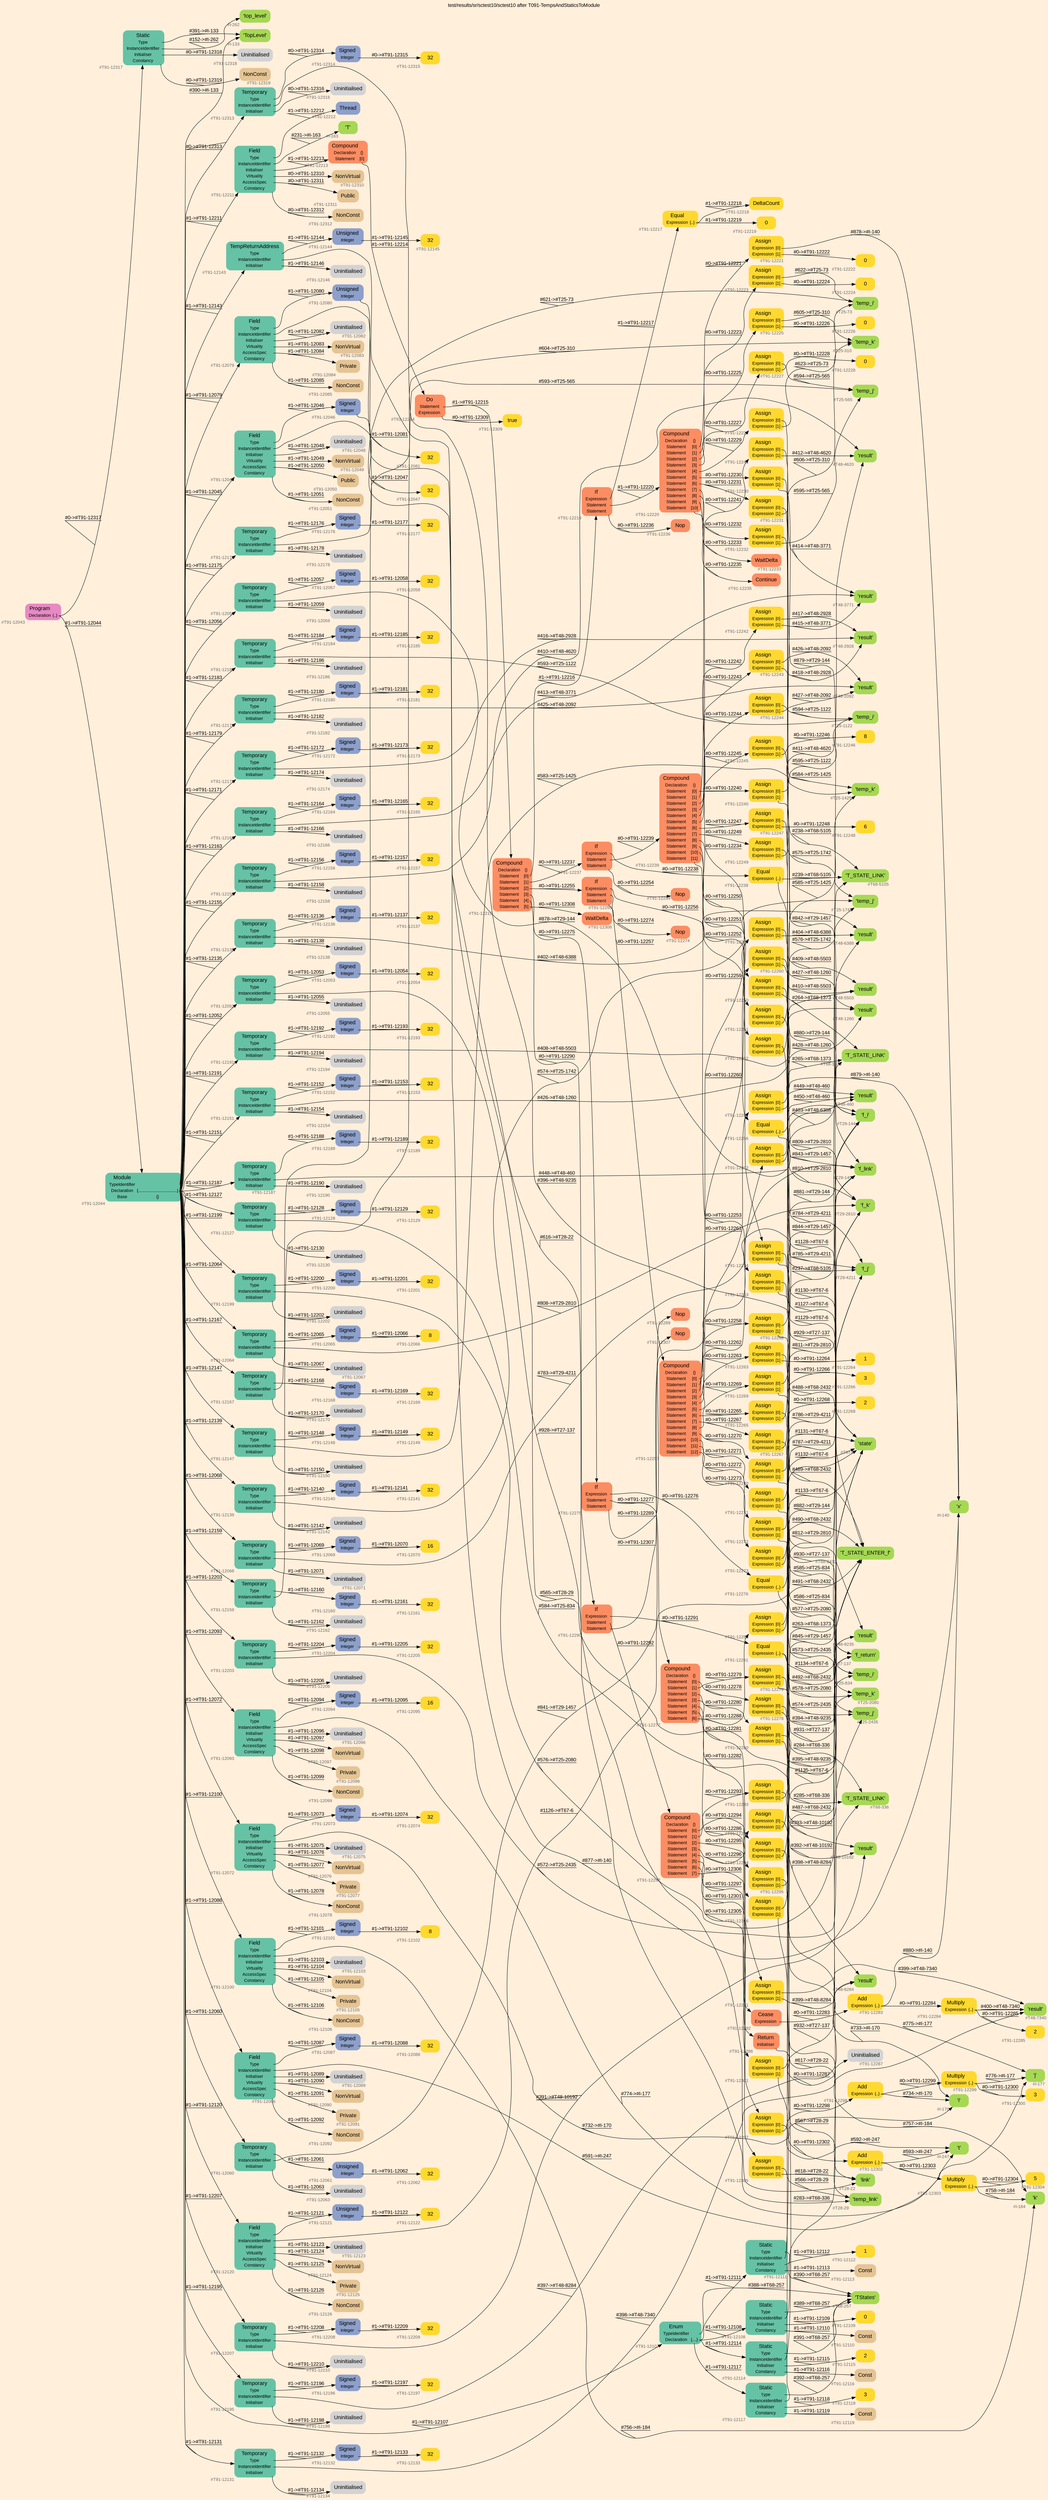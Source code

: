 digraph "test/results/sr/sctest10/sctest10 after T091-TempsAndStaticsToModule" {
label = "test/results/sr/sctest10/sctest10 after T091-TempsAndStaticsToModule"
labelloc = t
graph [
    rankdir = "LR"
    ranksep = 0.3
    bgcolor = antiquewhite1
    color = black
    fontcolor = black
    fontname = "Arial"
];
node [
    fontname = "Arial"
];
edge [
    fontname = "Arial"
];

// -------------------- node figure --------------------
// -------- block #T91-12043 ----------
"#T91-12043" [
    fillcolor = "/set28/4"
    xlabel = "#T91-12043"
    fontsize = "12"
    fontcolor = grey40
    shape = "plaintext"
    label = <<TABLE BORDER="0" CELLBORDER="0" CELLSPACING="0">
     <TR><TD><FONT COLOR="black" POINT-SIZE="15">Program</FONT></TD></TR>
     <TR><TD><FONT COLOR="black" POINT-SIZE="12">Declaration</FONT></TD><TD PORT="port0"><FONT COLOR="black" POINT-SIZE="12">{..}</FONT></TD></TR>
    </TABLE>>
    style = "rounded,filled"
];

// -------- block #T91-12044 ----------
"#T91-12044" [
    fillcolor = "/set28/1"
    xlabel = "#T91-12044"
    fontsize = "12"
    fontcolor = grey40
    shape = "plaintext"
    label = <<TABLE BORDER="0" CELLBORDER="0" CELLSPACING="0">
     <TR><TD><FONT COLOR="black" POINT-SIZE="15">Module</FONT></TD></TR>
     <TR><TD><FONT COLOR="black" POINT-SIZE="12">TypeIdentifier</FONT></TD><TD PORT="port0"></TD></TR>
     <TR><TD><FONT COLOR="black" POINT-SIZE="12">Declaration</FONT></TD><TD PORT="port1"><FONT COLOR="black" POINT-SIZE="12">{....................................}</FONT></TD></TR>
     <TR><TD><FONT COLOR="black" POINT-SIZE="12">Base</FONT></TD><TD PORT="port2"><FONT COLOR="black" POINT-SIZE="12">{}</FONT></TD></TR>
    </TABLE>>
    style = "rounded,filled"
];

// -------- block #I-133 ----------
"#I-133" [
    fillcolor = "/set28/5"
    xlabel = "#I-133"
    fontsize = "12"
    fontcolor = grey40
    shape = "plaintext"
    label = <<TABLE BORDER="0" CELLBORDER="0" CELLSPACING="0">
     <TR><TD><FONT COLOR="black" POINT-SIZE="15">'TopLevel'</FONT></TD></TR>
    </TABLE>>
    style = "rounded,filled"
];

// -------- block #T91-12045 ----------
"#T91-12045" [
    fillcolor = "/set28/1"
    xlabel = "#T91-12045"
    fontsize = "12"
    fontcolor = grey40
    shape = "plaintext"
    label = <<TABLE BORDER="0" CELLBORDER="0" CELLSPACING="0">
     <TR><TD><FONT COLOR="black" POINT-SIZE="15">Field</FONT></TD></TR>
     <TR><TD><FONT COLOR="black" POINT-SIZE="12">Type</FONT></TD><TD PORT="port0"></TD></TR>
     <TR><TD><FONT COLOR="black" POINT-SIZE="12">InstanceIdentifier</FONT></TD><TD PORT="port1"></TD></TR>
     <TR><TD><FONT COLOR="black" POINT-SIZE="12">Initialiser</FONT></TD><TD PORT="port2"></TD></TR>
     <TR><TD><FONT COLOR="black" POINT-SIZE="12">Virtuality</FONT></TD><TD PORT="port3"></TD></TR>
     <TR><TD><FONT COLOR="black" POINT-SIZE="12">AccessSpec</FONT></TD><TD PORT="port4"></TD></TR>
     <TR><TD><FONT COLOR="black" POINT-SIZE="12">Constancy</FONT></TD><TD PORT="port5"></TD></TR>
    </TABLE>>
    style = "rounded,filled"
];

// -------- block #T91-12046 ----------
"#T91-12046" [
    fillcolor = "/set28/3"
    xlabel = "#T91-12046"
    fontsize = "12"
    fontcolor = grey40
    shape = "plaintext"
    label = <<TABLE BORDER="0" CELLBORDER="0" CELLSPACING="0">
     <TR><TD><FONT COLOR="black" POINT-SIZE="15">Signed</FONT></TD></TR>
     <TR><TD><FONT COLOR="black" POINT-SIZE="12">Integer</FONT></TD><TD PORT="port0"></TD></TR>
    </TABLE>>
    style = "rounded,filled"
];

// -------- block #T91-12047 ----------
"#T91-12047" [
    fillcolor = "/set28/6"
    xlabel = "#T91-12047"
    fontsize = "12"
    fontcolor = grey40
    shape = "plaintext"
    label = <<TABLE BORDER="0" CELLBORDER="0" CELLSPACING="0">
     <TR><TD><FONT COLOR="black" POINT-SIZE="15">32</FONT></TD></TR>
    </TABLE>>
    style = "rounded,filled"
];

// -------- block #I-140 ----------
"#I-140" [
    fillcolor = "/set28/5"
    xlabel = "#I-140"
    fontsize = "12"
    fontcolor = grey40
    shape = "plaintext"
    label = <<TABLE BORDER="0" CELLBORDER="0" CELLSPACING="0">
     <TR><TD><FONT COLOR="black" POINT-SIZE="15">'x'</FONT></TD></TR>
    </TABLE>>
    style = "rounded,filled"
];

// -------- block #T91-12048 ----------
"#T91-12048" [
    xlabel = "#T91-12048"
    fontsize = "12"
    fontcolor = grey40
    shape = "plaintext"
    label = <<TABLE BORDER="0" CELLBORDER="0" CELLSPACING="0">
     <TR><TD><FONT COLOR="black" POINT-SIZE="15">Uninitialised</FONT></TD></TR>
    </TABLE>>
    style = "rounded,filled"
];

// -------- block #T91-12049 ----------
"#T91-12049" [
    fillcolor = "/set28/7"
    xlabel = "#T91-12049"
    fontsize = "12"
    fontcolor = grey40
    shape = "plaintext"
    label = <<TABLE BORDER="0" CELLBORDER="0" CELLSPACING="0">
     <TR><TD><FONT COLOR="black" POINT-SIZE="15">NonVirtual</FONT></TD></TR>
    </TABLE>>
    style = "rounded,filled"
];

// -------- block #T91-12050 ----------
"#T91-12050" [
    fillcolor = "/set28/7"
    xlabel = "#T91-12050"
    fontsize = "12"
    fontcolor = grey40
    shape = "plaintext"
    label = <<TABLE BORDER="0" CELLBORDER="0" CELLSPACING="0">
     <TR><TD><FONT COLOR="black" POINT-SIZE="15">Public</FONT></TD></TR>
    </TABLE>>
    style = "rounded,filled"
];

// -------- block #T91-12051 ----------
"#T91-12051" [
    fillcolor = "/set28/7"
    xlabel = "#T91-12051"
    fontsize = "12"
    fontcolor = grey40
    shape = "plaintext"
    label = <<TABLE BORDER="0" CELLBORDER="0" CELLSPACING="0">
     <TR><TD><FONT COLOR="black" POINT-SIZE="15">NonConst</FONT></TD></TR>
    </TABLE>>
    style = "rounded,filled"
];

// -------- block #T91-12052 ----------
"#T91-12052" [
    fillcolor = "/set28/1"
    xlabel = "#T91-12052"
    fontsize = "12"
    fontcolor = grey40
    shape = "plaintext"
    label = <<TABLE BORDER="0" CELLBORDER="0" CELLSPACING="0">
     <TR><TD><FONT COLOR="black" POINT-SIZE="15">Temporary</FONT></TD></TR>
     <TR><TD><FONT COLOR="black" POINT-SIZE="12">Type</FONT></TD><TD PORT="port0"></TD></TR>
     <TR><TD><FONT COLOR="black" POINT-SIZE="12">InstanceIdentifier</FONT></TD><TD PORT="port1"></TD></TR>
     <TR><TD><FONT COLOR="black" POINT-SIZE="12">Initialiser</FONT></TD><TD PORT="port2"></TD></TR>
    </TABLE>>
    style = "rounded,filled"
];

// -------- block #T91-12053 ----------
"#T91-12053" [
    fillcolor = "/set28/3"
    xlabel = "#T91-12053"
    fontsize = "12"
    fontcolor = grey40
    shape = "plaintext"
    label = <<TABLE BORDER="0" CELLBORDER="0" CELLSPACING="0">
     <TR><TD><FONT COLOR="black" POINT-SIZE="15">Signed</FONT></TD></TR>
     <TR><TD><FONT COLOR="black" POINT-SIZE="12">Integer</FONT></TD><TD PORT="port0"></TD></TR>
    </TABLE>>
    style = "rounded,filled"
];

// -------- block #T91-12054 ----------
"#T91-12054" [
    fillcolor = "/set28/6"
    xlabel = "#T91-12054"
    fontsize = "12"
    fontcolor = grey40
    shape = "plaintext"
    label = <<TABLE BORDER="0" CELLBORDER="0" CELLSPACING="0">
     <TR><TD><FONT COLOR="black" POINT-SIZE="15">32</FONT></TD></TR>
    </TABLE>>
    style = "rounded,filled"
];

// -------- block #T27-137 ----------
"#T27-137" [
    fillcolor = "/set28/5"
    xlabel = "#T27-137"
    fontsize = "12"
    fontcolor = grey40
    shape = "plaintext"
    label = <<TABLE BORDER="0" CELLBORDER="0" CELLSPACING="0">
     <TR><TD><FONT COLOR="black" POINT-SIZE="15">'f_return'</FONT></TD></TR>
    </TABLE>>
    style = "rounded,filled"
];

// -------- block #T91-12055 ----------
"#T91-12055" [
    xlabel = "#T91-12055"
    fontsize = "12"
    fontcolor = grey40
    shape = "plaintext"
    label = <<TABLE BORDER="0" CELLBORDER="0" CELLSPACING="0">
     <TR><TD><FONT COLOR="black" POINT-SIZE="15">Uninitialised</FONT></TD></TR>
    </TABLE>>
    style = "rounded,filled"
];

// -------- block #T91-12056 ----------
"#T91-12056" [
    fillcolor = "/set28/1"
    xlabel = "#T91-12056"
    fontsize = "12"
    fontcolor = grey40
    shape = "plaintext"
    label = <<TABLE BORDER="0" CELLBORDER="0" CELLSPACING="0">
     <TR><TD><FONT COLOR="black" POINT-SIZE="15">Temporary</FONT></TD></TR>
     <TR><TD><FONT COLOR="black" POINT-SIZE="12">Type</FONT></TD><TD PORT="port0"></TD></TR>
     <TR><TD><FONT COLOR="black" POINT-SIZE="12">InstanceIdentifier</FONT></TD><TD PORT="port1"></TD></TR>
     <TR><TD><FONT COLOR="black" POINT-SIZE="12">Initialiser</FONT></TD><TD PORT="port2"></TD></TR>
    </TABLE>>
    style = "rounded,filled"
];

// -------- block #T91-12057 ----------
"#T91-12057" [
    fillcolor = "/set28/3"
    xlabel = "#T91-12057"
    fontsize = "12"
    fontcolor = grey40
    shape = "plaintext"
    label = <<TABLE BORDER="0" CELLBORDER="0" CELLSPACING="0">
     <TR><TD><FONT COLOR="black" POINT-SIZE="15">Signed</FONT></TD></TR>
     <TR><TD><FONT COLOR="black" POINT-SIZE="12">Integer</FONT></TD><TD PORT="port0"></TD></TR>
    </TABLE>>
    style = "rounded,filled"
];

// -------- block #T91-12058 ----------
"#T91-12058" [
    fillcolor = "/set28/6"
    xlabel = "#T91-12058"
    fontsize = "12"
    fontcolor = grey40
    shape = "plaintext"
    label = <<TABLE BORDER="0" CELLBORDER="0" CELLSPACING="0">
     <TR><TD><FONT COLOR="black" POINT-SIZE="15">32</FONT></TD></TR>
    </TABLE>>
    style = "rounded,filled"
];

// -------- block #T29-144 ----------
"#T29-144" [
    fillcolor = "/set28/5"
    xlabel = "#T29-144"
    fontsize = "12"
    fontcolor = grey40
    shape = "plaintext"
    label = <<TABLE BORDER="0" CELLBORDER="0" CELLSPACING="0">
     <TR><TD><FONT COLOR="black" POINT-SIZE="15">'f_i'</FONT></TD></TR>
    </TABLE>>
    style = "rounded,filled"
];

// -------- block #T91-12059 ----------
"#T91-12059" [
    xlabel = "#T91-12059"
    fontsize = "12"
    fontcolor = grey40
    shape = "plaintext"
    label = <<TABLE BORDER="0" CELLBORDER="0" CELLSPACING="0">
     <TR><TD><FONT COLOR="black" POINT-SIZE="15">Uninitialised</FONT></TD></TR>
    </TABLE>>
    style = "rounded,filled"
];

// -------- block #T91-12060 ----------
"#T91-12060" [
    fillcolor = "/set28/1"
    xlabel = "#T91-12060"
    fontsize = "12"
    fontcolor = grey40
    shape = "plaintext"
    label = <<TABLE BORDER="0" CELLBORDER="0" CELLSPACING="0">
     <TR><TD><FONT COLOR="black" POINT-SIZE="15">Temporary</FONT></TD></TR>
     <TR><TD><FONT COLOR="black" POINT-SIZE="12">Type</FONT></TD><TD PORT="port0"></TD></TR>
     <TR><TD><FONT COLOR="black" POINT-SIZE="12">InstanceIdentifier</FONT></TD><TD PORT="port1"></TD></TR>
     <TR><TD><FONT COLOR="black" POINT-SIZE="12">Initialiser</FONT></TD><TD PORT="port2"></TD></TR>
    </TABLE>>
    style = "rounded,filled"
];

// -------- block #T91-12061 ----------
"#T91-12061" [
    fillcolor = "/set28/3"
    xlabel = "#T91-12061"
    fontsize = "12"
    fontcolor = grey40
    shape = "plaintext"
    label = <<TABLE BORDER="0" CELLBORDER="0" CELLSPACING="0">
     <TR><TD><FONT COLOR="black" POINT-SIZE="15">Unsigned</FONT></TD></TR>
     <TR><TD><FONT COLOR="black" POINT-SIZE="12">Integer</FONT></TD><TD PORT="port0"></TD></TR>
    </TABLE>>
    style = "rounded,filled"
];

// -------- block #T91-12062 ----------
"#T91-12062" [
    fillcolor = "/set28/6"
    xlabel = "#T91-12062"
    fontsize = "12"
    fontcolor = grey40
    shape = "plaintext"
    label = <<TABLE BORDER="0" CELLBORDER="0" CELLSPACING="0">
     <TR><TD><FONT COLOR="black" POINT-SIZE="15">32</FONT></TD></TR>
    </TABLE>>
    style = "rounded,filled"
];

// -------- block #T29-1457 ----------
"#T29-1457" [
    fillcolor = "/set28/5"
    xlabel = "#T29-1457"
    fontsize = "12"
    fontcolor = grey40
    shape = "plaintext"
    label = <<TABLE BORDER="0" CELLBORDER="0" CELLSPACING="0">
     <TR><TD><FONT COLOR="black" POINT-SIZE="15">'f_link'</FONT></TD></TR>
    </TABLE>>
    style = "rounded,filled"
];

// -------- block #T91-12063 ----------
"#T91-12063" [
    xlabel = "#T91-12063"
    fontsize = "12"
    fontcolor = grey40
    shape = "plaintext"
    label = <<TABLE BORDER="0" CELLBORDER="0" CELLSPACING="0">
     <TR><TD><FONT COLOR="black" POINT-SIZE="15">Uninitialised</FONT></TD></TR>
    </TABLE>>
    style = "rounded,filled"
];

// -------- block #T91-12064 ----------
"#T91-12064" [
    fillcolor = "/set28/1"
    xlabel = "#T91-12064"
    fontsize = "12"
    fontcolor = grey40
    shape = "plaintext"
    label = <<TABLE BORDER="0" CELLBORDER="0" CELLSPACING="0">
     <TR><TD><FONT COLOR="black" POINT-SIZE="15">Temporary</FONT></TD></TR>
     <TR><TD><FONT COLOR="black" POINT-SIZE="12">Type</FONT></TD><TD PORT="port0"></TD></TR>
     <TR><TD><FONT COLOR="black" POINT-SIZE="12">InstanceIdentifier</FONT></TD><TD PORT="port1"></TD></TR>
     <TR><TD><FONT COLOR="black" POINT-SIZE="12">Initialiser</FONT></TD><TD PORT="port2"></TD></TR>
    </TABLE>>
    style = "rounded,filled"
];

// -------- block #T91-12065 ----------
"#T91-12065" [
    fillcolor = "/set28/3"
    xlabel = "#T91-12065"
    fontsize = "12"
    fontcolor = grey40
    shape = "plaintext"
    label = <<TABLE BORDER="0" CELLBORDER="0" CELLSPACING="0">
     <TR><TD><FONT COLOR="black" POINT-SIZE="15">Signed</FONT></TD></TR>
     <TR><TD><FONT COLOR="black" POINT-SIZE="12">Integer</FONT></TD><TD PORT="port0"></TD></TR>
    </TABLE>>
    style = "rounded,filled"
];

// -------- block #T91-12066 ----------
"#T91-12066" [
    fillcolor = "/set28/6"
    xlabel = "#T91-12066"
    fontsize = "12"
    fontcolor = grey40
    shape = "plaintext"
    label = <<TABLE BORDER="0" CELLBORDER="0" CELLSPACING="0">
     <TR><TD><FONT COLOR="black" POINT-SIZE="15">8</FONT></TD></TR>
    </TABLE>>
    style = "rounded,filled"
];

// -------- block #T29-2810 ----------
"#T29-2810" [
    fillcolor = "/set28/5"
    xlabel = "#T29-2810"
    fontsize = "12"
    fontcolor = grey40
    shape = "plaintext"
    label = <<TABLE BORDER="0" CELLBORDER="0" CELLSPACING="0">
     <TR><TD><FONT COLOR="black" POINT-SIZE="15">'f_k'</FONT></TD></TR>
    </TABLE>>
    style = "rounded,filled"
];

// -------- block #T91-12067 ----------
"#T91-12067" [
    xlabel = "#T91-12067"
    fontsize = "12"
    fontcolor = grey40
    shape = "plaintext"
    label = <<TABLE BORDER="0" CELLBORDER="0" CELLSPACING="0">
     <TR><TD><FONT COLOR="black" POINT-SIZE="15">Uninitialised</FONT></TD></TR>
    </TABLE>>
    style = "rounded,filled"
];

// -------- block #T91-12068 ----------
"#T91-12068" [
    fillcolor = "/set28/1"
    xlabel = "#T91-12068"
    fontsize = "12"
    fontcolor = grey40
    shape = "plaintext"
    label = <<TABLE BORDER="0" CELLBORDER="0" CELLSPACING="0">
     <TR><TD><FONT COLOR="black" POINT-SIZE="15">Temporary</FONT></TD></TR>
     <TR><TD><FONT COLOR="black" POINT-SIZE="12">Type</FONT></TD><TD PORT="port0"></TD></TR>
     <TR><TD><FONT COLOR="black" POINT-SIZE="12">InstanceIdentifier</FONT></TD><TD PORT="port1"></TD></TR>
     <TR><TD><FONT COLOR="black" POINT-SIZE="12">Initialiser</FONT></TD><TD PORT="port2"></TD></TR>
    </TABLE>>
    style = "rounded,filled"
];

// -------- block #T91-12069 ----------
"#T91-12069" [
    fillcolor = "/set28/3"
    xlabel = "#T91-12069"
    fontsize = "12"
    fontcolor = grey40
    shape = "plaintext"
    label = <<TABLE BORDER="0" CELLBORDER="0" CELLSPACING="0">
     <TR><TD><FONT COLOR="black" POINT-SIZE="15">Signed</FONT></TD></TR>
     <TR><TD><FONT COLOR="black" POINT-SIZE="12">Integer</FONT></TD><TD PORT="port0"></TD></TR>
    </TABLE>>
    style = "rounded,filled"
];

// -------- block #T91-12070 ----------
"#T91-12070" [
    fillcolor = "/set28/6"
    xlabel = "#T91-12070"
    fontsize = "12"
    fontcolor = grey40
    shape = "plaintext"
    label = <<TABLE BORDER="0" CELLBORDER="0" CELLSPACING="0">
     <TR><TD><FONT COLOR="black" POINT-SIZE="15">16</FONT></TD></TR>
    </TABLE>>
    style = "rounded,filled"
];

// -------- block #T29-4211 ----------
"#T29-4211" [
    fillcolor = "/set28/5"
    xlabel = "#T29-4211"
    fontsize = "12"
    fontcolor = grey40
    shape = "plaintext"
    label = <<TABLE BORDER="0" CELLBORDER="0" CELLSPACING="0">
     <TR><TD><FONT COLOR="black" POINT-SIZE="15">'f_j'</FONT></TD></TR>
    </TABLE>>
    style = "rounded,filled"
];

// -------- block #T91-12071 ----------
"#T91-12071" [
    xlabel = "#T91-12071"
    fontsize = "12"
    fontcolor = grey40
    shape = "plaintext"
    label = <<TABLE BORDER="0" CELLBORDER="0" CELLSPACING="0">
     <TR><TD><FONT COLOR="black" POINT-SIZE="15">Uninitialised</FONT></TD></TR>
    </TABLE>>
    style = "rounded,filled"
];

// -------- block #T91-12072 ----------
"#T91-12072" [
    fillcolor = "/set28/1"
    xlabel = "#T91-12072"
    fontsize = "12"
    fontcolor = grey40
    shape = "plaintext"
    label = <<TABLE BORDER="0" CELLBORDER="0" CELLSPACING="0">
     <TR><TD><FONT COLOR="black" POINT-SIZE="15">Field</FONT></TD></TR>
     <TR><TD><FONT COLOR="black" POINT-SIZE="12">Type</FONT></TD><TD PORT="port0"></TD></TR>
     <TR><TD><FONT COLOR="black" POINT-SIZE="12">InstanceIdentifier</FONT></TD><TD PORT="port1"></TD></TR>
     <TR><TD><FONT COLOR="black" POINT-SIZE="12">Initialiser</FONT></TD><TD PORT="port2"></TD></TR>
     <TR><TD><FONT COLOR="black" POINT-SIZE="12">Virtuality</FONT></TD><TD PORT="port3"></TD></TR>
     <TR><TD><FONT COLOR="black" POINT-SIZE="12">AccessSpec</FONT></TD><TD PORT="port4"></TD></TR>
     <TR><TD><FONT COLOR="black" POINT-SIZE="12">Constancy</FONT></TD><TD PORT="port5"></TD></TR>
    </TABLE>>
    style = "rounded,filled"
];

// -------- block #T91-12073 ----------
"#T91-12073" [
    fillcolor = "/set28/3"
    xlabel = "#T91-12073"
    fontsize = "12"
    fontcolor = grey40
    shape = "plaintext"
    label = <<TABLE BORDER="0" CELLBORDER="0" CELLSPACING="0">
     <TR><TD><FONT COLOR="black" POINT-SIZE="15">Signed</FONT></TD></TR>
     <TR><TD><FONT COLOR="black" POINT-SIZE="12">Integer</FONT></TD><TD PORT="port0"></TD></TR>
    </TABLE>>
    style = "rounded,filled"
];

// -------- block #T91-12074 ----------
"#T91-12074" [
    fillcolor = "/set28/6"
    xlabel = "#T91-12074"
    fontsize = "12"
    fontcolor = grey40
    shape = "plaintext"
    label = <<TABLE BORDER="0" CELLBORDER="0" CELLSPACING="0">
     <TR><TD><FONT COLOR="black" POINT-SIZE="15">32</FONT></TD></TR>
    </TABLE>>
    style = "rounded,filled"
];

// -------- block #I-170 ----------
"#I-170" [
    fillcolor = "/set28/5"
    xlabel = "#I-170"
    fontsize = "12"
    fontcolor = grey40
    shape = "plaintext"
    label = <<TABLE BORDER="0" CELLBORDER="0" CELLSPACING="0">
     <TR><TD><FONT COLOR="black" POINT-SIZE="15">'i'</FONT></TD></TR>
    </TABLE>>
    style = "rounded,filled"
];

// -------- block #T91-12075 ----------
"#T91-12075" [
    xlabel = "#T91-12075"
    fontsize = "12"
    fontcolor = grey40
    shape = "plaintext"
    label = <<TABLE BORDER="0" CELLBORDER="0" CELLSPACING="0">
     <TR><TD><FONT COLOR="black" POINT-SIZE="15">Uninitialised</FONT></TD></TR>
    </TABLE>>
    style = "rounded,filled"
];

// -------- block #T91-12076 ----------
"#T91-12076" [
    fillcolor = "/set28/7"
    xlabel = "#T91-12076"
    fontsize = "12"
    fontcolor = grey40
    shape = "plaintext"
    label = <<TABLE BORDER="0" CELLBORDER="0" CELLSPACING="0">
     <TR><TD><FONT COLOR="black" POINT-SIZE="15">NonVirtual</FONT></TD></TR>
    </TABLE>>
    style = "rounded,filled"
];

// -------- block #T91-12077 ----------
"#T91-12077" [
    fillcolor = "/set28/7"
    xlabel = "#T91-12077"
    fontsize = "12"
    fontcolor = grey40
    shape = "plaintext"
    label = <<TABLE BORDER="0" CELLBORDER="0" CELLSPACING="0">
     <TR><TD><FONT COLOR="black" POINT-SIZE="15">Private</FONT></TD></TR>
    </TABLE>>
    style = "rounded,filled"
];

// -------- block #T91-12078 ----------
"#T91-12078" [
    fillcolor = "/set28/7"
    xlabel = "#T91-12078"
    fontsize = "12"
    fontcolor = grey40
    shape = "plaintext"
    label = <<TABLE BORDER="0" CELLBORDER="0" CELLSPACING="0">
     <TR><TD><FONT COLOR="black" POINT-SIZE="15">NonConst</FONT></TD></TR>
    </TABLE>>
    style = "rounded,filled"
];

// -------- block #T91-12079 ----------
"#T91-12079" [
    fillcolor = "/set28/1"
    xlabel = "#T91-12079"
    fontsize = "12"
    fontcolor = grey40
    shape = "plaintext"
    label = <<TABLE BORDER="0" CELLBORDER="0" CELLSPACING="0">
     <TR><TD><FONT COLOR="black" POINT-SIZE="15">Field</FONT></TD></TR>
     <TR><TD><FONT COLOR="black" POINT-SIZE="12">Type</FONT></TD><TD PORT="port0"></TD></TR>
     <TR><TD><FONT COLOR="black" POINT-SIZE="12">InstanceIdentifier</FONT></TD><TD PORT="port1"></TD></TR>
     <TR><TD><FONT COLOR="black" POINT-SIZE="12">Initialiser</FONT></TD><TD PORT="port2"></TD></TR>
     <TR><TD><FONT COLOR="black" POINT-SIZE="12">Virtuality</FONT></TD><TD PORT="port3"></TD></TR>
     <TR><TD><FONT COLOR="black" POINT-SIZE="12">AccessSpec</FONT></TD><TD PORT="port4"></TD></TR>
     <TR><TD><FONT COLOR="black" POINT-SIZE="12">Constancy</FONT></TD><TD PORT="port5"></TD></TR>
    </TABLE>>
    style = "rounded,filled"
];

// -------- block #T91-12080 ----------
"#T91-12080" [
    fillcolor = "/set28/3"
    xlabel = "#T91-12080"
    fontsize = "12"
    fontcolor = grey40
    shape = "plaintext"
    label = <<TABLE BORDER="0" CELLBORDER="0" CELLSPACING="0">
     <TR><TD><FONT COLOR="black" POINT-SIZE="15">Unsigned</FONT></TD></TR>
     <TR><TD><FONT COLOR="black" POINT-SIZE="12">Integer</FONT></TD><TD PORT="port0"></TD></TR>
    </TABLE>>
    style = "rounded,filled"
];

// -------- block #T91-12081 ----------
"#T91-12081" [
    fillcolor = "/set28/6"
    xlabel = "#T91-12081"
    fontsize = "12"
    fontcolor = grey40
    shape = "plaintext"
    label = <<TABLE BORDER="0" CELLBORDER="0" CELLSPACING="0">
     <TR><TD><FONT COLOR="black" POINT-SIZE="15">32</FONT></TD></TR>
    </TABLE>>
    style = "rounded,filled"
];

// -------- block #T28-22 ----------
"#T28-22" [
    fillcolor = "/set28/5"
    xlabel = "#T28-22"
    fontsize = "12"
    fontcolor = grey40
    shape = "plaintext"
    label = <<TABLE BORDER="0" CELLBORDER="0" CELLSPACING="0">
     <TR><TD><FONT COLOR="black" POINT-SIZE="15">'link'</FONT></TD></TR>
    </TABLE>>
    style = "rounded,filled"
];

// -------- block #T91-12082 ----------
"#T91-12082" [
    xlabel = "#T91-12082"
    fontsize = "12"
    fontcolor = grey40
    shape = "plaintext"
    label = <<TABLE BORDER="0" CELLBORDER="0" CELLSPACING="0">
     <TR><TD><FONT COLOR="black" POINT-SIZE="15">Uninitialised</FONT></TD></TR>
    </TABLE>>
    style = "rounded,filled"
];

// -------- block #T91-12083 ----------
"#T91-12083" [
    fillcolor = "/set28/7"
    xlabel = "#T91-12083"
    fontsize = "12"
    fontcolor = grey40
    shape = "plaintext"
    label = <<TABLE BORDER="0" CELLBORDER="0" CELLSPACING="0">
     <TR><TD><FONT COLOR="black" POINT-SIZE="15">NonVirtual</FONT></TD></TR>
    </TABLE>>
    style = "rounded,filled"
];

// -------- block #T91-12084 ----------
"#T91-12084" [
    fillcolor = "/set28/7"
    xlabel = "#T91-12084"
    fontsize = "12"
    fontcolor = grey40
    shape = "plaintext"
    label = <<TABLE BORDER="0" CELLBORDER="0" CELLSPACING="0">
     <TR><TD><FONT COLOR="black" POINT-SIZE="15">Private</FONT></TD></TR>
    </TABLE>>
    style = "rounded,filled"
];

// -------- block #T91-12085 ----------
"#T91-12085" [
    fillcolor = "/set28/7"
    xlabel = "#T91-12085"
    fontsize = "12"
    fontcolor = grey40
    shape = "plaintext"
    label = <<TABLE BORDER="0" CELLBORDER="0" CELLSPACING="0">
     <TR><TD><FONT COLOR="black" POINT-SIZE="15">NonConst</FONT></TD></TR>
    </TABLE>>
    style = "rounded,filled"
];

// -------- block #T91-12086 ----------
"#T91-12086" [
    fillcolor = "/set28/1"
    xlabel = "#T91-12086"
    fontsize = "12"
    fontcolor = grey40
    shape = "plaintext"
    label = <<TABLE BORDER="0" CELLBORDER="0" CELLSPACING="0">
     <TR><TD><FONT COLOR="black" POINT-SIZE="15">Field</FONT></TD></TR>
     <TR><TD><FONT COLOR="black" POINT-SIZE="12">Type</FONT></TD><TD PORT="port0"></TD></TR>
     <TR><TD><FONT COLOR="black" POINT-SIZE="12">InstanceIdentifier</FONT></TD><TD PORT="port1"></TD></TR>
     <TR><TD><FONT COLOR="black" POINT-SIZE="12">Initialiser</FONT></TD><TD PORT="port2"></TD></TR>
     <TR><TD><FONT COLOR="black" POINT-SIZE="12">Virtuality</FONT></TD><TD PORT="port3"></TD></TR>
     <TR><TD><FONT COLOR="black" POINT-SIZE="12">AccessSpec</FONT></TD><TD PORT="port4"></TD></TR>
     <TR><TD><FONT COLOR="black" POINT-SIZE="12">Constancy</FONT></TD><TD PORT="port5"></TD></TR>
    </TABLE>>
    style = "rounded,filled"
];

// -------- block #T91-12087 ----------
"#T91-12087" [
    fillcolor = "/set28/3"
    xlabel = "#T91-12087"
    fontsize = "12"
    fontcolor = grey40
    shape = "plaintext"
    label = <<TABLE BORDER="0" CELLBORDER="0" CELLSPACING="0">
     <TR><TD><FONT COLOR="black" POINT-SIZE="15">Signed</FONT></TD></TR>
     <TR><TD><FONT COLOR="black" POINT-SIZE="12">Integer</FONT></TD><TD PORT="port0"></TD></TR>
    </TABLE>>
    style = "rounded,filled"
];

// -------- block #T91-12088 ----------
"#T91-12088" [
    fillcolor = "/set28/6"
    xlabel = "#T91-12088"
    fontsize = "12"
    fontcolor = grey40
    shape = "plaintext"
    label = <<TABLE BORDER="0" CELLBORDER="0" CELLSPACING="0">
     <TR><TD><FONT COLOR="black" POINT-SIZE="15">32</FONT></TD></TR>
    </TABLE>>
    style = "rounded,filled"
];

// -------- block #I-247 ----------
"#I-247" [
    fillcolor = "/set28/5"
    xlabel = "#I-247"
    fontsize = "12"
    fontcolor = grey40
    shape = "plaintext"
    label = <<TABLE BORDER="0" CELLBORDER="0" CELLSPACING="0">
     <TR><TD><FONT COLOR="black" POINT-SIZE="15">'t'</FONT></TD></TR>
    </TABLE>>
    style = "rounded,filled"
];

// -------- block #T91-12089 ----------
"#T91-12089" [
    xlabel = "#T91-12089"
    fontsize = "12"
    fontcolor = grey40
    shape = "plaintext"
    label = <<TABLE BORDER="0" CELLBORDER="0" CELLSPACING="0">
     <TR><TD><FONT COLOR="black" POINT-SIZE="15">Uninitialised</FONT></TD></TR>
    </TABLE>>
    style = "rounded,filled"
];

// -------- block #T91-12090 ----------
"#T91-12090" [
    fillcolor = "/set28/7"
    xlabel = "#T91-12090"
    fontsize = "12"
    fontcolor = grey40
    shape = "plaintext"
    label = <<TABLE BORDER="0" CELLBORDER="0" CELLSPACING="0">
     <TR><TD><FONT COLOR="black" POINT-SIZE="15">NonVirtual</FONT></TD></TR>
    </TABLE>>
    style = "rounded,filled"
];

// -------- block #T91-12091 ----------
"#T91-12091" [
    fillcolor = "/set28/7"
    xlabel = "#T91-12091"
    fontsize = "12"
    fontcolor = grey40
    shape = "plaintext"
    label = <<TABLE BORDER="0" CELLBORDER="0" CELLSPACING="0">
     <TR><TD><FONT COLOR="black" POINT-SIZE="15">Private</FONT></TD></TR>
    </TABLE>>
    style = "rounded,filled"
];

// -------- block #T91-12092 ----------
"#T91-12092" [
    fillcolor = "/set28/7"
    xlabel = "#T91-12092"
    fontsize = "12"
    fontcolor = grey40
    shape = "plaintext"
    label = <<TABLE BORDER="0" CELLBORDER="0" CELLSPACING="0">
     <TR><TD><FONT COLOR="black" POINT-SIZE="15">NonConst</FONT></TD></TR>
    </TABLE>>
    style = "rounded,filled"
];

// -------- block #T91-12093 ----------
"#T91-12093" [
    fillcolor = "/set28/1"
    xlabel = "#T91-12093"
    fontsize = "12"
    fontcolor = grey40
    shape = "plaintext"
    label = <<TABLE BORDER="0" CELLBORDER="0" CELLSPACING="0">
     <TR><TD><FONT COLOR="black" POINT-SIZE="15">Field</FONT></TD></TR>
     <TR><TD><FONT COLOR="black" POINT-SIZE="12">Type</FONT></TD><TD PORT="port0"></TD></TR>
     <TR><TD><FONT COLOR="black" POINT-SIZE="12">InstanceIdentifier</FONT></TD><TD PORT="port1"></TD></TR>
     <TR><TD><FONT COLOR="black" POINT-SIZE="12">Initialiser</FONT></TD><TD PORT="port2"></TD></TR>
     <TR><TD><FONT COLOR="black" POINT-SIZE="12">Virtuality</FONT></TD><TD PORT="port3"></TD></TR>
     <TR><TD><FONT COLOR="black" POINT-SIZE="12">AccessSpec</FONT></TD><TD PORT="port4"></TD></TR>
     <TR><TD><FONT COLOR="black" POINT-SIZE="12">Constancy</FONT></TD><TD PORT="port5"></TD></TR>
    </TABLE>>
    style = "rounded,filled"
];

// -------- block #T91-12094 ----------
"#T91-12094" [
    fillcolor = "/set28/3"
    xlabel = "#T91-12094"
    fontsize = "12"
    fontcolor = grey40
    shape = "plaintext"
    label = <<TABLE BORDER="0" CELLBORDER="0" CELLSPACING="0">
     <TR><TD><FONT COLOR="black" POINT-SIZE="15">Signed</FONT></TD></TR>
     <TR><TD><FONT COLOR="black" POINT-SIZE="12">Integer</FONT></TD><TD PORT="port0"></TD></TR>
    </TABLE>>
    style = "rounded,filled"
];

// -------- block #T91-12095 ----------
"#T91-12095" [
    fillcolor = "/set28/6"
    xlabel = "#T91-12095"
    fontsize = "12"
    fontcolor = grey40
    shape = "plaintext"
    label = <<TABLE BORDER="0" CELLBORDER="0" CELLSPACING="0">
     <TR><TD><FONT COLOR="black" POINT-SIZE="15">16</FONT></TD></TR>
    </TABLE>>
    style = "rounded,filled"
];

// -------- block #I-177 ----------
"#I-177" [
    fillcolor = "/set28/5"
    xlabel = "#I-177"
    fontsize = "12"
    fontcolor = grey40
    shape = "plaintext"
    label = <<TABLE BORDER="0" CELLBORDER="0" CELLSPACING="0">
     <TR><TD><FONT COLOR="black" POINT-SIZE="15">'j'</FONT></TD></TR>
    </TABLE>>
    style = "rounded,filled"
];

// -------- block #T91-12096 ----------
"#T91-12096" [
    xlabel = "#T91-12096"
    fontsize = "12"
    fontcolor = grey40
    shape = "plaintext"
    label = <<TABLE BORDER="0" CELLBORDER="0" CELLSPACING="0">
     <TR><TD><FONT COLOR="black" POINT-SIZE="15">Uninitialised</FONT></TD></TR>
    </TABLE>>
    style = "rounded,filled"
];

// -------- block #T91-12097 ----------
"#T91-12097" [
    fillcolor = "/set28/7"
    xlabel = "#T91-12097"
    fontsize = "12"
    fontcolor = grey40
    shape = "plaintext"
    label = <<TABLE BORDER="0" CELLBORDER="0" CELLSPACING="0">
     <TR><TD><FONT COLOR="black" POINT-SIZE="15">NonVirtual</FONT></TD></TR>
    </TABLE>>
    style = "rounded,filled"
];

// -------- block #T91-12098 ----------
"#T91-12098" [
    fillcolor = "/set28/7"
    xlabel = "#T91-12098"
    fontsize = "12"
    fontcolor = grey40
    shape = "plaintext"
    label = <<TABLE BORDER="0" CELLBORDER="0" CELLSPACING="0">
     <TR><TD><FONT COLOR="black" POINT-SIZE="15">Private</FONT></TD></TR>
    </TABLE>>
    style = "rounded,filled"
];

// -------- block #T91-12099 ----------
"#T91-12099" [
    fillcolor = "/set28/7"
    xlabel = "#T91-12099"
    fontsize = "12"
    fontcolor = grey40
    shape = "plaintext"
    label = <<TABLE BORDER="0" CELLBORDER="0" CELLSPACING="0">
     <TR><TD><FONT COLOR="black" POINT-SIZE="15">NonConst</FONT></TD></TR>
    </TABLE>>
    style = "rounded,filled"
];

// -------- block #T91-12100 ----------
"#T91-12100" [
    fillcolor = "/set28/1"
    xlabel = "#T91-12100"
    fontsize = "12"
    fontcolor = grey40
    shape = "plaintext"
    label = <<TABLE BORDER="0" CELLBORDER="0" CELLSPACING="0">
     <TR><TD><FONT COLOR="black" POINT-SIZE="15">Field</FONT></TD></TR>
     <TR><TD><FONT COLOR="black" POINT-SIZE="12">Type</FONT></TD><TD PORT="port0"></TD></TR>
     <TR><TD><FONT COLOR="black" POINT-SIZE="12">InstanceIdentifier</FONT></TD><TD PORT="port1"></TD></TR>
     <TR><TD><FONT COLOR="black" POINT-SIZE="12">Initialiser</FONT></TD><TD PORT="port2"></TD></TR>
     <TR><TD><FONT COLOR="black" POINT-SIZE="12">Virtuality</FONT></TD><TD PORT="port3"></TD></TR>
     <TR><TD><FONT COLOR="black" POINT-SIZE="12">AccessSpec</FONT></TD><TD PORT="port4"></TD></TR>
     <TR><TD><FONT COLOR="black" POINT-SIZE="12">Constancy</FONT></TD><TD PORT="port5"></TD></TR>
    </TABLE>>
    style = "rounded,filled"
];

// -------- block #T91-12101 ----------
"#T91-12101" [
    fillcolor = "/set28/3"
    xlabel = "#T91-12101"
    fontsize = "12"
    fontcolor = grey40
    shape = "plaintext"
    label = <<TABLE BORDER="0" CELLBORDER="0" CELLSPACING="0">
     <TR><TD><FONT COLOR="black" POINT-SIZE="15">Signed</FONT></TD></TR>
     <TR><TD><FONT COLOR="black" POINT-SIZE="12">Integer</FONT></TD><TD PORT="port0"></TD></TR>
    </TABLE>>
    style = "rounded,filled"
];

// -------- block #T91-12102 ----------
"#T91-12102" [
    fillcolor = "/set28/6"
    xlabel = "#T91-12102"
    fontsize = "12"
    fontcolor = grey40
    shape = "plaintext"
    label = <<TABLE BORDER="0" CELLBORDER="0" CELLSPACING="0">
     <TR><TD><FONT COLOR="black" POINT-SIZE="15">8</FONT></TD></TR>
    </TABLE>>
    style = "rounded,filled"
];

// -------- block #I-184 ----------
"#I-184" [
    fillcolor = "/set28/5"
    xlabel = "#I-184"
    fontsize = "12"
    fontcolor = grey40
    shape = "plaintext"
    label = <<TABLE BORDER="0" CELLBORDER="0" CELLSPACING="0">
     <TR><TD><FONT COLOR="black" POINT-SIZE="15">'k'</FONT></TD></TR>
    </TABLE>>
    style = "rounded,filled"
];

// -------- block #T91-12103 ----------
"#T91-12103" [
    xlabel = "#T91-12103"
    fontsize = "12"
    fontcolor = grey40
    shape = "plaintext"
    label = <<TABLE BORDER="0" CELLBORDER="0" CELLSPACING="0">
     <TR><TD><FONT COLOR="black" POINT-SIZE="15">Uninitialised</FONT></TD></TR>
    </TABLE>>
    style = "rounded,filled"
];

// -------- block #T91-12104 ----------
"#T91-12104" [
    fillcolor = "/set28/7"
    xlabel = "#T91-12104"
    fontsize = "12"
    fontcolor = grey40
    shape = "plaintext"
    label = <<TABLE BORDER="0" CELLBORDER="0" CELLSPACING="0">
     <TR><TD><FONT COLOR="black" POINT-SIZE="15">NonVirtual</FONT></TD></TR>
    </TABLE>>
    style = "rounded,filled"
];

// -------- block #T91-12105 ----------
"#T91-12105" [
    fillcolor = "/set28/7"
    xlabel = "#T91-12105"
    fontsize = "12"
    fontcolor = grey40
    shape = "plaintext"
    label = <<TABLE BORDER="0" CELLBORDER="0" CELLSPACING="0">
     <TR><TD><FONT COLOR="black" POINT-SIZE="15">Private</FONT></TD></TR>
    </TABLE>>
    style = "rounded,filled"
];

// -------- block #T91-12106 ----------
"#T91-12106" [
    fillcolor = "/set28/7"
    xlabel = "#T91-12106"
    fontsize = "12"
    fontcolor = grey40
    shape = "plaintext"
    label = <<TABLE BORDER="0" CELLBORDER="0" CELLSPACING="0">
     <TR><TD><FONT COLOR="black" POINT-SIZE="15">NonConst</FONT></TD></TR>
    </TABLE>>
    style = "rounded,filled"
];

// -------- block #T91-12107 ----------
"#T91-12107" [
    fillcolor = "/set28/1"
    xlabel = "#T91-12107"
    fontsize = "12"
    fontcolor = grey40
    shape = "plaintext"
    label = <<TABLE BORDER="0" CELLBORDER="0" CELLSPACING="0">
     <TR><TD><FONT COLOR="black" POINT-SIZE="15">Enum</FONT></TD></TR>
     <TR><TD><FONT COLOR="black" POINT-SIZE="12">TypeIdentifier</FONT></TD><TD PORT="port0"></TD></TR>
     <TR><TD><FONT COLOR="black" POINT-SIZE="12">Declaration</FONT></TD><TD PORT="port1"><FONT COLOR="black" POINT-SIZE="12">{....}</FONT></TD></TR>
    </TABLE>>
    style = "rounded,filled"
];

// -------- block #T68-257 ----------
"#T68-257" [
    fillcolor = "/set28/5"
    xlabel = "#T68-257"
    fontsize = "12"
    fontcolor = grey40
    shape = "plaintext"
    label = <<TABLE BORDER="0" CELLBORDER="0" CELLSPACING="0">
     <TR><TD><FONT COLOR="black" POINT-SIZE="15">'TStates'</FONT></TD></TR>
    </TABLE>>
    style = "rounded,filled"
];

// -------- block #T91-12108 ----------
"#T91-12108" [
    fillcolor = "/set28/1"
    xlabel = "#T91-12108"
    fontsize = "12"
    fontcolor = grey40
    shape = "plaintext"
    label = <<TABLE BORDER="0" CELLBORDER="0" CELLSPACING="0">
     <TR><TD><FONT COLOR="black" POINT-SIZE="15">Static</FONT></TD></TR>
     <TR><TD><FONT COLOR="black" POINT-SIZE="12">Type</FONT></TD><TD PORT="port0"></TD></TR>
     <TR><TD><FONT COLOR="black" POINT-SIZE="12">InstanceIdentifier</FONT></TD><TD PORT="port1"></TD></TR>
     <TR><TD><FONT COLOR="black" POINT-SIZE="12">Initialiser</FONT></TD><TD PORT="port2"></TD></TR>
     <TR><TD><FONT COLOR="black" POINT-SIZE="12">Constancy</FONT></TD><TD PORT="port3"></TD></TR>
    </TABLE>>
    style = "rounded,filled"
];

// -------- block #T68-336 ----------
"#T68-336" [
    fillcolor = "/set28/5"
    xlabel = "#T68-336"
    fontsize = "12"
    fontcolor = grey40
    shape = "plaintext"
    label = <<TABLE BORDER="0" CELLBORDER="0" CELLSPACING="0">
     <TR><TD><FONT COLOR="black" POINT-SIZE="15">'T_STATE_LINK'</FONT></TD></TR>
    </TABLE>>
    style = "rounded,filled"
];

// -------- block #T91-12109 ----------
"#T91-12109" [
    fillcolor = "/set28/6"
    xlabel = "#T91-12109"
    fontsize = "12"
    fontcolor = grey40
    shape = "plaintext"
    label = <<TABLE BORDER="0" CELLBORDER="0" CELLSPACING="0">
     <TR><TD><FONT COLOR="black" POINT-SIZE="15">0</FONT></TD></TR>
    </TABLE>>
    style = "rounded,filled"
];

// -------- block #T91-12110 ----------
"#T91-12110" [
    fillcolor = "/set28/7"
    xlabel = "#T91-12110"
    fontsize = "12"
    fontcolor = grey40
    shape = "plaintext"
    label = <<TABLE BORDER="0" CELLBORDER="0" CELLSPACING="0">
     <TR><TD><FONT COLOR="black" POINT-SIZE="15">Const</FONT></TD></TR>
    </TABLE>>
    style = "rounded,filled"
];

// -------- block #T91-12111 ----------
"#T91-12111" [
    fillcolor = "/set28/1"
    xlabel = "#T91-12111"
    fontsize = "12"
    fontcolor = grey40
    shape = "plaintext"
    label = <<TABLE BORDER="0" CELLBORDER="0" CELLSPACING="0">
     <TR><TD><FONT COLOR="black" POINT-SIZE="15">Static</FONT></TD></TR>
     <TR><TD><FONT COLOR="black" POINT-SIZE="12">Type</FONT></TD><TD PORT="port0"></TD></TR>
     <TR><TD><FONT COLOR="black" POINT-SIZE="12">InstanceIdentifier</FONT></TD><TD PORT="port1"></TD></TR>
     <TR><TD><FONT COLOR="black" POINT-SIZE="12">Initialiser</FONT></TD><TD PORT="port2"></TD></TR>
     <TR><TD><FONT COLOR="black" POINT-SIZE="12">Constancy</FONT></TD><TD PORT="port3"></TD></TR>
    </TABLE>>
    style = "rounded,filled"
];

// -------- block #T68-1373 ----------
"#T68-1373" [
    fillcolor = "/set28/5"
    xlabel = "#T68-1373"
    fontsize = "12"
    fontcolor = grey40
    shape = "plaintext"
    label = <<TABLE BORDER="0" CELLBORDER="0" CELLSPACING="0">
     <TR><TD><FONT COLOR="black" POINT-SIZE="15">'T_STATE_LINK'</FONT></TD></TR>
    </TABLE>>
    style = "rounded,filled"
];

// -------- block #T91-12112 ----------
"#T91-12112" [
    fillcolor = "/set28/6"
    xlabel = "#T91-12112"
    fontsize = "12"
    fontcolor = grey40
    shape = "plaintext"
    label = <<TABLE BORDER="0" CELLBORDER="0" CELLSPACING="0">
     <TR><TD><FONT COLOR="black" POINT-SIZE="15">1</FONT></TD></TR>
    </TABLE>>
    style = "rounded,filled"
];

// -------- block #T91-12113 ----------
"#T91-12113" [
    fillcolor = "/set28/7"
    xlabel = "#T91-12113"
    fontsize = "12"
    fontcolor = grey40
    shape = "plaintext"
    label = <<TABLE BORDER="0" CELLBORDER="0" CELLSPACING="0">
     <TR><TD><FONT COLOR="black" POINT-SIZE="15">Const</FONT></TD></TR>
    </TABLE>>
    style = "rounded,filled"
];

// -------- block #T91-12114 ----------
"#T91-12114" [
    fillcolor = "/set28/1"
    xlabel = "#T91-12114"
    fontsize = "12"
    fontcolor = grey40
    shape = "plaintext"
    label = <<TABLE BORDER="0" CELLBORDER="0" CELLSPACING="0">
     <TR><TD><FONT COLOR="black" POINT-SIZE="15">Static</FONT></TD></TR>
     <TR><TD><FONT COLOR="black" POINT-SIZE="12">Type</FONT></TD><TD PORT="port0"></TD></TR>
     <TR><TD><FONT COLOR="black" POINT-SIZE="12">InstanceIdentifier</FONT></TD><TD PORT="port1"></TD></TR>
     <TR><TD><FONT COLOR="black" POINT-SIZE="12">Initialiser</FONT></TD><TD PORT="port2"></TD></TR>
     <TR><TD><FONT COLOR="black" POINT-SIZE="12">Constancy</FONT></TD><TD PORT="port3"></TD></TR>
    </TABLE>>
    style = "rounded,filled"
];

// -------- block #T68-2432 ----------
"#T68-2432" [
    fillcolor = "/set28/5"
    xlabel = "#T68-2432"
    fontsize = "12"
    fontcolor = grey40
    shape = "plaintext"
    label = <<TABLE BORDER="0" CELLBORDER="0" CELLSPACING="0">
     <TR><TD><FONT COLOR="black" POINT-SIZE="15">'T_STATE_ENTER_f'</FONT></TD></TR>
    </TABLE>>
    style = "rounded,filled"
];

// -------- block #T91-12115 ----------
"#T91-12115" [
    fillcolor = "/set28/6"
    xlabel = "#T91-12115"
    fontsize = "12"
    fontcolor = grey40
    shape = "plaintext"
    label = <<TABLE BORDER="0" CELLBORDER="0" CELLSPACING="0">
     <TR><TD><FONT COLOR="black" POINT-SIZE="15">2</FONT></TD></TR>
    </TABLE>>
    style = "rounded,filled"
];

// -------- block #T91-12116 ----------
"#T91-12116" [
    fillcolor = "/set28/7"
    xlabel = "#T91-12116"
    fontsize = "12"
    fontcolor = grey40
    shape = "plaintext"
    label = <<TABLE BORDER="0" CELLBORDER="0" CELLSPACING="0">
     <TR><TD><FONT COLOR="black" POINT-SIZE="15">Const</FONT></TD></TR>
    </TABLE>>
    style = "rounded,filled"
];

// -------- block #T91-12117 ----------
"#T91-12117" [
    fillcolor = "/set28/1"
    xlabel = "#T91-12117"
    fontsize = "12"
    fontcolor = grey40
    shape = "plaintext"
    label = <<TABLE BORDER="0" CELLBORDER="0" CELLSPACING="0">
     <TR><TD><FONT COLOR="black" POINT-SIZE="15">Static</FONT></TD></TR>
     <TR><TD><FONT COLOR="black" POINT-SIZE="12">Type</FONT></TD><TD PORT="port0"></TD></TR>
     <TR><TD><FONT COLOR="black" POINT-SIZE="12">InstanceIdentifier</FONT></TD><TD PORT="port1"></TD></TR>
     <TR><TD><FONT COLOR="black" POINT-SIZE="12">Initialiser</FONT></TD><TD PORT="port2"></TD></TR>
     <TR><TD><FONT COLOR="black" POINT-SIZE="12">Constancy</FONT></TD><TD PORT="port3"></TD></TR>
    </TABLE>>
    style = "rounded,filled"
];

// -------- block #T68-5105 ----------
"#T68-5105" [
    fillcolor = "/set28/5"
    xlabel = "#T68-5105"
    fontsize = "12"
    fontcolor = grey40
    shape = "plaintext"
    label = <<TABLE BORDER="0" CELLBORDER="0" CELLSPACING="0">
     <TR><TD><FONT COLOR="black" POINT-SIZE="15">'T_STATE_LINK'</FONT></TD></TR>
    </TABLE>>
    style = "rounded,filled"
];

// -------- block #T91-12118 ----------
"#T91-12118" [
    fillcolor = "/set28/6"
    xlabel = "#T91-12118"
    fontsize = "12"
    fontcolor = grey40
    shape = "plaintext"
    label = <<TABLE BORDER="0" CELLBORDER="0" CELLSPACING="0">
     <TR><TD><FONT COLOR="black" POINT-SIZE="15">3</FONT></TD></TR>
    </TABLE>>
    style = "rounded,filled"
];

// -------- block #T91-12119 ----------
"#T91-12119" [
    fillcolor = "/set28/7"
    xlabel = "#T91-12119"
    fontsize = "12"
    fontcolor = grey40
    shape = "plaintext"
    label = <<TABLE BORDER="0" CELLBORDER="0" CELLSPACING="0">
     <TR><TD><FONT COLOR="black" POINT-SIZE="15">Const</FONT></TD></TR>
    </TABLE>>
    style = "rounded,filled"
];

// -------- block #T91-12120 ----------
"#T91-12120" [
    fillcolor = "/set28/1"
    xlabel = "#T91-12120"
    fontsize = "12"
    fontcolor = grey40
    shape = "plaintext"
    label = <<TABLE BORDER="0" CELLBORDER="0" CELLSPACING="0">
     <TR><TD><FONT COLOR="black" POINT-SIZE="15">Field</FONT></TD></TR>
     <TR><TD><FONT COLOR="black" POINT-SIZE="12">Type</FONT></TD><TD PORT="port0"></TD></TR>
     <TR><TD><FONT COLOR="black" POINT-SIZE="12">InstanceIdentifier</FONT></TD><TD PORT="port1"></TD></TR>
     <TR><TD><FONT COLOR="black" POINT-SIZE="12">Initialiser</FONT></TD><TD PORT="port2"></TD></TR>
     <TR><TD><FONT COLOR="black" POINT-SIZE="12">Virtuality</FONT></TD><TD PORT="port3"></TD></TR>
     <TR><TD><FONT COLOR="black" POINT-SIZE="12">AccessSpec</FONT></TD><TD PORT="port4"></TD></TR>
     <TR><TD><FONT COLOR="black" POINT-SIZE="12">Constancy</FONT></TD><TD PORT="port5"></TD></TR>
    </TABLE>>
    style = "rounded,filled"
];

// -------- block #T91-12121 ----------
"#T91-12121" [
    fillcolor = "/set28/3"
    xlabel = "#T91-12121"
    fontsize = "12"
    fontcolor = grey40
    shape = "plaintext"
    label = <<TABLE BORDER="0" CELLBORDER="0" CELLSPACING="0">
     <TR><TD><FONT COLOR="black" POINT-SIZE="15">Unsigned</FONT></TD></TR>
     <TR><TD><FONT COLOR="black" POINT-SIZE="12">Integer</FONT></TD><TD PORT="port0"></TD></TR>
    </TABLE>>
    style = "rounded,filled"
];

// -------- block #T91-12122 ----------
"#T91-12122" [
    fillcolor = "/set28/6"
    xlabel = "#T91-12122"
    fontsize = "12"
    fontcolor = grey40
    shape = "plaintext"
    label = <<TABLE BORDER="0" CELLBORDER="0" CELLSPACING="0">
     <TR><TD><FONT COLOR="black" POINT-SIZE="15">32</FONT></TD></TR>
    </TABLE>>
    style = "rounded,filled"
];

// -------- block #T67-6 ----------
"#T67-6" [
    fillcolor = "/set28/5"
    xlabel = "#T67-6"
    fontsize = "12"
    fontcolor = grey40
    shape = "plaintext"
    label = <<TABLE BORDER="0" CELLBORDER="0" CELLSPACING="0">
     <TR><TD><FONT COLOR="black" POINT-SIZE="15">'state'</FONT></TD></TR>
    </TABLE>>
    style = "rounded,filled"
];

// -------- block #T91-12123 ----------
"#T91-12123" [
    xlabel = "#T91-12123"
    fontsize = "12"
    fontcolor = grey40
    shape = "plaintext"
    label = <<TABLE BORDER="0" CELLBORDER="0" CELLSPACING="0">
     <TR><TD><FONT COLOR="black" POINT-SIZE="15">Uninitialised</FONT></TD></TR>
    </TABLE>>
    style = "rounded,filled"
];

// -------- block #T91-12124 ----------
"#T91-12124" [
    fillcolor = "/set28/7"
    xlabel = "#T91-12124"
    fontsize = "12"
    fontcolor = grey40
    shape = "plaintext"
    label = <<TABLE BORDER="0" CELLBORDER="0" CELLSPACING="0">
     <TR><TD><FONT COLOR="black" POINT-SIZE="15">NonVirtual</FONT></TD></TR>
    </TABLE>>
    style = "rounded,filled"
];

// -------- block #T91-12125 ----------
"#T91-12125" [
    fillcolor = "/set28/7"
    xlabel = "#T91-12125"
    fontsize = "12"
    fontcolor = grey40
    shape = "plaintext"
    label = <<TABLE BORDER="0" CELLBORDER="0" CELLSPACING="0">
     <TR><TD><FONT COLOR="black" POINT-SIZE="15">Private</FONT></TD></TR>
    </TABLE>>
    style = "rounded,filled"
];

// -------- block #T91-12126 ----------
"#T91-12126" [
    fillcolor = "/set28/7"
    xlabel = "#T91-12126"
    fontsize = "12"
    fontcolor = grey40
    shape = "plaintext"
    label = <<TABLE BORDER="0" CELLBORDER="0" CELLSPACING="0">
     <TR><TD><FONT COLOR="black" POINT-SIZE="15">NonConst</FONT></TD></TR>
    </TABLE>>
    style = "rounded,filled"
];

// -------- block #T91-12127 ----------
"#T91-12127" [
    fillcolor = "/set28/1"
    xlabel = "#T91-12127"
    fontsize = "12"
    fontcolor = grey40
    shape = "plaintext"
    label = <<TABLE BORDER="0" CELLBORDER="0" CELLSPACING="0">
     <TR><TD><FONT COLOR="black" POINT-SIZE="15">Temporary</FONT></TD></TR>
     <TR><TD><FONT COLOR="black" POINT-SIZE="12">Type</FONT></TD><TD PORT="port0"></TD></TR>
     <TR><TD><FONT COLOR="black" POINT-SIZE="12">InstanceIdentifier</FONT></TD><TD PORT="port1"></TD></TR>
     <TR><TD><FONT COLOR="black" POINT-SIZE="12">Initialiser</FONT></TD><TD PORT="port2"></TD></TR>
    </TABLE>>
    style = "rounded,filled"
];

// -------- block #T91-12128 ----------
"#T91-12128" [
    fillcolor = "/set28/3"
    xlabel = "#T91-12128"
    fontsize = "12"
    fontcolor = grey40
    shape = "plaintext"
    label = <<TABLE BORDER="0" CELLBORDER="0" CELLSPACING="0">
     <TR><TD><FONT COLOR="black" POINT-SIZE="15">Signed</FONT></TD></TR>
     <TR><TD><FONT COLOR="black" POINT-SIZE="12">Integer</FONT></TD><TD PORT="port0"></TD></TR>
    </TABLE>>
    style = "rounded,filled"
];

// -------- block #T91-12129 ----------
"#T91-12129" [
    fillcolor = "/set28/6"
    xlabel = "#T91-12129"
    fontsize = "12"
    fontcolor = grey40
    shape = "plaintext"
    label = <<TABLE BORDER="0" CELLBORDER="0" CELLSPACING="0">
     <TR><TD><FONT COLOR="black" POINT-SIZE="15">32</FONT></TD></TR>
    </TABLE>>
    style = "rounded,filled"
];

// -------- block #T25-834 ----------
"#T25-834" [
    fillcolor = "/set28/5"
    xlabel = "#T25-834"
    fontsize = "12"
    fontcolor = grey40
    shape = "plaintext"
    label = <<TABLE BORDER="0" CELLBORDER="0" CELLSPACING="0">
     <TR><TD><FONT COLOR="black" POINT-SIZE="15">'temp_i'</FONT></TD></TR>
    </TABLE>>
    style = "rounded,filled"
];

// -------- block #T91-12130 ----------
"#T91-12130" [
    xlabel = "#T91-12130"
    fontsize = "12"
    fontcolor = grey40
    shape = "plaintext"
    label = <<TABLE BORDER="0" CELLBORDER="0" CELLSPACING="0">
     <TR><TD><FONT COLOR="black" POINT-SIZE="15">Uninitialised</FONT></TD></TR>
    </TABLE>>
    style = "rounded,filled"
];

// -------- block #T91-12131 ----------
"#T91-12131" [
    fillcolor = "/set28/1"
    xlabel = "#T91-12131"
    fontsize = "12"
    fontcolor = grey40
    shape = "plaintext"
    label = <<TABLE BORDER="0" CELLBORDER="0" CELLSPACING="0">
     <TR><TD><FONT COLOR="black" POINT-SIZE="15">Temporary</FONT></TD></TR>
     <TR><TD><FONT COLOR="black" POINT-SIZE="12">Type</FONT></TD><TD PORT="port0"></TD></TR>
     <TR><TD><FONT COLOR="black" POINT-SIZE="12">InstanceIdentifier</FONT></TD><TD PORT="port1"></TD></TR>
     <TR><TD><FONT COLOR="black" POINT-SIZE="12">Initialiser</FONT></TD><TD PORT="port2"></TD></TR>
    </TABLE>>
    style = "rounded,filled"
];

// -------- block #T91-12132 ----------
"#T91-12132" [
    fillcolor = "/set28/3"
    xlabel = "#T91-12132"
    fontsize = "12"
    fontcolor = grey40
    shape = "plaintext"
    label = <<TABLE BORDER="0" CELLBORDER="0" CELLSPACING="0">
     <TR><TD><FONT COLOR="black" POINT-SIZE="15">Signed</FONT></TD></TR>
     <TR><TD><FONT COLOR="black" POINT-SIZE="12">Integer</FONT></TD><TD PORT="port0"></TD></TR>
    </TABLE>>
    style = "rounded,filled"
];

// -------- block #T91-12133 ----------
"#T91-12133" [
    fillcolor = "/set28/6"
    xlabel = "#T91-12133"
    fontsize = "12"
    fontcolor = grey40
    shape = "plaintext"
    label = <<TABLE BORDER="0" CELLBORDER="0" CELLSPACING="0">
     <TR><TD><FONT COLOR="black" POINT-SIZE="15">32</FONT></TD></TR>
    </TABLE>>
    style = "rounded,filled"
];

// -------- block #T48-7340 ----------
"#T48-7340" [
    fillcolor = "/set28/5"
    xlabel = "#T48-7340"
    fontsize = "12"
    fontcolor = grey40
    shape = "plaintext"
    label = <<TABLE BORDER="0" CELLBORDER="0" CELLSPACING="0">
     <TR><TD><FONT COLOR="black" POINT-SIZE="15">'result'</FONT></TD></TR>
    </TABLE>>
    style = "rounded,filled"
];

// -------- block #T91-12134 ----------
"#T91-12134" [
    xlabel = "#T91-12134"
    fontsize = "12"
    fontcolor = grey40
    shape = "plaintext"
    label = <<TABLE BORDER="0" CELLBORDER="0" CELLSPACING="0">
     <TR><TD><FONT COLOR="black" POINT-SIZE="15">Uninitialised</FONT></TD></TR>
    </TABLE>>
    style = "rounded,filled"
];

// -------- block #T91-12135 ----------
"#T91-12135" [
    fillcolor = "/set28/1"
    xlabel = "#T91-12135"
    fontsize = "12"
    fontcolor = grey40
    shape = "plaintext"
    label = <<TABLE BORDER="0" CELLBORDER="0" CELLSPACING="0">
     <TR><TD><FONT COLOR="black" POINT-SIZE="15">Temporary</FONT></TD></TR>
     <TR><TD><FONT COLOR="black" POINT-SIZE="12">Type</FONT></TD><TD PORT="port0"></TD></TR>
     <TR><TD><FONT COLOR="black" POINT-SIZE="12">InstanceIdentifier</FONT></TD><TD PORT="port1"></TD></TR>
     <TR><TD><FONT COLOR="black" POINT-SIZE="12">Initialiser</FONT></TD><TD PORT="port2"></TD></TR>
    </TABLE>>
    style = "rounded,filled"
];

// -------- block #T91-12136 ----------
"#T91-12136" [
    fillcolor = "/set28/3"
    xlabel = "#T91-12136"
    fontsize = "12"
    fontcolor = grey40
    shape = "plaintext"
    label = <<TABLE BORDER="0" CELLBORDER="0" CELLSPACING="0">
     <TR><TD><FONT COLOR="black" POINT-SIZE="15">Signed</FONT></TD></TR>
     <TR><TD><FONT COLOR="black" POINT-SIZE="12">Integer</FONT></TD><TD PORT="port0"></TD></TR>
    </TABLE>>
    style = "rounded,filled"
];

// -------- block #T91-12137 ----------
"#T91-12137" [
    fillcolor = "/set28/6"
    xlabel = "#T91-12137"
    fontsize = "12"
    fontcolor = grey40
    shape = "plaintext"
    label = <<TABLE BORDER="0" CELLBORDER="0" CELLSPACING="0">
     <TR><TD><FONT COLOR="black" POINT-SIZE="15">32</FONT></TD></TR>
    </TABLE>>
    style = "rounded,filled"
];

// -------- block #T48-6388 ----------
"#T48-6388" [
    fillcolor = "/set28/5"
    xlabel = "#T48-6388"
    fontsize = "12"
    fontcolor = grey40
    shape = "plaintext"
    label = <<TABLE BORDER="0" CELLBORDER="0" CELLSPACING="0">
     <TR><TD><FONT COLOR="black" POINT-SIZE="15">'result'</FONT></TD></TR>
    </TABLE>>
    style = "rounded,filled"
];

// -------- block #T91-12138 ----------
"#T91-12138" [
    xlabel = "#T91-12138"
    fontsize = "12"
    fontcolor = grey40
    shape = "plaintext"
    label = <<TABLE BORDER="0" CELLBORDER="0" CELLSPACING="0">
     <TR><TD><FONT COLOR="black" POINT-SIZE="15">Uninitialised</FONT></TD></TR>
    </TABLE>>
    style = "rounded,filled"
];

// -------- block #T91-12139 ----------
"#T91-12139" [
    fillcolor = "/set28/1"
    xlabel = "#T91-12139"
    fontsize = "12"
    fontcolor = grey40
    shape = "plaintext"
    label = <<TABLE BORDER="0" CELLBORDER="0" CELLSPACING="0">
     <TR><TD><FONT COLOR="black" POINT-SIZE="15">Temporary</FONT></TD></TR>
     <TR><TD><FONT COLOR="black" POINT-SIZE="12">Type</FONT></TD><TD PORT="port0"></TD></TR>
     <TR><TD><FONT COLOR="black" POINT-SIZE="12">InstanceIdentifier</FONT></TD><TD PORT="port1"></TD></TR>
     <TR><TD><FONT COLOR="black" POINT-SIZE="12">Initialiser</FONT></TD><TD PORT="port2"></TD></TR>
    </TABLE>>
    style = "rounded,filled"
];

// -------- block #T91-12140 ----------
"#T91-12140" [
    fillcolor = "/set28/3"
    xlabel = "#T91-12140"
    fontsize = "12"
    fontcolor = grey40
    shape = "plaintext"
    label = <<TABLE BORDER="0" CELLBORDER="0" CELLSPACING="0">
     <TR><TD><FONT COLOR="black" POINT-SIZE="15">Signed</FONT></TD></TR>
     <TR><TD><FONT COLOR="black" POINT-SIZE="12">Integer</FONT></TD><TD PORT="port0"></TD></TR>
    </TABLE>>
    style = "rounded,filled"
];

// -------- block #T91-12141 ----------
"#T91-12141" [
    fillcolor = "/set28/6"
    xlabel = "#T91-12141"
    fontsize = "12"
    fontcolor = grey40
    shape = "plaintext"
    label = <<TABLE BORDER="0" CELLBORDER="0" CELLSPACING="0">
     <TR><TD><FONT COLOR="black" POINT-SIZE="15">32</FONT></TD></TR>
    </TABLE>>
    style = "rounded,filled"
];

// -------- block #T25-1742 ----------
"#T25-1742" [
    fillcolor = "/set28/5"
    xlabel = "#T25-1742"
    fontsize = "12"
    fontcolor = grey40
    shape = "plaintext"
    label = <<TABLE BORDER="0" CELLBORDER="0" CELLSPACING="0">
     <TR><TD><FONT COLOR="black" POINT-SIZE="15">'temp_j'</FONT></TD></TR>
    </TABLE>>
    style = "rounded,filled"
];

// -------- block #T91-12142 ----------
"#T91-12142" [
    xlabel = "#T91-12142"
    fontsize = "12"
    fontcolor = grey40
    shape = "plaintext"
    label = <<TABLE BORDER="0" CELLBORDER="0" CELLSPACING="0">
     <TR><TD><FONT COLOR="black" POINT-SIZE="15">Uninitialised</FONT></TD></TR>
    </TABLE>>
    style = "rounded,filled"
];

// -------- block #T91-12143 ----------
"#T91-12143" [
    fillcolor = "/set28/1"
    xlabel = "#T91-12143"
    fontsize = "12"
    fontcolor = grey40
    shape = "plaintext"
    label = <<TABLE BORDER="0" CELLBORDER="0" CELLSPACING="0">
     <TR><TD><FONT COLOR="black" POINT-SIZE="15">TempReturnAddress</FONT></TD></TR>
     <TR><TD><FONT COLOR="black" POINT-SIZE="12">Type</FONT></TD><TD PORT="port0"></TD></TR>
     <TR><TD><FONT COLOR="black" POINT-SIZE="12">InstanceIdentifier</FONT></TD><TD PORT="port1"></TD></TR>
     <TR><TD><FONT COLOR="black" POINT-SIZE="12">Initialiser</FONT></TD><TD PORT="port2"></TD></TR>
    </TABLE>>
    style = "rounded,filled"
];

// -------- block #T91-12144 ----------
"#T91-12144" [
    fillcolor = "/set28/3"
    xlabel = "#T91-12144"
    fontsize = "12"
    fontcolor = grey40
    shape = "plaintext"
    label = <<TABLE BORDER="0" CELLBORDER="0" CELLSPACING="0">
     <TR><TD><FONT COLOR="black" POINT-SIZE="15">Unsigned</FONT></TD></TR>
     <TR><TD><FONT COLOR="black" POINT-SIZE="12">Integer</FONT></TD><TD PORT="port0"></TD></TR>
    </TABLE>>
    style = "rounded,filled"
];

// -------- block #T91-12145 ----------
"#T91-12145" [
    fillcolor = "/set28/6"
    xlabel = "#T91-12145"
    fontsize = "12"
    fontcolor = grey40
    shape = "plaintext"
    label = <<TABLE BORDER="0" CELLBORDER="0" CELLSPACING="0">
     <TR><TD><FONT COLOR="black" POINT-SIZE="15">32</FONT></TD></TR>
    </TABLE>>
    style = "rounded,filled"
];

// -------- block #T28-29 ----------
"#T28-29" [
    fillcolor = "/set28/5"
    xlabel = "#T28-29"
    fontsize = "12"
    fontcolor = grey40
    shape = "plaintext"
    label = <<TABLE BORDER="0" CELLBORDER="0" CELLSPACING="0">
     <TR><TD><FONT COLOR="black" POINT-SIZE="15">'temp_link'</FONT></TD></TR>
    </TABLE>>
    style = "rounded,filled"
];

// -------- block #T91-12146 ----------
"#T91-12146" [
    xlabel = "#T91-12146"
    fontsize = "12"
    fontcolor = grey40
    shape = "plaintext"
    label = <<TABLE BORDER="0" CELLBORDER="0" CELLSPACING="0">
     <TR><TD><FONT COLOR="black" POINT-SIZE="15">Uninitialised</FONT></TD></TR>
    </TABLE>>
    style = "rounded,filled"
];

// -------- block #T91-12147 ----------
"#T91-12147" [
    fillcolor = "/set28/1"
    xlabel = "#T91-12147"
    fontsize = "12"
    fontcolor = grey40
    shape = "plaintext"
    label = <<TABLE BORDER="0" CELLBORDER="0" CELLSPACING="0">
     <TR><TD><FONT COLOR="black" POINT-SIZE="15">Temporary</FONT></TD></TR>
     <TR><TD><FONT COLOR="black" POINT-SIZE="12">Type</FONT></TD><TD PORT="port0"></TD></TR>
     <TR><TD><FONT COLOR="black" POINT-SIZE="12">InstanceIdentifier</FONT></TD><TD PORT="port1"></TD></TR>
     <TR><TD><FONT COLOR="black" POINT-SIZE="12">Initialiser</FONT></TD><TD PORT="port2"></TD></TR>
    </TABLE>>
    style = "rounded,filled"
];

// -------- block #T91-12148 ----------
"#T91-12148" [
    fillcolor = "/set28/3"
    xlabel = "#T91-12148"
    fontsize = "12"
    fontcolor = grey40
    shape = "plaintext"
    label = <<TABLE BORDER="0" CELLBORDER="0" CELLSPACING="0">
     <TR><TD><FONT COLOR="black" POINT-SIZE="15">Signed</FONT></TD></TR>
     <TR><TD><FONT COLOR="black" POINT-SIZE="12">Integer</FONT></TD><TD PORT="port0"></TD></TR>
    </TABLE>>
    style = "rounded,filled"
];

// -------- block #T91-12149 ----------
"#T91-12149" [
    fillcolor = "/set28/6"
    xlabel = "#T91-12149"
    fontsize = "12"
    fontcolor = grey40
    shape = "plaintext"
    label = <<TABLE BORDER="0" CELLBORDER="0" CELLSPACING="0">
     <TR><TD><FONT COLOR="black" POINT-SIZE="15">32</FONT></TD></TR>
    </TABLE>>
    style = "rounded,filled"
];

// -------- block #T25-1425 ----------
"#T25-1425" [
    fillcolor = "/set28/5"
    xlabel = "#T25-1425"
    fontsize = "12"
    fontcolor = grey40
    shape = "plaintext"
    label = <<TABLE BORDER="0" CELLBORDER="0" CELLSPACING="0">
     <TR><TD><FONT COLOR="black" POINT-SIZE="15">'temp_k'</FONT></TD></TR>
    </TABLE>>
    style = "rounded,filled"
];

// -------- block #T91-12150 ----------
"#T91-12150" [
    xlabel = "#T91-12150"
    fontsize = "12"
    fontcolor = grey40
    shape = "plaintext"
    label = <<TABLE BORDER="0" CELLBORDER="0" CELLSPACING="0">
     <TR><TD><FONT COLOR="black" POINT-SIZE="15">Uninitialised</FONT></TD></TR>
    </TABLE>>
    style = "rounded,filled"
];

// -------- block #T91-12151 ----------
"#T91-12151" [
    fillcolor = "/set28/1"
    xlabel = "#T91-12151"
    fontsize = "12"
    fontcolor = grey40
    shape = "plaintext"
    label = <<TABLE BORDER="0" CELLBORDER="0" CELLSPACING="0">
     <TR><TD><FONT COLOR="black" POINT-SIZE="15">Temporary</FONT></TD></TR>
     <TR><TD><FONT COLOR="black" POINT-SIZE="12">Type</FONT></TD><TD PORT="port0"></TD></TR>
     <TR><TD><FONT COLOR="black" POINT-SIZE="12">InstanceIdentifier</FONT></TD><TD PORT="port1"></TD></TR>
     <TR><TD><FONT COLOR="black" POINT-SIZE="12">Initialiser</FONT></TD><TD PORT="port2"></TD></TR>
    </TABLE>>
    style = "rounded,filled"
];

// -------- block #T91-12152 ----------
"#T91-12152" [
    fillcolor = "/set28/3"
    xlabel = "#T91-12152"
    fontsize = "12"
    fontcolor = grey40
    shape = "plaintext"
    label = <<TABLE BORDER="0" CELLBORDER="0" CELLSPACING="0">
     <TR><TD><FONT COLOR="black" POINT-SIZE="15">Signed</FONT></TD></TR>
     <TR><TD><FONT COLOR="black" POINT-SIZE="12">Integer</FONT></TD><TD PORT="port0"></TD></TR>
    </TABLE>>
    style = "rounded,filled"
];

// -------- block #T91-12153 ----------
"#T91-12153" [
    fillcolor = "/set28/6"
    xlabel = "#T91-12153"
    fontsize = "12"
    fontcolor = grey40
    shape = "plaintext"
    label = <<TABLE BORDER="0" CELLBORDER="0" CELLSPACING="0">
     <TR><TD><FONT COLOR="black" POINT-SIZE="15">32</FONT></TD></TR>
    </TABLE>>
    style = "rounded,filled"
];

// -------- block #T48-1260 ----------
"#T48-1260" [
    fillcolor = "/set28/5"
    xlabel = "#T48-1260"
    fontsize = "12"
    fontcolor = grey40
    shape = "plaintext"
    label = <<TABLE BORDER="0" CELLBORDER="0" CELLSPACING="0">
     <TR><TD><FONT COLOR="black" POINT-SIZE="15">'result'</FONT></TD></TR>
    </TABLE>>
    style = "rounded,filled"
];

// -------- block #T91-12154 ----------
"#T91-12154" [
    xlabel = "#T91-12154"
    fontsize = "12"
    fontcolor = grey40
    shape = "plaintext"
    label = <<TABLE BORDER="0" CELLBORDER="0" CELLSPACING="0">
     <TR><TD><FONT COLOR="black" POINT-SIZE="15">Uninitialised</FONT></TD></TR>
    </TABLE>>
    style = "rounded,filled"
];

// -------- block #T91-12155 ----------
"#T91-12155" [
    fillcolor = "/set28/1"
    xlabel = "#T91-12155"
    fontsize = "12"
    fontcolor = grey40
    shape = "plaintext"
    label = <<TABLE BORDER="0" CELLBORDER="0" CELLSPACING="0">
     <TR><TD><FONT COLOR="black" POINT-SIZE="15">Temporary</FONT></TD></TR>
     <TR><TD><FONT COLOR="black" POINT-SIZE="12">Type</FONT></TD><TD PORT="port0"></TD></TR>
     <TR><TD><FONT COLOR="black" POINT-SIZE="12">InstanceIdentifier</FONT></TD><TD PORT="port1"></TD></TR>
     <TR><TD><FONT COLOR="black" POINT-SIZE="12">Initialiser</FONT></TD><TD PORT="port2"></TD></TR>
    </TABLE>>
    style = "rounded,filled"
];

// -------- block #T91-12156 ----------
"#T91-12156" [
    fillcolor = "/set28/3"
    xlabel = "#T91-12156"
    fontsize = "12"
    fontcolor = grey40
    shape = "plaintext"
    label = <<TABLE BORDER="0" CELLBORDER="0" CELLSPACING="0">
     <TR><TD><FONT COLOR="black" POINT-SIZE="15">Signed</FONT></TD></TR>
     <TR><TD><FONT COLOR="black" POINT-SIZE="12">Integer</FONT></TD><TD PORT="port0"></TD></TR>
    </TABLE>>
    style = "rounded,filled"
];

// -------- block #T91-12157 ----------
"#T91-12157" [
    fillcolor = "/set28/6"
    xlabel = "#T91-12157"
    fontsize = "12"
    fontcolor = grey40
    shape = "plaintext"
    label = <<TABLE BORDER="0" CELLBORDER="0" CELLSPACING="0">
     <TR><TD><FONT COLOR="black" POINT-SIZE="15">32</FONT></TD></TR>
    </TABLE>>
    style = "rounded,filled"
];

// -------- block #T48-4620 ----------
"#T48-4620" [
    fillcolor = "/set28/5"
    xlabel = "#T48-4620"
    fontsize = "12"
    fontcolor = grey40
    shape = "plaintext"
    label = <<TABLE BORDER="0" CELLBORDER="0" CELLSPACING="0">
     <TR><TD><FONT COLOR="black" POINT-SIZE="15">'result'</FONT></TD></TR>
    </TABLE>>
    style = "rounded,filled"
];

// -------- block #T91-12158 ----------
"#T91-12158" [
    xlabel = "#T91-12158"
    fontsize = "12"
    fontcolor = grey40
    shape = "plaintext"
    label = <<TABLE BORDER="0" CELLBORDER="0" CELLSPACING="0">
     <TR><TD><FONT COLOR="black" POINT-SIZE="15">Uninitialised</FONT></TD></TR>
    </TABLE>>
    style = "rounded,filled"
];

// -------- block #T91-12159 ----------
"#T91-12159" [
    fillcolor = "/set28/1"
    xlabel = "#T91-12159"
    fontsize = "12"
    fontcolor = grey40
    shape = "plaintext"
    label = <<TABLE BORDER="0" CELLBORDER="0" CELLSPACING="0">
     <TR><TD><FONT COLOR="black" POINT-SIZE="15">Temporary</FONT></TD></TR>
     <TR><TD><FONT COLOR="black" POINT-SIZE="12">Type</FONT></TD><TD PORT="port0"></TD></TR>
     <TR><TD><FONT COLOR="black" POINT-SIZE="12">InstanceIdentifier</FONT></TD><TD PORT="port1"></TD></TR>
     <TR><TD><FONT COLOR="black" POINT-SIZE="12">Initialiser</FONT></TD><TD PORT="port2"></TD></TR>
    </TABLE>>
    style = "rounded,filled"
];

// -------- block #T91-12160 ----------
"#T91-12160" [
    fillcolor = "/set28/3"
    xlabel = "#T91-12160"
    fontsize = "12"
    fontcolor = grey40
    shape = "plaintext"
    label = <<TABLE BORDER="0" CELLBORDER="0" CELLSPACING="0">
     <TR><TD><FONT COLOR="black" POINT-SIZE="15">Signed</FONT></TD></TR>
     <TR><TD><FONT COLOR="black" POINT-SIZE="12">Integer</FONT></TD><TD PORT="port0"></TD></TR>
    </TABLE>>
    style = "rounded,filled"
];

// -------- block #T91-12161 ----------
"#T91-12161" [
    fillcolor = "/set28/6"
    xlabel = "#T91-12161"
    fontsize = "12"
    fontcolor = grey40
    shape = "plaintext"
    label = <<TABLE BORDER="0" CELLBORDER="0" CELLSPACING="0">
     <TR><TD><FONT COLOR="black" POINT-SIZE="15">32</FONT></TD></TR>
    </TABLE>>
    style = "rounded,filled"
];

// -------- block #T25-565 ----------
"#T25-565" [
    fillcolor = "/set28/5"
    xlabel = "#T25-565"
    fontsize = "12"
    fontcolor = grey40
    shape = "plaintext"
    label = <<TABLE BORDER="0" CELLBORDER="0" CELLSPACING="0">
     <TR><TD><FONT COLOR="black" POINT-SIZE="15">'temp_j'</FONT></TD></TR>
    </TABLE>>
    style = "rounded,filled"
];

// -------- block #T91-12162 ----------
"#T91-12162" [
    xlabel = "#T91-12162"
    fontsize = "12"
    fontcolor = grey40
    shape = "plaintext"
    label = <<TABLE BORDER="0" CELLBORDER="0" CELLSPACING="0">
     <TR><TD><FONT COLOR="black" POINT-SIZE="15">Uninitialised</FONT></TD></TR>
    </TABLE>>
    style = "rounded,filled"
];

// -------- block #T91-12163 ----------
"#T91-12163" [
    fillcolor = "/set28/1"
    xlabel = "#T91-12163"
    fontsize = "12"
    fontcolor = grey40
    shape = "plaintext"
    label = <<TABLE BORDER="0" CELLBORDER="0" CELLSPACING="0">
     <TR><TD><FONT COLOR="black" POINT-SIZE="15">Temporary</FONT></TD></TR>
     <TR><TD><FONT COLOR="black" POINT-SIZE="12">Type</FONT></TD><TD PORT="port0"></TD></TR>
     <TR><TD><FONT COLOR="black" POINT-SIZE="12">InstanceIdentifier</FONT></TD><TD PORT="port1"></TD></TR>
     <TR><TD><FONT COLOR="black" POINT-SIZE="12">Initialiser</FONT></TD><TD PORT="port2"></TD></TR>
    </TABLE>>
    style = "rounded,filled"
];

// -------- block #T91-12164 ----------
"#T91-12164" [
    fillcolor = "/set28/3"
    xlabel = "#T91-12164"
    fontsize = "12"
    fontcolor = grey40
    shape = "plaintext"
    label = <<TABLE BORDER="0" CELLBORDER="0" CELLSPACING="0">
     <TR><TD><FONT COLOR="black" POINT-SIZE="15">Signed</FONT></TD></TR>
     <TR><TD><FONT COLOR="black" POINT-SIZE="12">Integer</FONT></TD><TD PORT="port0"></TD></TR>
    </TABLE>>
    style = "rounded,filled"
];

// -------- block #T91-12165 ----------
"#T91-12165" [
    fillcolor = "/set28/6"
    xlabel = "#T91-12165"
    fontsize = "12"
    fontcolor = grey40
    shape = "plaintext"
    label = <<TABLE BORDER="0" CELLBORDER="0" CELLSPACING="0">
     <TR><TD><FONT COLOR="black" POINT-SIZE="15">32</FONT></TD></TR>
    </TABLE>>
    style = "rounded,filled"
];

// -------- block #T48-3771 ----------
"#T48-3771" [
    fillcolor = "/set28/5"
    xlabel = "#T48-3771"
    fontsize = "12"
    fontcolor = grey40
    shape = "plaintext"
    label = <<TABLE BORDER="0" CELLBORDER="0" CELLSPACING="0">
     <TR><TD><FONT COLOR="black" POINT-SIZE="15">'result'</FONT></TD></TR>
    </TABLE>>
    style = "rounded,filled"
];

// -------- block #T91-12166 ----------
"#T91-12166" [
    xlabel = "#T91-12166"
    fontsize = "12"
    fontcolor = grey40
    shape = "plaintext"
    label = <<TABLE BORDER="0" CELLBORDER="0" CELLSPACING="0">
     <TR><TD><FONT COLOR="black" POINT-SIZE="15">Uninitialised</FONT></TD></TR>
    </TABLE>>
    style = "rounded,filled"
];

// -------- block #T91-12167 ----------
"#T91-12167" [
    fillcolor = "/set28/1"
    xlabel = "#T91-12167"
    fontsize = "12"
    fontcolor = grey40
    shape = "plaintext"
    label = <<TABLE BORDER="0" CELLBORDER="0" CELLSPACING="0">
     <TR><TD><FONT COLOR="black" POINT-SIZE="15">Temporary</FONT></TD></TR>
     <TR><TD><FONT COLOR="black" POINT-SIZE="12">Type</FONT></TD><TD PORT="port0"></TD></TR>
     <TR><TD><FONT COLOR="black" POINT-SIZE="12">InstanceIdentifier</FONT></TD><TD PORT="port1"></TD></TR>
     <TR><TD><FONT COLOR="black" POINT-SIZE="12">Initialiser</FONT></TD><TD PORT="port2"></TD></TR>
    </TABLE>>
    style = "rounded,filled"
];

// -------- block #T91-12168 ----------
"#T91-12168" [
    fillcolor = "/set28/3"
    xlabel = "#T91-12168"
    fontsize = "12"
    fontcolor = grey40
    shape = "plaintext"
    label = <<TABLE BORDER="0" CELLBORDER="0" CELLSPACING="0">
     <TR><TD><FONT COLOR="black" POINT-SIZE="15">Signed</FONT></TD></TR>
     <TR><TD><FONT COLOR="black" POINT-SIZE="12">Integer</FONT></TD><TD PORT="port0"></TD></TR>
    </TABLE>>
    style = "rounded,filled"
];

// -------- block #T91-12169 ----------
"#T91-12169" [
    fillcolor = "/set28/6"
    xlabel = "#T91-12169"
    fontsize = "12"
    fontcolor = grey40
    shape = "plaintext"
    label = <<TABLE BORDER="0" CELLBORDER="0" CELLSPACING="0">
     <TR><TD><FONT COLOR="black" POINT-SIZE="15">32</FONT></TD></TR>
    </TABLE>>
    style = "rounded,filled"
];

// -------- block #T25-310 ----------
"#T25-310" [
    fillcolor = "/set28/5"
    xlabel = "#T25-310"
    fontsize = "12"
    fontcolor = grey40
    shape = "plaintext"
    label = <<TABLE BORDER="0" CELLBORDER="0" CELLSPACING="0">
     <TR><TD><FONT COLOR="black" POINT-SIZE="15">'temp_k'</FONT></TD></TR>
    </TABLE>>
    style = "rounded,filled"
];

// -------- block #T91-12170 ----------
"#T91-12170" [
    xlabel = "#T91-12170"
    fontsize = "12"
    fontcolor = grey40
    shape = "plaintext"
    label = <<TABLE BORDER="0" CELLBORDER="0" CELLSPACING="0">
     <TR><TD><FONT COLOR="black" POINT-SIZE="15">Uninitialised</FONT></TD></TR>
    </TABLE>>
    style = "rounded,filled"
];

// -------- block #T91-12171 ----------
"#T91-12171" [
    fillcolor = "/set28/1"
    xlabel = "#T91-12171"
    fontsize = "12"
    fontcolor = grey40
    shape = "plaintext"
    label = <<TABLE BORDER="0" CELLBORDER="0" CELLSPACING="0">
     <TR><TD><FONT COLOR="black" POINT-SIZE="15">Temporary</FONT></TD></TR>
     <TR><TD><FONT COLOR="black" POINT-SIZE="12">Type</FONT></TD><TD PORT="port0"></TD></TR>
     <TR><TD><FONT COLOR="black" POINT-SIZE="12">InstanceIdentifier</FONT></TD><TD PORT="port1"></TD></TR>
     <TR><TD><FONT COLOR="black" POINT-SIZE="12">Initialiser</FONT></TD><TD PORT="port2"></TD></TR>
    </TABLE>>
    style = "rounded,filled"
];

// -------- block #T91-12172 ----------
"#T91-12172" [
    fillcolor = "/set28/3"
    xlabel = "#T91-12172"
    fontsize = "12"
    fontcolor = grey40
    shape = "plaintext"
    label = <<TABLE BORDER="0" CELLBORDER="0" CELLSPACING="0">
     <TR><TD><FONT COLOR="black" POINT-SIZE="15">Signed</FONT></TD></TR>
     <TR><TD><FONT COLOR="black" POINT-SIZE="12">Integer</FONT></TD><TD PORT="port0"></TD></TR>
    </TABLE>>
    style = "rounded,filled"
];

// -------- block #T91-12173 ----------
"#T91-12173" [
    fillcolor = "/set28/6"
    xlabel = "#T91-12173"
    fontsize = "12"
    fontcolor = grey40
    shape = "plaintext"
    label = <<TABLE BORDER="0" CELLBORDER="0" CELLSPACING="0">
     <TR><TD><FONT COLOR="black" POINT-SIZE="15">32</FONT></TD></TR>
    </TABLE>>
    style = "rounded,filled"
];

// -------- block #T48-2928 ----------
"#T48-2928" [
    fillcolor = "/set28/5"
    xlabel = "#T48-2928"
    fontsize = "12"
    fontcolor = grey40
    shape = "plaintext"
    label = <<TABLE BORDER="0" CELLBORDER="0" CELLSPACING="0">
     <TR><TD><FONT COLOR="black" POINT-SIZE="15">'result'</FONT></TD></TR>
    </TABLE>>
    style = "rounded,filled"
];

// -------- block #T91-12174 ----------
"#T91-12174" [
    xlabel = "#T91-12174"
    fontsize = "12"
    fontcolor = grey40
    shape = "plaintext"
    label = <<TABLE BORDER="0" CELLBORDER="0" CELLSPACING="0">
     <TR><TD><FONT COLOR="black" POINT-SIZE="15">Uninitialised</FONT></TD></TR>
    </TABLE>>
    style = "rounded,filled"
];

// -------- block #T91-12175 ----------
"#T91-12175" [
    fillcolor = "/set28/1"
    xlabel = "#T91-12175"
    fontsize = "12"
    fontcolor = grey40
    shape = "plaintext"
    label = <<TABLE BORDER="0" CELLBORDER="0" CELLSPACING="0">
     <TR><TD><FONT COLOR="black" POINT-SIZE="15">Temporary</FONT></TD></TR>
     <TR><TD><FONT COLOR="black" POINT-SIZE="12">Type</FONT></TD><TD PORT="port0"></TD></TR>
     <TR><TD><FONT COLOR="black" POINT-SIZE="12">InstanceIdentifier</FONT></TD><TD PORT="port1"></TD></TR>
     <TR><TD><FONT COLOR="black" POINT-SIZE="12">Initialiser</FONT></TD><TD PORT="port2"></TD></TR>
    </TABLE>>
    style = "rounded,filled"
];

// -------- block #T91-12176 ----------
"#T91-12176" [
    fillcolor = "/set28/3"
    xlabel = "#T91-12176"
    fontsize = "12"
    fontcolor = grey40
    shape = "plaintext"
    label = <<TABLE BORDER="0" CELLBORDER="0" CELLSPACING="0">
     <TR><TD><FONT COLOR="black" POINT-SIZE="15">Signed</FONT></TD></TR>
     <TR><TD><FONT COLOR="black" POINT-SIZE="12">Integer</FONT></TD><TD PORT="port0"></TD></TR>
    </TABLE>>
    style = "rounded,filled"
];

// -------- block #T91-12177 ----------
"#T91-12177" [
    fillcolor = "/set28/6"
    xlabel = "#T91-12177"
    fontsize = "12"
    fontcolor = grey40
    shape = "plaintext"
    label = <<TABLE BORDER="0" CELLBORDER="0" CELLSPACING="0">
     <TR><TD><FONT COLOR="black" POINT-SIZE="15">32</FONT></TD></TR>
    </TABLE>>
    style = "rounded,filled"
];

// -------- block #T25-73 ----------
"#T25-73" [
    fillcolor = "/set28/5"
    xlabel = "#T25-73"
    fontsize = "12"
    fontcolor = grey40
    shape = "plaintext"
    label = <<TABLE BORDER="0" CELLBORDER="0" CELLSPACING="0">
     <TR><TD><FONT COLOR="black" POINT-SIZE="15">'temp_i'</FONT></TD></TR>
    </TABLE>>
    style = "rounded,filled"
];

// -------- block #T91-12178 ----------
"#T91-12178" [
    xlabel = "#T91-12178"
    fontsize = "12"
    fontcolor = grey40
    shape = "plaintext"
    label = <<TABLE BORDER="0" CELLBORDER="0" CELLSPACING="0">
     <TR><TD><FONT COLOR="black" POINT-SIZE="15">Uninitialised</FONT></TD></TR>
    </TABLE>>
    style = "rounded,filled"
];

// -------- block #T91-12179 ----------
"#T91-12179" [
    fillcolor = "/set28/1"
    xlabel = "#T91-12179"
    fontsize = "12"
    fontcolor = grey40
    shape = "plaintext"
    label = <<TABLE BORDER="0" CELLBORDER="0" CELLSPACING="0">
     <TR><TD><FONT COLOR="black" POINT-SIZE="15">Temporary</FONT></TD></TR>
     <TR><TD><FONT COLOR="black" POINT-SIZE="12">Type</FONT></TD><TD PORT="port0"></TD></TR>
     <TR><TD><FONT COLOR="black" POINT-SIZE="12">InstanceIdentifier</FONT></TD><TD PORT="port1"></TD></TR>
     <TR><TD><FONT COLOR="black" POINT-SIZE="12">Initialiser</FONT></TD><TD PORT="port2"></TD></TR>
    </TABLE>>
    style = "rounded,filled"
];

// -------- block #T91-12180 ----------
"#T91-12180" [
    fillcolor = "/set28/3"
    xlabel = "#T91-12180"
    fontsize = "12"
    fontcolor = grey40
    shape = "plaintext"
    label = <<TABLE BORDER="0" CELLBORDER="0" CELLSPACING="0">
     <TR><TD><FONT COLOR="black" POINT-SIZE="15">Signed</FONT></TD></TR>
     <TR><TD><FONT COLOR="black" POINT-SIZE="12">Integer</FONT></TD><TD PORT="port0"></TD></TR>
    </TABLE>>
    style = "rounded,filled"
];

// -------- block #T91-12181 ----------
"#T91-12181" [
    fillcolor = "/set28/6"
    xlabel = "#T91-12181"
    fontsize = "12"
    fontcolor = grey40
    shape = "plaintext"
    label = <<TABLE BORDER="0" CELLBORDER="0" CELLSPACING="0">
     <TR><TD><FONT COLOR="black" POINT-SIZE="15">32</FONT></TD></TR>
    </TABLE>>
    style = "rounded,filled"
];

// -------- block #T48-2092 ----------
"#T48-2092" [
    fillcolor = "/set28/5"
    xlabel = "#T48-2092"
    fontsize = "12"
    fontcolor = grey40
    shape = "plaintext"
    label = <<TABLE BORDER="0" CELLBORDER="0" CELLSPACING="0">
     <TR><TD><FONT COLOR="black" POINT-SIZE="15">'result'</FONT></TD></TR>
    </TABLE>>
    style = "rounded,filled"
];

// -------- block #T91-12182 ----------
"#T91-12182" [
    xlabel = "#T91-12182"
    fontsize = "12"
    fontcolor = grey40
    shape = "plaintext"
    label = <<TABLE BORDER="0" CELLBORDER="0" CELLSPACING="0">
     <TR><TD><FONT COLOR="black" POINT-SIZE="15">Uninitialised</FONT></TD></TR>
    </TABLE>>
    style = "rounded,filled"
];

// -------- block #T91-12183 ----------
"#T91-12183" [
    fillcolor = "/set28/1"
    xlabel = "#T91-12183"
    fontsize = "12"
    fontcolor = grey40
    shape = "plaintext"
    label = <<TABLE BORDER="0" CELLBORDER="0" CELLSPACING="0">
     <TR><TD><FONT COLOR="black" POINT-SIZE="15">Temporary</FONT></TD></TR>
     <TR><TD><FONT COLOR="black" POINT-SIZE="12">Type</FONT></TD><TD PORT="port0"></TD></TR>
     <TR><TD><FONT COLOR="black" POINT-SIZE="12">InstanceIdentifier</FONT></TD><TD PORT="port1"></TD></TR>
     <TR><TD><FONT COLOR="black" POINT-SIZE="12">Initialiser</FONT></TD><TD PORT="port2"></TD></TR>
    </TABLE>>
    style = "rounded,filled"
];

// -------- block #T91-12184 ----------
"#T91-12184" [
    fillcolor = "/set28/3"
    xlabel = "#T91-12184"
    fontsize = "12"
    fontcolor = grey40
    shape = "plaintext"
    label = <<TABLE BORDER="0" CELLBORDER="0" CELLSPACING="0">
     <TR><TD><FONT COLOR="black" POINT-SIZE="15">Signed</FONT></TD></TR>
     <TR><TD><FONT COLOR="black" POINT-SIZE="12">Integer</FONT></TD><TD PORT="port0"></TD></TR>
    </TABLE>>
    style = "rounded,filled"
];

// -------- block #T91-12185 ----------
"#T91-12185" [
    fillcolor = "/set28/6"
    xlabel = "#T91-12185"
    fontsize = "12"
    fontcolor = grey40
    shape = "plaintext"
    label = <<TABLE BORDER="0" CELLBORDER="0" CELLSPACING="0">
     <TR><TD><FONT COLOR="black" POINT-SIZE="15">32</FONT></TD></TR>
    </TABLE>>
    style = "rounded,filled"
];

// -------- block #T25-1122 ----------
"#T25-1122" [
    fillcolor = "/set28/5"
    xlabel = "#T25-1122"
    fontsize = "12"
    fontcolor = grey40
    shape = "plaintext"
    label = <<TABLE BORDER="0" CELLBORDER="0" CELLSPACING="0">
     <TR><TD><FONT COLOR="black" POINT-SIZE="15">'temp_i'</FONT></TD></TR>
    </TABLE>>
    style = "rounded,filled"
];

// -------- block #T91-12186 ----------
"#T91-12186" [
    xlabel = "#T91-12186"
    fontsize = "12"
    fontcolor = grey40
    shape = "plaintext"
    label = <<TABLE BORDER="0" CELLBORDER="0" CELLSPACING="0">
     <TR><TD><FONT COLOR="black" POINT-SIZE="15">Uninitialised</FONT></TD></TR>
    </TABLE>>
    style = "rounded,filled"
];

// -------- block #T91-12187 ----------
"#T91-12187" [
    fillcolor = "/set28/1"
    xlabel = "#T91-12187"
    fontsize = "12"
    fontcolor = grey40
    shape = "plaintext"
    label = <<TABLE BORDER="0" CELLBORDER="0" CELLSPACING="0">
     <TR><TD><FONT COLOR="black" POINT-SIZE="15">Temporary</FONT></TD></TR>
     <TR><TD><FONT COLOR="black" POINT-SIZE="12">Type</FONT></TD><TD PORT="port0"></TD></TR>
     <TR><TD><FONT COLOR="black" POINT-SIZE="12">InstanceIdentifier</FONT></TD><TD PORT="port1"></TD></TR>
     <TR><TD><FONT COLOR="black" POINT-SIZE="12">Initialiser</FONT></TD><TD PORT="port2"></TD></TR>
    </TABLE>>
    style = "rounded,filled"
];

// -------- block #T91-12188 ----------
"#T91-12188" [
    fillcolor = "/set28/3"
    xlabel = "#T91-12188"
    fontsize = "12"
    fontcolor = grey40
    shape = "plaintext"
    label = <<TABLE BORDER="0" CELLBORDER="0" CELLSPACING="0">
     <TR><TD><FONT COLOR="black" POINT-SIZE="15">Signed</FONT></TD></TR>
     <TR><TD><FONT COLOR="black" POINT-SIZE="12">Integer</FONT></TD><TD PORT="port0"></TD></TR>
    </TABLE>>
    style = "rounded,filled"
];

// -------- block #T91-12189 ----------
"#T91-12189" [
    fillcolor = "/set28/6"
    xlabel = "#T91-12189"
    fontsize = "12"
    fontcolor = grey40
    shape = "plaintext"
    label = <<TABLE BORDER="0" CELLBORDER="0" CELLSPACING="0">
     <TR><TD><FONT COLOR="black" POINT-SIZE="15">32</FONT></TD></TR>
    </TABLE>>
    style = "rounded,filled"
];

// -------- block #T48-460 ----------
"#T48-460" [
    fillcolor = "/set28/5"
    xlabel = "#T48-460"
    fontsize = "12"
    fontcolor = grey40
    shape = "plaintext"
    label = <<TABLE BORDER="0" CELLBORDER="0" CELLSPACING="0">
     <TR><TD><FONT COLOR="black" POINT-SIZE="15">'result'</FONT></TD></TR>
    </TABLE>>
    style = "rounded,filled"
];

// -------- block #T91-12190 ----------
"#T91-12190" [
    xlabel = "#T91-12190"
    fontsize = "12"
    fontcolor = grey40
    shape = "plaintext"
    label = <<TABLE BORDER="0" CELLBORDER="0" CELLSPACING="0">
     <TR><TD><FONT COLOR="black" POINT-SIZE="15">Uninitialised</FONT></TD></TR>
    </TABLE>>
    style = "rounded,filled"
];

// -------- block #T91-12191 ----------
"#T91-12191" [
    fillcolor = "/set28/1"
    xlabel = "#T91-12191"
    fontsize = "12"
    fontcolor = grey40
    shape = "plaintext"
    label = <<TABLE BORDER="0" CELLBORDER="0" CELLSPACING="0">
     <TR><TD><FONT COLOR="black" POINT-SIZE="15">Temporary</FONT></TD></TR>
     <TR><TD><FONT COLOR="black" POINT-SIZE="12">Type</FONT></TD><TD PORT="port0"></TD></TR>
     <TR><TD><FONT COLOR="black" POINT-SIZE="12">InstanceIdentifier</FONT></TD><TD PORT="port1"></TD></TR>
     <TR><TD><FONT COLOR="black" POINT-SIZE="12">Initialiser</FONT></TD><TD PORT="port2"></TD></TR>
    </TABLE>>
    style = "rounded,filled"
];

// -------- block #T91-12192 ----------
"#T91-12192" [
    fillcolor = "/set28/3"
    xlabel = "#T91-12192"
    fontsize = "12"
    fontcolor = grey40
    shape = "plaintext"
    label = <<TABLE BORDER="0" CELLBORDER="0" CELLSPACING="0">
     <TR><TD><FONT COLOR="black" POINT-SIZE="15">Signed</FONT></TD></TR>
     <TR><TD><FONT COLOR="black" POINT-SIZE="12">Integer</FONT></TD><TD PORT="port0"></TD></TR>
    </TABLE>>
    style = "rounded,filled"
];

// -------- block #T91-12193 ----------
"#T91-12193" [
    fillcolor = "/set28/6"
    xlabel = "#T91-12193"
    fontsize = "12"
    fontcolor = grey40
    shape = "plaintext"
    label = <<TABLE BORDER="0" CELLBORDER="0" CELLSPACING="0">
     <TR><TD><FONT COLOR="black" POINT-SIZE="15">32</FONT></TD></TR>
    </TABLE>>
    style = "rounded,filled"
];

// -------- block #T48-5503 ----------
"#T48-5503" [
    fillcolor = "/set28/5"
    xlabel = "#T48-5503"
    fontsize = "12"
    fontcolor = grey40
    shape = "plaintext"
    label = <<TABLE BORDER="0" CELLBORDER="0" CELLSPACING="0">
     <TR><TD><FONT COLOR="black" POINT-SIZE="15">'result'</FONT></TD></TR>
    </TABLE>>
    style = "rounded,filled"
];

// -------- block #T91-12194 ----------
"#T91-12194" [
    xlabel = "#T91-12194"
    fontsize = "12"
    fontcolor = grey40
    shape = "plaintext"
    label = <<TABLE BORDER="0" CELLBORDER="0" CELLSPACING="0">
     <TR><TD><FONT COLOR="black" POINT-SIZE="15">Uninitialised</FONT></TD></TR>
    </TABLE>>
    style = "rounded,filled"
];

// -------- block #T91-12195 ----------
"#T91-12195" [
    fillcolor = "/set28/1"
    xlabel = "#T91-12195"
    fontsize = "12"
    fontcolor = grey40
    shape = "plaintext"
    label = <<TABLE BORDER="0" CELLBORDER="0" CELLSPACING="0">
     <TR><TD><FONT COLOR="black" POINT-SIZE="15">Temporary</FONT></TD></TR>
     <TR><TD><FONT COLOR="black" POINT-SIZE="12">Type</FONT></TD><TD PORT="port0"></TD></TR>
     <TR><TD><FONT COLOR="black" POINT-SIZE="12">InstanceIdentifier</FONT></TD><TD PORT="port1"></TD></TR>
     <TR><TD><FONT COLOR="black" POINT-SIZE="12">Initialiser</FONT></TD><TD PORT="port2"></TD></TR>
    </TABLE>>
    style = "rounded,filled"
];

// -------- block #T91-12196 ----------
"#T91-12196" [
    fillcolor = "/set28/3"
    xlabel = "#T91-12196"
    fontsize = "12"
    fontcolor = grey40
    shape = "plaintext"
    label = <<TABLE BORDER="0" CELLBORDER="0" CELLSPACING="0">
     <TR><TD><FONT COLOR="black" POINT-SIZE="15">Signed</FONT></TD></TR>
     <TR><TD><FONT COLOR="black" POINT-SIZE="12">Integer</FONT></TD><TD PORT="port0"></TD></TR>
    </TABLE>>
    style = "rounded,filled"
];

// -------- block #T91-12197 ----------
"#T91-12197" [
    fillcolor = "/set28/6"
    xlabel = "#T91-12197"
    fontsize = "12"
    fontcolor = grey40
    shape = "plaintext"
    label = <<TABLE BORDER="0" CELLBORDER="0" CELLSPACING="0">
     <TR><TD><FONT COLOR="black" POINT-SIZE="15">32</FONT></TD></TR>
    </TABLE>>
    style = "rounded,filled"
];

// -------- block #T48-8284 ----------
"#T48-8284" [
    fillcolor = "/set28/5"
    xlabel = "#T48-8284"
    fontsize = "12"
    fontcolor = grey40
    shape = "plaintext"
    label = <<TABLE BORDER="0" CELLBORDER="0" CELLSPACING="0">
     <TR><TD><FONT COLOR="black" POINT-SIZE="15">'result'</FONT></TD></TR>
    </TABLE>>
    style = "rounded,filled"
];

// -------- block #T91-12198 ----------
"#T91-12198" [
    xlabel = "#T91-12198"
    fontsize = "12"
    fontcolor = grey40
    shape = "plaintext"
    label = <<TABLE BORDER="0" CELLBORDER="0" CELLSPACING="0">
     <TR><TD><FONT COLOR="black" POINT-SIZE="15">Uninitialised</FONT></TD></TR>
    </TABLE>>
    style = "rounded,filled"
];

// -------- block #T91-12199 ----------
"#T91-12199" [
    fillcolor = "/set28/1"
    xlabel = "#T91-12199"
    fontsize = "12"
    fontcolor = grey40
    shape = "plaintext"
    label = <<TABLE BORDER="0" CELLBORDER="0" CELLSPACING="0">
     <TR><TD><FONT COLOR="black" POINT-SIZE="15">Temporary</FONT></TD></TR>
     <TR><TD><FONT COLOR="black" POINT-SIZE="12">Type</FONT></TD><TD PORT="port0"></TD></TR>
     <TR><TD><FONT COLOR="black" POINT-SIZE="12">InstanceIdentifier</FONT></TD><TD PORT="port1"></TD></TR>
     <TR><TD><FONT COLOR="black" POINT-SIZE="12">Initialiser</FONT></TD><TD PORT="port2"></TD></TR>
    </TABLE>>
    style = "rounded,filled"
];

// -------- block #T91-12200 ----------
"#T91-12200" [
    fillcolor = "/set28/3"
    xlabel = "#T91-12200"
    fontsize = "12"
    fontcolor = grey40
    shape = "plaintext"
    label = <<TABLE BORDER="0" CELLBORDER="0" CELLSPACING="0">
     <TR><TD><FONT COLOR="black" POINT-SIZE="15">Signed</FONT></TD></TR>
     <TR><TD><FONT COLOR="black" POINT-SIZE="12">Integer</FONT></TD><TD PORT="port0"></TD></TR>
    </TABLE>>
    style = "rounded,filled"
];

// -------- block #T91-12201 ----------
"#T91-12201" [
    fillcolor = "/set28/6"
    xlabel = "#T91-12201"
    fontsize = "12"
    fontcolor = grey40
    shape = "plaintext"
    label = <<TABLE BORDER="0" CELLBORDER="0" CELLSPACING="0">
     <TR><TD><FONT COLOR="black" POINT-SIZE="15">32</FONT></TD></TR>
    </TABLE>>
    style = "rounded,filled"
];

// -------- block #T25-2080 ----------
"#T25-2080" [
    fillcolor = "/set28/5"
    xlabel = "#T25-2080"
    fontsize = "12"
    fontcolor = grey40
    shape = "plaintext"
    label = <<TABLE BORDER="0" CELLBORDER="0" CELLSPACING="0">
     <TR><TD><FONT COLOR="black" POINT-SIZE="15">'temp_k'</FONT></TD></TR>
    </TABLE>>
    style = "rounded,filled"
];

// -------- block #T91-12202 ----------
"#T91-12202" [
    xlabel = "#T91-12202"
    fontsize = "12"
    fontcolor = grey40
    shape = "plaintext"
    label = <<TABLE BORDER="0" CELLBORDER="0" CELLSPACING="0">
     <TR><TD><FONT COLOR="black" POINT-SIZE="15">Uninitialised</FONT></TD></TR>
    </TABLE>>
    style = "rounded,filled"
];

// -------- block #T91-12203 ----------
"#T91-12203" [
    fillcolor = "/set28/1"
    xlabel = "#T91-12203"
    fontsize = "12"
    fontcolor = grey40
    shape = "plaintext"
    label = <<TABLE BORDER="0" CELLBORDER="0" CELLSPACING="0">
     <TR><TD><FONT COLOR="black" POINT-SIZE="15">Temporary</FONT></TD></TR>
     <TR><TD><FONT COLOR="black" POINT-SIZE="12">Type</FONT></TD><TD PORT="port0"></TD></TR>
     <TR><TD><FONT COLOR="black" POINT-SIZE="12">InstanceIdentifier</FONT></TD><TD PORT="port1"></TD></TR>
     <TR><TD><FONT COLOR="black" POINT-SIZE="12">Initialiser</FONT></TD><TD PORT="port2"></TD></TR>
    </TABLE>>
    style = "rounded,filled"
];

// -------- block #T91-12204 ----------
"#T91-12204" [
    fillcolor = "/set28/3"
    xlabel = "#T91-12204"
    fontsize = "12"
    fontcolor = grey40
    shape = "plaintext"
    label = <<TABLE BORDER="0" CELLBORDER="0" CELLSPACING="0">
     <TR><TD><FONT COLOR="black" POINT-SIZE="15">Signed</FONT></TD></TR>
     <TR><TD><FONT COLOR="black" POINT-SIZE="12">Integer</FONT></TD><TD PORT="port0"></TD></TR>
    </TABLE>>
    style = "rounded,filled"
];

// -------- block #T91-12205 ----------
"#T91-12205" [
    fillcolor = "/set28/6"
    xlabel = "#T91-12205"
    fontsize = "12"
    fontcolor = grey40
    shape = "plaintext"
    label = <<TABLE BORDER="0" CELLBORDER="0" CELLSPACING="0">
     <TR><TD><FONT COLOR="black" POINT-SIZE="15">32</FONT></TD></TR>
    </TABLE>>
    style = "rounded,filled"
];

// -------- block #T25-2435 ----------
"#T25-2435" [
    fillcolor = "/set28/5"
    xlabel = "#T25-2435"
    fontsize = "12"
    fontcolor = grey40
    shape = "plaintext"
    label = <<TABLE BORDER="0" CELLBORDER="0" CELLSPACING="0">
     <TR><TD><FONT COLOR="black" POINT-SIZE="15">'temp_j'</FONT></TD></TR>
    </TABLE>>
    style = "rounded,filled"
];

// -------- block #T91-12206 ----------
"#T91-12206" [
    xlabel = "#T91-12206"
    fontsize = "12"
    fontcolor = grey40
    shape = "plaintext"
    label = <<TABLE BORDER="0" CELLBORDER="0" CELLSPACING="0">
     <TR><TD><FONT COLOR="black" POINT-SIZE="15">Uninitialised</FONT></TD></TR>
    </TABLE>>
    style = "rounded,filled"
];

// -------- block #T91-12207 ----------
"#T91-12207" [
    fillcolor = "/set28/1"
    xlabel = "#T91-12207"
    fontsize = "12"
    fontcolor = grey40
    shape = "plaintext"
    label = <<TABLE BORDER="0" CELLBORDER="0" CELLSPACING="0">
     <TR><TD><FONT COLOR="black" POINT-SIZE="15">Temporary</FONT></TD></TR>
     <TR><TD><FONT COLOR="black" POINT-SIZE="12">Type</FONT></TD><TD PORT="port0"></TD></TR>
     <TR><TD><FONT COLOR="black" POINT-SIZE="12">InstanceIdentifier</FONT></TD><TD PORT="port1"></TD></TR>
     <TR><TD><FONT COLOR="black" POINT-SIZE="12">Initialiser</FONT></TD><TD PORT="port2"></TD></TR>
    </TABLE>>
    style = "rounded,filled"
];

// -------- block #T91-12208 ----------
"#T91-12208" [
    fillcolor = "/set28/3"
    xlabel = "#T91-12208"
    fontsize = "12"
    fontcolor = grey40
    shape = "plaintext"
    label = <<TABLE BORDER="0" CELLBORDER="0" CELLSPACING="0">
     <TR><TD><FONT COLOR="black" POINT-SIZE="15">Signed</FONT></TD></TR>
     <TR><TD><FONT COLOR="black" POINT-SIZE="12">Integer</FONT></TD><TD PORT="port0"></TD></TR>
    </TABLE>>
    style = "rounded,filled"
];

// -------- block #T91-12209 ----------
"#T91-12209" [
    fillcolor = "/set28/6"
    xlabel = "#T91-12209"
    fontsize = "12"
    fontcolor = grey40
    shape = "plaintext"
    label = <<TABLE BORDER="0" CELLBORDER="0" CELLSPACING="0">
     <TR><TD><FONT COLOR="black" POINT-SIZE="15">32</FONT></TD></TR>
    </TABLE>>
    style = "rounded,filled"
];

// -------- block #T48-10192 ----------
"#T48-10192" [
    fillcolor = "/set28/5"
    xlabel = "#T48-10192"
    fontsize = "12"
    fontcolor = grey40
    shape = "plaintext"
    label = <<TABLE BORDER="0" CELLBORDER="0" CELLSPACING="0">
     <TR><TD><FONT COLOR="black" POINT-SIZE="15">'result'</FONT></TD></TR>
    </TABLE>>
    style = "rounded,filled"
];

// -------- block #T91-12210 ----------
"#T91-12210" [
    xlabel = "#T91-12210"
    fontsize = "12"
    fontcolor = grey40
    shape = "plaintext"
    label = <<TABLE BORDER="0" CELLBORDER="0" CELLSPACING="0">
     <TR><TD><FONT COLOR="black" POINT-SIZE="15">Uninitialised</FONT></TD></TR>
    </TABLE>>
    style = "rounded,filled"
];

// -------- block #T91-12211 ----------
"#T91-12211" [
    fillcolor = "/set28/1"
    xlabel = "#T91-12211"
    fontsize = "12"
    fontcolor = grey40
    shape = "plaintext"
    label = <<TABLE BORDER="0" CELLBORDER="0" CELLSPACING="0">
     <TR><TD><FONT COLOR="black" POINT-SIZE="15">Field</FONT></TD></TR>
     <TR><TD><FONT COLOR="black" POINT-SIZE="12">Type</FONT></TD><TD PORT="port0"></TD></TR>
     <TR><TD><FONT COLOR="black" POINT-SIZE="12">InstanceIdentifier</FONT></TD><TD PORT="port1"></TD></TR>
     <TR><TD><FONT COLOR="black" POINT-SIZE="12">Initialiser</FONT></TD><TD PORT="port2"></TD></TR>
     <TR><TD><FONT COLOR="black" POINT-SIZE="12">Virtuality</FONT></TD><TD PORT="port3"></TD></TR>
     <TR><TD><FONT COLOR="black" POINT-SIZE="12">AccessSpec</FONT></TD><TD PORT="port4"></TD></TR>
     <TR><TD><FONT COLOR="black" POINT-SIZE="12">Constancy</FONT></TD><TD PORT="port5"></TD></TR>
    </TABLE>>
    style = "rounded,filled"
];

// -------- block #T91-12212 ----------
"#T91-12212" [
    fillcolor = "/set28/3"
    xlabel = "#T91-12212"
    fontsize = "12"
    fontcolor = grey40
    shape = "plaintext"
    label = <<TABLE BORDER="0" CELLBORDER="0" CELLSPACING="0">
     <TR><TD><FONT COLOR="black" POINT-SIZE="15">Thread</FONT></TD></TR>
    </TABLE>>
    style = "rounded,filled"
];

// -------- block #I-163 ----------
"#I-163" [
    fillcolor = "/set28/5"
    xlabel = "#I-163"
    fontsize = "12"
    fontcolor = grey40
    shape = "plaintext"
    label = <<TABLE BORDER="0" CELLBORDER="0" CELLSPACING="0">
     <TR><TD><FONT COLOR="black" POINT-SIZE="15">'T'</FONT></TD></TR>
    </TABLE>>
    style = "rounded,filled"
];

// -------- block #T91-12213 ----------
"#T91-12213" [
    fillcolor = "/set28/2"
    xlabel = "#T91-12213"
    fontsize = "12"
    fontcolor = grey40
    shape = "plaintext"
    label = <<TABLE BORDER="0" CELLBORDER="0" CELLSPACING="0">
     <TR><TD><FONT COLOR="black" POINT-SIZE="15">Compound</FONT></TD></TR>
     <TR><TD><FONT COLOR="black" POINT-SIZE="12">Declaration</FONT></TD><TD PORT="port0"><FONT COLOR="black" POINT-SIZE="12">{}</FONT></TD></TR>
     <TR><TD><FONT COLOR="black" POINT-SIZE="12">Statement</FONT></TD><TD PORT="port1"><FONT COLOR="black" POINT-SIZE="12">[0]</FONT></TD></TR>
    </TABLE>>
    style = "rounded,filled"
];

// -------- block #T91-12214 ----------
"#T91-12214" [
    fillcolor = "/set28/2"
    xlabel = "#T91-12214"
    fontsize = "12"
    fontcolor = grey40
    shape = "plaintext"
    label = <<TABLE BORDER="0" CELLBORDER="0" CELLSPACING="0">
     <TR><TD><FONT COLOR="black" POINT-SIZE="15">Do</FONT></TD></TR>
     <TR><TD><FONT COLOR="black" POINT-SIZE="12">Statement</FONT></TD><TD PORT="port0"></TD></TR>
     <TR><TD><FONT COLOR="black" POINT-SIZE="12">Expression</FONT></TD><TD PORT="port1"></TD></TR>
    </TABLE>>
    style = "rounded,filled"
];

// -------- block #T91-12215 ----------
"#T91-12215" [
    fillcolor = "/set28/2"
    xlabel = "#T91-12215"
    fontsize = "12"
    fontcolor = grey40
    shape = "plaintext"
    label = <<TABLE BORDER="0" CELLBORDER="0" CELLSPACING="0">
     <TR><TD><FONT COLOR="black" POINT-SIZE="15">Compound</FONT></TD></TR>
     <TR><TD><FONT COLOR="black" POINT-SIZE="12">Declaration</FONT></TD><TD PORT="port0"><FONT COLOR="black" POINT-SIZE="12">{}</FONT></TD></TR>
     <TR><TD><FONT COLOR="black" POINT-SIZE="12">Statement</FONT></TD><TD PORT="port1"><FONT COLOR="black" POINT-SIZE="12">[0]</FONT></TD></TR>
     <TR><TD><FONT COLOR="black" POINT-SIZE="12">Statement</FONT></TD><TD PORT="port2"><FONT COLOR="black" POINT-SIZE="12">[1]</FONT></TD></TR>
     <TR><TD><FONT COLOR="black" POINT-SIZE="12">Statement</FONT></TD><TD PORT="port3"><FONT COLOR="black" POINT-SIZE="12">[2]</FONT></TD></TR>
     <TR><TD><FONT COLOR="black" POINT-SIZE="12">Statement</FONT></TD><TD PORT="port4"><FONT COLOR="black" POINT-SIZE="12">[3]</FONT></TD></TR>
     <TR><TD><FONT COLOR="black" POINT-SIZE="12">Statement</FONT></TD><TD PORT="port5"><FONT COLOR="black" POINT-SIZE="12">[4]</FONT></TD></TR>
     <TR><TD><FONT COLOR="black" POINT-SIZE="12">Statement</FONT></TD><TD PORT="port6"><FONT COLOR="black" POINT-SIZE="12">[5]</FONT></TD></TR>
    </TABLE>>
    style = "rounded,filled"
];

// -------- block #T91-12216 ----------
"#T91-12216" [
    fillcolor = "/set28/2"
    xlabel = "#T91-12216"
    fontsize = "12"
    fontcolor = grey40
    shape = "plaintext"
    label = <<TABLE BORDER="0" CELLBORDER="0" CELLSPACING="0">
     <TR><TD><FONT COLOR="black" POINT-SIZE="15">If</FONT></TD></TR>
     <TR><TD><FONT COLOR="black" POINT-SIZE="12">Expression</FONT></TD><TD PORT="port0"></TD></TR>
     <TR><TD><FONT COLOR="black" POINT-SIZE="12">Statement</FONT></TD><TD PORT="port1"></TD></TR>
     <TR><TD><FONT COLOR="black" POINT-SIZE="12">Statement</FONT></TD><TD PORT="port2"></TD></TR>
    </TABLE>>
    style = "rounded,filled"
];

// -------- block #T91-12217 ----------
"#T91-12217" [
    fillcolor = "/set28/6"
    xlabel = "#T91-12217"
    fontsize = "12"
    fontcolor = grey40
    shape = "plaintext"
    label = <<TABLE BORDER="0" CELLBORDER="0" CELLSPACING="0">
     <TR><TD><FONT COLOR="black" POINT-SIZE="15">Equal</FONT></TD></TR>
     <TR><TD><FONT COLOR="black" POINT-SIZE="12">Expression</FONT></TD><TD PORT="port0"><FONT COLOR="black" POINT-SIZE="12">{..}</FONT></TD></TR>
    </TABLE>>
    style = "rounded,filled"
];

// -------- block #T91-12218 ----------
"#T91-12218" [
    fillcolor = "/set28/6"
    xlabel = "#T91-12218"
    fontsize = "12"
    fontcolor = grey40
    shape = "plaintext"
    label = <<TABLE BORDER="0" CELLBORDER="0" CELLSPACING="0">
     <TR><TD><FONT COLOR="black" POINT-SIZE="15">DeltaCount</FONT></TD></TR>
    </TABLE>>
    style = "rounded,filled"
];

// -------- block #T91-12219 ----------
"#T91-12219" [
    fillcolor = "/set28/6"
    xlabel = "#T91-12219"
    fontsize = "12"
    fontcolor = grey40
    shape = "plaintext"
    label = <<TABLE BORDER="0" CELLBORDER="0" CELLSPACING="0">
     <TR><TD><FONT COLOR="black" POINT-SIZE="15">0</FONT></TD></TR>
    </TABLE>>
    style = "rounded,filled"
];

// -------- block #T91-12220 ----------
"#T91-12220" [
    fillcolor = "/set28/2"
    xlabel = "#T91-12220"
    fontsize = "12"
    fontcolor = grey40
    shape = "plaintext"
    label = <<TABLE BORDER="0" CELLBORDER="0" CELLSPACING="0">
     <TR><TD><FONT COLOR="black" POINT-SIZE="15">Compound</FONT></TD></TR>
     <TR><TD><FONT COLOR="black" POINT-SIZE="12">Declaration</FONT></TD><TD PORT="port0"><FONT COLOR="black" POINT-SIZE="12">{}</FONT></TD></TR>
     <TR><TD><FONT COLOR="black" POINT-SIZE="12">Statement</FONT></TD><TD PORT="port1"><FONT COLOR="black" POINT-SIZE="12">[0]</FONT></TD></TR>
     <TR><TD><FONT COLOR="black" POINT-SIZE="12">Statement</FONT></TD><TD PORT="port2"><FONT COLOR="black" POINT-SIZE="12">[1]</FONT></TD></TR>
     <TR><TD><FONT COLOR="black" POINT-SIZE="12">Statement</FONT></TD><TD PORT="port3"><FONT COLOR="black" POINT-SIZE="12">[2]</FONT></TD></TR>
     <TR><TD><FONT COLOR="black" POINT-SIZE="12">Statement</FONT></TD><TD PORT="port4"><FONT COLOR="black" POINT-SIZE="12">[3]</FONT></TD></TR>
     <TR><TD><FONT COLOR="black" POINT-SIZE="12">Statement</FONT></TD><TD PORT="port5"><FONT COLOR="black" POINT-SIZE="12">[4]</FONT></TD></TR>
     <TR><TD><FONT COLOR="black" POINT-SIZE="12">Statement</FONT></TD><TD PORT="port6"><FONT COLOR="black" POINT-SIZE="12">[5]</FONT></TD></TR>
     <TR><TD><FONT COLOR="black" POINT-SIZE="12">Statement</FONT></TD><TD PORT="port7"><FONT COLOR="black" POINT-SIZE="12">[6]</FONT></TD></TR>
     <TR><TD><FONT COLOR="black" POINT-SIZE="12">Statement</FONT></TD><TD PORT="port8"><FONT COLOR="black" POINT-SIZE="12">[7]</FONT></TD></TR>
     <TR><TD><FONT COLOR="black" POINT-SIZE="12">Statement</FONT></TD><TD PORT="port9"><FONT COLOR="black" POINT-SIZE="12">[8]</FONT></TD></TR>
     <TR><TD><FONT COLOR="black" POINT-SIZE="12">Statement</FONT></TD><TD PORT="port10"><FONT COLOR="black" POINT-SIZE="12">[9]</FONT></TD></TR>
     <TR><TD><FONT COLOR="black" POINT-SIZE="12">Statement</FONT></TD><TD PORT="port11"><FONT COLOR="black" POINT-SIZE="12">[10]</FONT></TD></TR>
    </TABLE>>
    style = "rounded,filled"
];

// -------- block #T91-12221 ----------
"#T91-12221" [
    fillcolor = "/set28/6"
    xlabel = "#T91-12221"
    fontsize = "12"
    fontcolor = grey40
    shape = "plaintext"
    label = <<TABLE BORDER="0" CELLBORDER="0" CELLSPACING="0">
     <TR><TD><FONT COLOR="black" POINT-SIZE="15">Assign</FONT></TD></TR>
     <TR><TD><FONT COLOR="black" POINT-SIZE="12">Expression</FONT></TD><TD PORT="port0"><FONT COLOR="black" POINT-SIZE="12">[0]</FONT></TD></TR>
     <TR><TD><FONT COLOR="black" POINT-SIZE="12">Expression</FONT></TD><TD PORT="port1"><FONT COLOR="black" POINT-SIZE="12">[1]</FONT></TD></TR>
    </TABLE>>
    style = "rounded,filled"
];

// -------- block #T91-12222 ----------
"#T91-12222" [
    fillcolor = "/set28/6"
    xlabel = "#T91-12222"
    fontsize = "12"
    fontcolor = grey40
    shape = "plaintext"
    label = <<TABLE BORDER="0" CELLBORDER="0" CELLSPACING="0">
     <TR><TD><FONT COLOR="black" POINT-SIZE="15">0</FONT></TD></TR>
    </TABLE>>
    style = "rounded,filled"
];

// -------- block #T91-12223 ----------
"#T91-12223" [
    fillcolor = "/set28/6"
    xlabel = "#T91-12223"
    fontsize = "12"
    fontcolor = grey40
    shape = "plaintext"
    label = <<TABLE BORDER="0" CELLBORDER="0" CELLSPACING="0">
     <TR><TD><FONT COLOR="black" POINT-SIZE="15">Assign</FONT></TD></TR>
     <TR><TD><FONT COLOR="black" POINT-SIZE="12">Expression</FONT></TD><TD PORT="port0"><FONT COLOR="black" POINT-SIZE="12">[0]</FONT></TD></TR>
     <TR><TD><FONT COLOR="black" POINT-SIZE="12">Expression</FONT></TD><TD PORT="port1"><FONT COLOR="black" POINT-SIZE="12">[1]</FONT></TD></TR>
    </TABLE>>
    style = "rounded,filled"
];

// -------- block #T91-12224 ----------
"#T91-12224" [
    fillcolor = "/set28/6"
    xlabel = "#T91-12224"
    fontsize = "12"
    fontcolor = grey40
    shape = "plaintext"
    label = <<TABLE BORDER="0" CELLBORDER="0" CELLSPACING="0">
     <TR><TD><FONT COLOR="black" POINT-SIZE="15">0</FONT></TD></TR>
    </TABLE>>
    style = "rounded,filled"
];

// -------- block #T91-12225 ----------
"#T91-12225" [
    fillcolor = "/set28/6"
    xlabel = "#T91-12225"
    fontsize = "12"
    fontcolor = grey40
    shape = "plaintext"
    label = <<TABLE BORDER="0" CELLBORDER="0" CELLSPACING="0">
     <TR><TD><FONT COLOR="black" POINT-SIZE="15">Assign</FONT></TD></TR>
     <TR><TD><FONT COLOR="black" POINT-SIZE="12">Expression</FONT></TD><TD PORT="port0"><FONT COLOR="black" POINT-SIZE="12">[0]</FONT></TD></TR>
     <TR><TD><FONT COLOR="black" POINT-SIZE="12">Expression</FONT></TD><TD PORT="port1"><FONT COLOR="black" POINT-SIZE="12">[1]</FONT></TD></TR>
    </TABLE>>
    style = "rounded,filled"
];

// -------- block #T91-12226 ----------
"#T91-12226" [
    fillcolor = "/set28/6"
    xlabel = "#T91-12226"
    fontsize = "12"
    fontcolor = grey40
    shape = "plaintext"
    label = <<TABLE BORDER="0" CELLBORDER="0" CELLSPACING="0">
     <TR><TD><FONT COLOR="black" POINT-SIZE="15">0</FONT></TD></TR>
    </TABLE>>
    style = "rounded,filled"
];

// -------- block #T91-12227 ----------
"#T91-12227" [
    fillcolor = "/set28/6"
    xlabel = "#T91-12227"
    fontsize = "12"
    fontcolor = grey40
    shape = "plaintext"
    label = <<TABLE BORDER="0" CELLBORDER="0" CELLSPACING="0">
     <TR><TD><FONT COLOR="black" POINT-SIZE="15">Assign</FONT></TD></TR>
     <TR><TD><FONT COLOR="black" POINT-SIZE="12">Expression</FONT></TD><TD PORT="port0"><FONT COLOR="black" POINT-SIZE="12">[0]</FONT></TD></TR>
     <TR><TD><FONT COLOR="black" POINT-SIZE="12">Expression</FONT></TD><TD PORT="port1"><FONT COLOR="black" POINT-SIZE="12">[1]</FONT></TD></TR>
    </TABLE>>
    style = "rounded,filled"
];

// -------- block #T91-12228 ----------
"#T91-12228" [
    fillcolor = "/set28/6"
    xlabel = "#T91-12228"
    fontsize = "12"
    fontcolor = grey40
    shape = "plaintext"
    label = <<TABLE BORDER="0" CELLBORDER="0" CELLSPACING="0">
     <TR><TD><FONT COLOR="black" POINT-SIZE="15">0</FONT></TD></TR>
    </TABLE>>
    style = "rounded,filled"
];

// -------- block #T91-12229 ----------
"#T91-12229" [
    fillcolor = "/set28/6"
    xlabel = "#T91-12229"
    fontsize = "12"
    fontcolor = grey40
    shape = "plaintext"
    label = <<TABLE BORDER="0" CELLBORDER="0" CELLSPACING="0">
     <TR><TD><FONT COLOR="black" POINT-SIZE="15">Assign</FONT></TD></TR>
     <TR><TD><FONT COLOR="black" POINT-SIZE="12">Expression</FONT></TD><TD PORT="port0"><FONT COLOR="black" POINT-SIZE="12">[0]</FONT></TD></TR>
     <TR><TD><FONT COLOR="black" POINT-SIZE="12">Expression</FONT></TD><TD PORT="port1"><FONT COLOR="black" POINT-SIZE="12">[1]</FONT></TD></TR>
    </TABLE>>
    style = "rounded,filled"
];

// -------- block #T91-12230 ----------
"#T91-12230" [
    fillcolor = "/set28/6"
    xlabel = "#T91-12230"
    fontsize = "12"
    fontcolor = grey40
    shape = "plaintext"
    label = <<TABLE BORDER="0" CELLBORDER="0" CELLSPACING="0">
     <TR><TD><FONT COLOR="black" POINT-SIZE="15">Assign</FONT></TD></TR>
     <TR><TD><FONT COLOR="black" POINT-SIZE="12">Expression</FONT></TD><TD PORT="port0"><FONT COLOR="black" POINT-SIZE="12">[0]</FONT></TD></TR>
     <TR><TD><FONT COLOR="black" POINT-SIZE="12">Expression</FONT></TD><TD PORT="port1"><FONT COLOR="black" POINT-SIZE="12">[1]</FONT></TD></TR>
    </TABLE>>
    style = "rounded,filled"
];

// -------- block #T91-12231 ----------
"#T91-12231" [
    fillcolor = "/set28/6"
    xlabel = "#T91-12231"
    fontsize = "12"
    fontcolor = grey40
    shape = "plaintext"
    label = <<TABLE BORDER="0" CELLBORDER="0" CELLSPACING="0">
     <TR><TD><FONT COLOR="black" POINT-SIZE="15">Assign</FONT></TD></TR>
     <TR><TD><FONT COLOR="black" POINT-SIZE="12">Expression</FONT></TD><TD PORT="port0"><FONT COLOR="black" POINT-SIZE="12">[0]</FONT></TD></TR>
     <TR><TD><FONT COLOR="black" POINT-SIZE="12">Expression</FONT></TD><TD PORT="port1"><FONT COLOR="black" POINT-SIZE="12">[1]</FONT></TD></TR>
    </TABLE>>
    style = "rounded,filled"
];

// -------- block #T91-12232 ----------
"#T91-12232" [
    fillcolor = "/set28/6"
    xlabel = "#T91-12232"
    fontsize = "12"
    fontcolor = grey40
    shape = "plaintext"
    label = <<TABLE BORDER="0" CELLBORDER="0" CELLSPACING="0">
     <TR><TD><FONT COLOR="black" POINT-SIZE="15">Assign</FONT></TD></TR>
     <TR><TD><FONT COLOR="black" POINT-SIZE="12">Expression</FONT></TD><TD PORT="port0"><FONT COLOR="black" POINT-SIZE="12">[0]</FONT></TD></TR>
     <TR><TD><FONT COLOR="black" POINT-SIZE="12">Expression</FONT></TD><TD PORT="port1"><FONT COLOR="black" POINT-SIZE="12">[1]</FONT></TD></TR>
    </TABLE>>
    style = "rounded,filled"
];

// -------- block #T91-12233 ----------
"#T91-12233" [
    fillcolor = "/set28/2"
    xlabel = "#T91-12233"
    fontsize = "12"
    fontcolor = grey40
    shape = "plaintext"
    label = <<TABLE BORDER="0" CELLBORDER="0" CELLSPACING="0">
     <TR><TD><FONT COLOR="black" POINT-SIZE="15">WaitDelta</FONT></TD></TR>
    </TABLE>>
    style = "rounded,filled"
];

// -------- block #T91-12234 ----------
"#T91-12234" [
    fillcolor = "/set28/6"
    xlabel = "#T91-12234"
    fontsize = "12"
    fontcolor = grey40
    shape = "plaintext"
    label = <<TABLE BORDER="0" CELLBORDER="0" CELLSPACING="0">
     <TR><TD><FONT COLOR="black" POINT-SIZE="15">Assign</FONT></TD></TR>
     <TR><TD><FONT COLOR="black" POINT-SIZE="12">Expression</FONT></TD><TD PORT="port0"><FONT COLOR="black" POINT-SIZE="12">[0]</FONT></TD></TR>
     <TR><TD><FONT COLOR="black" POINT-SIZE="12">Expression</FONT></TD><TD PORT="port1"><FONT COLOR="black" POINT-SIZE="12">[1]</FONT></TD></TR>
    </TABLE>>
    style = "rounded,filled"
];

// -------- block #T91-12235 ----------
"#T91-12235" [
    fillcolor = "/set28/2"
    xlabel = "#T91-12235"
    fontsize = "12"
    fontcolor = grey40
    shape = "plaintext"
    label = <<TABLE BORDER="0" CELLBORDER="0" CELLSPACING="0">
     <TR><TD><FONT COLOR="black" POINT-SIZE="15">Continue</FONT></TD></TR>
    </TABLE>>
    style = "rounded,filled"
];

// -------- block #T91-12236 ----------
"#T91-12236" [
    fillcolor = "/set28/2"
    xlabel = "#T91-12236"
    fontsize = "12"
    fontcolor = grey40
    shape = "plaintext"
    label = <<TABLE BORDER="0" CELLBORDER="0" CELLSPACING="0">
     <TR><TD><FONT COLOR="black" POINT-SIZE="15">Nop</FONT></TD></TR>
    </TABLE>>
    style = "rounded,filled"
];

// -------- block #T91-12237 ----------
"#T91-12237" [
    fillcolor = "/set28/2"
    xlabel = "#T91-12237"
    fontsize = "12"
    fontcolor = grey40
    shape = "plaintext"
    label = <<TABLE BORDER="0" CELLBORDER="0" CELLSPACING="0">
     <TR><TD><FONT COLOR="black" POINT-SIZE="15">If</FONT></TD></TR>
     <TR><TD><FONT COLOR="black" POINT-SIZE="12">Expression</FONT></TD><TD PORT="port0"></TD></TR>
     <TR><TD><FONT COLOR="black" POINT-SIZE="12">Statement</FONT></TD><TD PORT="port1"></TD></TR>
     <TR><TD><FONT COLOR="black" POINT-SIZE="12">Statement</FONT></TD><TD PORT="port2"></TD></TR>
    </TABLE>>
    style = "rounded,filled"
];

// -------- block #T91-12238 ----------
"#T91-12238" [
    fillcolor = "/set28/6"
    xlabel = "#T91-12238"
    fontsize = "12"
    fontcolor = grey40
    shape = "plaintext"
    label = <<TABLE BORDER="0" CELLBORDER="0" CELLSPACING="0">
     <TR><TD><FONT COLOR="black" POINT-SIZE="15">Equal</FONT></TD></TR>
     <TR><TD><FONT COLOR="black" POINT-SIZE="12">Expression</FONT></TD><TD PORT="port0"><FONT COLOR="black" POINT-SIZE="12">{..}</FONT></TD></TR>
    </TABLE>>
    style = "rounded,filled"
];

// -------- block #T91-12239 ----------
"#T91-12239" [
    fillcolor = "/set28/2"
    xlabel = "#T91-12239"
    fontsize = "12"
    fontcolor = grey40
    shape = "plaintext"
    label = <<TABLE BORDER="0" CELLBORDER="0" CELLSPACING="0">
     <TR><TD><FONT COLOR="black" POINT-SIZE="15">Compound</FONT></TD></TR>
     <TR><TD><FONT COLOR="black" POINT-SIZE="12">Declaration</FONT></TD><TD PORT="port0"><FONT COLOR="black" POINT-SIZE="12">{}</FONT></TD></TR>
     <TR><TD><FONT COLOR="black" POINT-SIZE="12">Statement</FONT></TD><TD PORT="port1"><FONT COLOR="black" POINT-SIZE="12">[0]</FONT></TD></TR>
     <TR><TD><FONT COLOR="black" POINT-SIZE="12">Statement</FONT></TD><TD PORT="port2"><FONT COLOR="black" POINT-SIZE="12">[1]</FONT></TD></TR>
     <TR><TD><FONT COLOR="black" POINT-SIZE="12">Statement</FONT></TD><TD PORT="port3"><FONT COLOR="black" POINT-SIZE="12">[2]</FONT></TD></TR>
     <TR><TD><FONT COLOR="black" POINT-SIZE="12">Statement</FONT></TD><TD PORT="port4"><FONT COLOR="black" POINT-SIZE="12">[3]</FONT></TD></TR>
     <TR><TD><FONT COLOR="black" POINT-SIZE="12">Statement</FONT></TD><TD PORT="port5"><FONT COLOR="black" POINT-SIZE="12">[4]</FONT></TD></TR>
     <TR><TD><FONT COLOR="black" POINT-SIZE="12">Statement</FONT></TD><TD PORT="port6"><FONT COLOR="black" POINT-SIZE="12">[5]</FONT></TD></TR>
     <TR><TD><FONT COLOR="black" POINT-SIZE="12">Statement</FONT></TD><TD PORT="port7"><FONT COLOR="black" POINT-SIZE="12">[6]</FONT></TD></TR>
     <TR><TD><FONT COLOR="black" POINT-SIZE="12">Statement</FONT></TD><TD PORT="port8"><FONT COLOR="black" POINT-SIZE="12">[7]</FONT></TD></TR>
     <TR><TD><FONT COLOR="black" POINT-SIZE="12">Statement</FONT></TD><TD PORT="port9"><FONT COLOR="black" POINT-SIZE="12">[8]</FONT></TD></TR>
     <TR><TD><FONT COLOR="black" POINT-SIZE="12">Statement</FONT></TD><TD PORT="port10"><FONT COLOR="black" POINT-SIZE="12">[9]</FONT></TD></TR>
     <TR><TD><FONT COLOR="black" POINT-SIZE="12">Statement</FONT></TD><TD PORT="port11"><FONT COLOR="black" POINT-SIZE="12">[10]</FONT></TD></TR>
     <TR><TD><FONT COLOR="black" POINT-SIZE="12">Statement</FONT></TD><TD PORT="port12"><FONT COLOR="black" POINT-SIZE="12">[11]</FONT></TD></TR>
    </TABLE>>
    style = "rounded,filled"
];

// -------- block #T91-12240 ----------
"#T91-12240" [
    fillcolor = "/set28/6"
    xlabel = "#T91-12240"
    fontsize = "12"
    fontcolor = grey40
    shape = "plaintext"
    label = <<TABLE BORDER="0" CELLBORDER="0" CELLSPACING="0">
     <TR><TD><FONT COLOR="black" POINT-SIZE="15">Assign</FONT></TD></TR>
     <TR><TD><FONT COLOR="black" POINT-SIZE="12">Expression</FONT></TD><TD PORT="port0"><FONT COLOR="black" POINT-SIZE="12">[0]</FONT></TD></TR>
     <TR><TD><FONT COLOR="black" POINT-SIZE="12">Expression</FONT></TD><TD PORT="port1"><FONT COLOR="black" POINT-SIZE="12">[1]</FONT></TD></TR>
    </TABLE>>
    style = "rounded,filled"
];

// -------- block #T91-12241 ----------
"#T91-12241" [
    fillcolor = "/set28/6"
    xlabel = "#T91-12241"
    fontsize = "12"
    fontcolor = grey40
    shape = "plaintext"
    label = <<TABLE BORDER="0" CELLBORDER="0" CELLSPACING="0">
     <TR><TD><FONT COLOR="black" POINT-SIZE="15">Assign</FONT></TD></TR>
     <TR><TD><FONT COLOR="black" POINT-SIZE="12">Expression</FONT></TD><TD PORT="port0"><FONT COLOR="black" POINT-SIZE="12">[0]</FONT></TD></TR>
     <TR><TD><FONT COLOR="black" POINT-SIZE="12">Expression</FONT></TD><TD PORT="port1"><FONT COLOR="black" POINT-SIZE="12">[1]</FONT></TD></TR>
    </TABLE>>
    style = "rounded,filled"
];

// -------- block #T91-12242 ----------
"#T91-12242" [
    fillcolor = "/set28/6"
    xlabel = "#T91-12242"
    fontsize = "12"
    fontcolor = grey40
    shape = "plaintext"
    label = <<TABLE BORDER="0" CELLBORDER="0" CELLSPACING="0">
     <TR><TD><FONT COLOR="black" POINT-SIZE="15">Assign</FONT></TD></TR>
     <TR><TD><FONT COLOR="black" POINT-SIZE="12">Expression</FONT></TD><TD PORT="port0"><FONT COLOR="black" POINT-SIZE="12">[0]</FONT></TD></TR>
     <TR><TD><FONT COLOR="black" POINT-SIZE="12">Expression</FONT></TD><TD PORT="port1"><FONT COLOR="black" POINT-SIZE="12">[1]</FONT></TD></TR>
    </TABLE>>
    style = "rounded,filled"
];

// -------- block #T91-12243 ----------
"#T91-12243" [
    fillcolor = "/set28/6"
    xlabel = "#T91-12243"
    fontsize = "12"
    fontcolor = grey40
    shape = "plaintext"
    label = <<TABLE BORDER="0" CELLBORDER="0" CELLSPACING="0">
     <TR><TD><FONT COLOR="black" POINT-SIZE="15">Assign</FONT></TD></TR>
     <TR><TD><FONT COLOR="black" POINT-SIZE="12">Expression</FONT></TD><TD PORT="port0"><FONT COLOR="black" POINT-SIZE="12">[0]</FONT></TD></TR>
     <TR><TD><FONT COLOR="black" POINT-SIZE="12">Expression</FONT></TD><TD PORT="port1"><FONT COLOR="black" POINT-SIZE="12">[1]</FONT></TD></TR>
    </TABLE>>
    style = "rounded,filled"
];

// -------- block #T91-12244 ----------
"#T91-12244" [
    fillcolor = "/set28/6"
    xlabel = "#T91-12244"
    fontsize = "12"
    fontcolor = grey40
    shape = "plaintext"
    label = <<TABLE BORDER="0" CELLBORDER="0" CELLSPACING="0">
     <TR><TD><FONT COLOR="black" POINT-SIZE="15">Assign</FONT></TD></TR>
     <TR><TD><FONT COLOR="black" POINT-SIZE="12">Expression</FONT></TD><TD PORT="port0"><FONT COLOR="black" POINT-SIZE="12">[0]</FONT></TD></TR>
     <TR><TD><FONT COLOR="black" POINT-SIZE="12">Expression</FONT></TD><TD PORT="port1"><FONT COLOR="black" POINT-SIZE="12">[1]</FONT></TD></TR>
    </TABLE>>
    style = "rounded,filled"
];

// -------- block #T91-12245 ----------
"#T91-12245" [
    fillcolor = "/set28/6"
    xlabel = "#T91-12245"
    fontsize = "12"
    fontcolor = grey40
    shape = "plaintext"
    label = <<TABLE BORDER="0" CELLBORDER="0" CELLSPACING="0">
     <TR><TD><FONT COLOR="black" POINT-SIZE="15">Assign</FONT></TD></TR>
     <TR><TD><FONT COLOR="black" POINT-SIZE="12">Expression</FONT></TD><TD PORT="port0"><FONT COLOR="black" POINT-SIZE="12">[0]</FONT></TD></TR>
     <TR><TD><FONT COLOR="black" POINT-SIZE="12">Expression</FONT></TD><TD PORT="port1"><FONT COLOR="black" POINT-SIZE="12">[1]</FONT></TD></TR>
    </TABLE>>
    style = "rounded,filled"
];

// -------- block #T91-12246 ----------
"#T91-12246" [
    fillcolor = "/set28/6"
    xlabel = "#T91-12246"
    fontsize = "12"
    fontcolor = grey40
    shape = "plaintext"
    label = <<TABLE BORDER="0" CELLBORDER="0" CELLSPACING="0">
     <TR><TD><FONT COLOR="black" POINT-SIZE="15">8</FONT></TD></TR>
    </TABLE>>
    style = "rounded,filled"
];

// -------- block #T91-12247 ----------
"#T91-12247" [
    fillcolor = "/set28/6"
    xlabel = "#T91-12247"
    fontsize = "12"
    fontcolor = grey40
    shape = "plaintext"
    label = <<TABLE BORDER="0" CELLBORDER="0" CELLSPACING="0">
     <TR><TD><FONT COLOR="black" POINT-SIZE="15">Assign</FONT></TD></TR>
     <TR><TD><FONT COLOR="black" POINT-SIZE="12">Expression</FONT></TD><TD PORT="port0"><FONT COLOR="black" POINT-SIZE="12">[0]</FONT></TD></TR>
     <TR><TD><FONT COLOR="black" POINT-SIZE="12">Expression</FONT></TD><TD PORT="port1"><FONT COLOR="black" POINT-SIZE="12">[1]</FONT></TD></TR>
    </TABLE>>
    style = "rounded,filled"
];

// -------- block #T91-12248 ----------
"#T91-12248" [
    fillcolor = "/set28/6"
    xlabel = "#T91-12248"
    fontsize = "12"
    fontcolor = grey40
    shape = "plaintext"
    label = <<TABLE BORDER="0" CELLBORDER="0" CELLSPACING="0">
     <TR><TD><FONT COLOR="black" POINT-SIZE="15">6</FONT></TD></TR>
    </TABLE>>
    style = "rounded,filled"
];

// -------- block #T91-12249 ----------
"#T91-12249" [
    fillcolor = "/set28/6"
    xlabel = "#T91-12249"
    fontsize = "12"
    fontcolor = grey40
    shape = "plaintext"
    label = <<TABLE BORDER="0" CELLBORDER="0" CELLSPACING="0">
     <TR><TD><FONT COLOR="black" POINT-SIZE="15">Assign</FONT></TD></TR>
     <TR><TD><FONT COLOR="black" POINT-SIZE="12">Expression</FONT></TD><TD PORT="port0"><FONT COLOR="black" POINT-SIZE="12">[0]</FONT></TD></TR>
     <TR><TD><FONT COLOR="black" POINT-SIZE="12">Expression</FONT></TD><TD PORT="port1"><FONT COLOR="black" POINT-SIZE="12">[1]</FONT></TD></TR>
    </TABLE>>
    style = "rounded,filled"
];

// -------- block #T91-12250 ----------
"#T91-12250" [
    fillcolor = "/set28/6"
    xlabel = "#T91-12250"
    fontsize = "12"
    fontcolor = grey40
    shape = "plaintext"
    label = <<TABLE BORDER="0" CELLBORDER="0" CELLSPACING="0">
     <TR><TD><FONT COLOR="black" POINT-SIZE="15">Assign</FONT></TD></TR>
     <TR><TD><FONT COLOR="black" POINT-SIZE="12">Expression</FONT></TD><TD PORT="port0"><FONT COLOR="black" POINT-SIZE="12">[0]</FONT></TD></TR>
     <TR><TD><FONT COLOR="black" POINT-SIZE="12">Expression</FONT></TD><TD PORT="port1"><FONT COLOR="black" POINT-SIZE="12">[1]</FONT></TD></TR>
    </TABLE>>
    style = "rounded,filled"
];

// -------- block #T91-12251 ----------
"#T91-12251" [
    fillcolor = "/set28/6"
    xlabel = "#T91-12251"
    fontsize = "12"
    fontcolor = grey40
    shape = "plaintext"
    label = <<TABLE BORDER="0" CELLBORDER="0" CELLSPACING="0">
     <TR><TD><FONT COLOR="black" POINT-SIZE="15">Assign</FONT></TD></TR>
     <TR><TD><FONT COLOR="black" POINT-SIZE="12">Expression</FONT></TD><TD PORT="port0"><FONT COLOR="black" POINT-SIZE="12">[0]</FONT></TD></TR>
     <TR><TD><FONT COLOR="black" POINT-SIZE="12">Expression</FONT></TD><TD PORT="port1"><FONT COLOR="black" POINT-SIZE="12">[1]</FONT></TD></TR>
    </TABLE>>
    style = "rounded,filled"
];

// -------- block #T91-12252 ----------
"#T91-12252" [
    fillcolor = "/set28/6"
    xlabel = "#T91-12252"
    fontsize = "12"
    fontcolor = grey40
    shape = "plaintext"
    label = <<TABLE BORDER="0" CELLBORDER="0" CELLSPACING="0">
     <TR><TD><FONT COLOR="black" POINT-SIZE="15">Assign</FONT></TD></TR>
     <TR><TD><FONT COLOR="black" POINT-SIZE="12">Expression</FONT></TD><TD PORT="port0"><FONT COLOR="black" POINT-SIZE="12">[0]</FONT></TD></TR>
     <TR><TD><FONT COLOR="black" POINT-SIZE="12">Expression</FONT></TD><TD PORT="port1"><FONT COLOR="black" POINT-SIZE="12">[1]</FONT></TD></TR>
    </TABLE>>
    style = "rounded,filled"
];

// -------- block #T91-12253 ----------
"#T91-12253" [
    fillcolor = "/set28/6"
    xlabel = "#T91-12253"
    fontsize = "12"
    fontcolor = grey40
    shape = "plaintext"
    label = <<TABLE BORDER="0" CELLBORDER="0" CELLSPACING="0">
     <TR><TD><FONT COLOR="black" POINT-SIZE="15">Assign</FONT></TD></TR>
     <TR><TD><FONT COLOR="black" POINT-SIZE="12">Expression</FONT></TD><TD PORT="port0"><FONT COLOR="black" POINT-SIZE="12">[0]</FONT></TD></TR>
     <TR><TD><FONT COLOR="black" POINT-SIZE="12">Expression</FONT></TD><TD PORT="port1"><FONT COLOR="black" POINT-SIZE="12">[1]</FONT></TD></TR>
    </TABLE>>
    style = "rounded,filled"
];

// -------- block #T91-12254 ----------
"#T91-12254" [
    fillcolor = "/set28/2"
    xlabel = "#T91-12254"
    fontsize = "12"
    fontcolor = grey40
    shape = "plaintext"
    label = <<TABLE BORDER="0" CELLBORDER="0" CELLSPACING="0">
     <TR><TD><FONT COLOR="black" POINT-SIZE="15">Nop</FONT></TD></TR>
    </TABLE>>
    style = "rounded,filled"
];

// -------- block #T91-12255 ----------
"#T91-12255" [
    fillcolor = "/set28/2"
    xlabel = "#T91-12255"
    fontsize = "12"
    fontcolor = grey40
    shape = "plaintext"
    label = <<TABLE BORDER="0" CELLBORDER="0" CELLSPACING="0">
     <TR><TD><FONT COLOR="black" POINT-SIZE="15">If</FONT></TD></TR>
     <TR><TD><FONT COLOR="black" POINT-SIZE="12">Expression</FONT></TD><TD PORT="port0"></TD></TR>
     <TR><TD><FONT COLOR="black" POINT-SIZE="12">Statement</FONT></TD><TD PORT="port1"></TD></TR>
     <TR><TD><FONT COLOR="black" POINT-SIZE="12">Statement</FONT></TD><TD PORT="port2"></TD></TR>
    </TABLE>>
    style = "rounded,filled"
];

// -------- block #T91-12256 ----------
"#T91-12256" [
    fillcolor = "/set28/6"
    xlabel = "#T91-12256"
    fontsize = "12"
    fontcolor = grey40
    shape = "plaintext"
    label = <<TABLE BORDER="0" CELLBORDER="0" CELLSPACING="0">
     <TR><TD><FONT COLOR="black" POINT-SIZE="15">Equal</FONT></TD></TR>
     <TR><TD><FONT COLOR="black" POINT-SIZE="12">Expression</FONT></TD><TD PORT="port0"><FONT COLOR="black" POINT-SIZE="12">{..}</FONT></TD></TR>
    </TABLE>>
    style = "rounded,filled"
];

// -------- block #T91-12257 ----------
"#T91-12257" [
    fillcolor = "/set28/2"
    xlabel = "#T91-12257"
    fontsize = "12"
    fontcolor = grey40
    shape = "plaintext"
    label = <<TABLE BORDER="0" CELLBORDER="0" CELLSPACING="0">
     <TR><TD><FONT COLOR="black" POINT-SIZE="15">Compound</FONT></TD></TR>
     <TR><TD><FONT COLOR="black" POINT-SIZE="12">Declaration</FONT></TD><TD PORT="port0"><FONT COLOR="black" POINT-SIZE="12">{}</FONT></TD></TR>
     <TR><TD><FONT COLOR="black" POINT-SIZE="12">Statement</FONT></TD><TD PORT="port1"><FONT COLOR="black" POINT-SIZE="12">[0]</FONT></TD></TR>
     <TR><TD><FONT COLOR="black" POINT-SIZE="12">Statement</FONT></TD><TD PORT="port2"><FONT COLOR="black" POINT-SIZE="12">[1]</FONT></TD></TR>
     <TR><TD><FONT COLOR="black" POINT-SIZE="12">Statement</FONT></TD><TD PORT="port3"><FONT COLOR="black" POINT-SIZE="12">[2]</FONT></TD></TR>
     <TR><TD><FONT COLOR="black" POINT-SIZE="12">Statement</FONT></TD><TD PORT="port4"><FONT COLOR="black" POINT-SIZE="12">[3]</FONT></TD></TR>
     <TR><TD><FONT COLOR="black" POINT-SIZE="12">Statement</FONT></TD><TD PORT="port5"><FONT COLOR="black" POINT-SIZE="12">[4]</FONT></TD></TR>
     <TR><TD><FONT COLOR="black" POINT-SIZE="12">Statement</FONT></TD><TD PORT="port6"><FONT COLOR="black" POINT-SIZE="12">[5]</FONT></TD></TR>
     <TR><TD><FONT COLOR="black" POINT-SIZE="12">Statement</FONT></TD><TD PORT="port7"><FONT COLOR="black" POINT-SIZE="12">[6]</FONT></TD></TR>
     <TR><TD><FONT COLOR="black" POINT-SIZE="12">Statement</FONT></TD><TD PORT="port8"><FONT COLOR="black" POINT-SIZE="12">[7]</FONT></TD></TR>
     <TR><TD><FONT COLOR="black" POINT-SIZE="12">Statement</FONT></TD><TD PORT="port9"><FONT COLOR="black" POINT-SIZE="12">[8]</FONT></TD></TR>
     <TR><TD><FONT COLOR="black" POINT-SIZE="12">Statement</FONT></TD><TD PORT="port10"><FONT COLOR="black" POINT-SIZE="12">[9]</FONT></TD></TR>
     <TR><TD><FONT COLOR="black" POINT-SIZE="12">Statement</FONT></TD><TD PORT="port11"><FONT COLOR="black" POINT-SIZE="12">[10]</FONT></TD></TR>
     <TR><TD><FONT COLOR="black" POINT-SIZE="12">Statement</FONT></TD><TD PORT="port12"><FONT COLOR="black" POINT-SIZE="12">[11]</FONT></TD></TR>
     <TR><TD><FONT COLOR="black" POINT-SIZE="12">Statement</FONT></TD><TD PORT="port13"><FONT COLOR="black" POINT-SIZE="12">[12]</FONT></TD></TR>
    </TABLE>>
    style = "rounded,filled"
];

// -------- block #T91-12258 ----------
"#T91-12258" [
    fillcolor = "/set28/6"
    xlabel = "#T91-12258"
    fontsize = "12"
    fontcolor = grey40
    shape = "plaintext"
    label = <<TABLE BORDER="0" CELLBORDER="0" CELLSPACING="0">
     <TR><TD><FONT COLOR="black" POINT-SIZE="15">Assign</FONT></TD></TR>
     <TR><TD><FONT COLOR="black" POINT-SIZE="12">Expression</FONT></TD><TD PORT="port0"><FONT COLOR="black" POINT-SIZE="12">[0]</FONT></TD></TR>
     <TR><TD><FONT COLOR="black" POINT-SIZE="12">Expression</FONT></TD><TD PORT="port1"><FONT COLOR="black" POINT-SIZE="12">[1]</FONT></TD></TR>
    </TABLE>>
    style = "rounded,filled"
];

// -------- block #T91-12259 ----------
"#T91-12259" [
    fillcolor = "/set28/6"
    xlabel = "#T91-12259"
    fontsize = "12"
    fontcolor = grey40
    shape = "plaintext"
    label = <<TABLE BORDER="0" CELLBORDER="0" CELLSPACING="0">
     <TR><TD><FONT COLOR="black" POINT-SIZE="15">Assign</FONT></TD></TR>
     <TR><TD><FONT COLOR="black" POINT-SIZE="12">Expression</FONT></TD><TD PORT="port0"><FONT COLOR="black" POINT-SIZE="12">[0]</FONT></TD></TR>
     <TR><TD><FONT COLOR="black" POINT-SIZE="12">Expression</FONT></TD><TD PORT="port1"><FONT COLOR="black" POINT-SIZE="12">[1]</FONT></TD></TR>
    </TABLE>>
    style = "rounded,filled"
];

// -------- block #T91-12260 ----------
"#T91-12260" [
    fillcolor = "/set28/6"
    xlabel = "#T91-12260"
    fontsize = "12"
    fontcolor = grey40
    shape = "plaintext"
    label = <<TABLE BORDER="0" CELLBORDER="0" CELLSPACING="0">
     <TR><TD><FONT COLOR="black" POINT-SIZE="15">Assign</FONT></TD></TR>
     <TR><TD><FONT COLOR="black" POINT-SIZE="12">Expression</FONT></TD><TD PORT="port0"><FONT COLOR="black" POINT-SIZE="12">[0]</FONT></TD></TR>
     <TR><TD><FONT COLOR="black" POINT-SIZE="12">Expression</FONT></TD><TD PORT="port1"><FONT COLOR="black" POINT-SIZE="12">[1]</FONT></TD></TR>
    </TABLE>>
    style = "rounded,filled"
];

// -------- block #T91-12261 ----------
"#T91-12261" [
    fillcolor = "/set28/6"
    xlabel = "#T91-12261"
    fontsize = "12"
    fontcolor = grey40
    shape = "plaintext"
    label = <<TABLE BORDER="0" CELLBORDER="0" CELLSPACING="0">
     <TR><TD><FONT COLOR="black" POINT-SIZE="15">Assign</FONT></TD></TR>
     <TR><TD><FONT COLOR="black" POINT-SIZE="12">Expression</FONT></TD><TD PORT="port0"><FONT COLOR="black" POINT-SIZE="12">[0]</FONT></TD></TR>
     <TR><TD><FONT COLOR="black" POINT-SIZE="12">Expression</FONT></TD><TD PORT="port1"><FONT COLOR="black" POINT-SIZE="12">[1]</FONT></TD></TR>
    </TABLE>>
    style = "rounded,filled"
];

// -------- block #T91-12262 ----------
"#T91-12262" [
    fillcolor = "/set28/6"
    xlabel = "#T91-12262"
    fontsize = "12"
    fontcolor = grey40
    shape = "plaintext"
    label = <<TABLE BORDER="0" CELLBORDER="0" CELLSPACING="0">
     <TR><TD><FONT COLOR="black" POINT-SIZE="15">Assign</FONT></TD></TR>
     <TR><TD><FONT COLOR="black" POINT-SIZE="12">Expression</FONT></TD><TD PORT="port0"><FONT COLOR="black" POINT-SIZE="12">[0]</FONT></TD></TR>
     <TR><TD><FONT COLOR="black" POINT-SIZE="12">Expression</FONT></TD><TD PORT="port1"><FONT COLOR="black" POINT-SIZE="12">[1]</FONT></TD></TR>
    </TABLE>>
    style = "rounded,filled"
];

// -------- block #T91-12263 ----------
"#T91-12263" [
    fillcolor = "/set28/6"
    xlabel = "#T91-12263"
    fontsize = "12"
    fontcolor = grey40
    shape = "plaintext"
    label = <<TABLE BORDER="0" CELLBORDER="0" CELLSPACING="0">
     <TR><TD><FONT COLOR="black" POINT-SIZE="15">Assign</FONT></TD></TR>
     <TR><TD><FONT COLOR="black" POINT-SIZE="12">Expression</FONT></TD><TD PORT="port0"><FONT COLOR="black" POINT-SIZE="12">[0]</FONT></TD></TR>
     <TR><TD><FONT COLOR="black" POINT-SIZE="12">Expression</FONT></TD><TD PORT="port1"><FONT COLOR="black" POINT-SIZE="12">[1]</FONT></TD></TR>
    </TABLE>>
    style = "rounded,filled"
];

// -------- block #T91-12264 ----------
"#T91-12264" [
    fillcolor = "/set28/6"
    xlabel = "#T91-12264"
    fontsize = "12"
    fontcolor = grey40
    shape = "plaintext"
    label = <<TABLE BORDER="0" CELLBORDER="0" CELLSPACING="0">
     <TR><TD><FONT COLOR="black" POINT-SIZE="15">1</FONT></TD></TR>
    </TABLE>>
    style = "rounded,filled"
];

// -------- block #T91-12265 ----------
"#T91-12265" [
    fillcolor = "/set28/6"
    xlabel = "#T91-12265"
    fontsize = "12"
    fontcolor = grey40
    shape = "plaintext"
    label = <<TABLE BORDER="0" CELLBORDER="0" CELLSPACING="0">
     <TR><TD><FONT COLOR="black" POINT-SIZE="15">Assign</FONT></TD></TR>
     <TR><TD><FONT COLOR="black" POINT-SIZE="12">Expression</FONT></TD><TD PORT="port0"><FONT COLOR="black" POINT-SIZE="12">[0]</FONT></TD></TR>
     <TR><TD><FONT COLOR="black" POINT-SIZE="12">Expression</FONT></TD><TD PORT="port1"><FONT COLOR="black" POINT-SIZE="12">[1]</FONT></TD></TR>
    </TABLE>>
    style = "rounded,filled"
];

// -------- block #T91-12266 ----------
"#T91-12266" [
    fillcolor = "/set28/6"
    xlabel = "#T91-12266"
    fontsize = "12"
    fontcolor = grey40
    shape = "plaintext"
    label = <<TABLE BORDER="0" CELLBORDER="0" CELLSPACING="0">
     <TR><TD><FONT COLOR="black" POINT-SIZE="15">3</FONT></TD></TR>
    </TABLE>>
    style = "rounded,filled"
];

// -------- block #T91-12267 ----------
"#T91-12267" [
    fillcolor = "/set28/6"
    xlabel = "#T91-12267"
    fontsize = "12"
    fontcolor = grey40
    shape = "plaintext"
    label = <<TABLE BORDER="0" CELLBORDER="0" CELLSPACING="0">
     <TR><TD><FONT COLOR="black" POINT-SIZE="15">Assign</FONT></TD></TR>
     <TR><TD><FONT COLOR="black" POINT-SIZE="12">Expression</FONT></TD><TD PORT="port0"><FONT COLOR="black" POINT-SIZE="12">[0]</FONT></TD></TR>
     <TR><TD><FONT COLOR="black" POINT-SIZE="12">Expression</FONT></TD><TD PORT="port1"><FONT COLOR="black" POINT-SIZE="12">[1]</FONT></TD></TR>
    </TABLE>>
    style = "rounded,filled"
];

// -------- block #T91-12268 ----------
"#T91-12268" [
    fillcolor = "/set28/6"
    xlabel = "#T91-12268"
    fontsize = "12"
    fontcolor = grey40
    shape = "plaintext"
    label = <<TABLE BORDER="0" CELLBORDER="0" CELLSPACING="0">
     <TR><TD><FONT COLOR="black" POINT-SIZE="15">2</FONT></TD></TR>
    </TABLE>>
    style = "rounded,filled"
];

// -------- block #T91-12269 ----------
"#T91-12269" [
    fillcolor = "/set28/6"
    xlabel = "#T91-12269"
    fontsize = "12"
    fontcolor = grey40
    shape = "plaintext"
    label = <<TABLE BORDER="0" CELLBORDER="0" CELLSPACING="0">
     <TR><TD><FONT COLOR="black" POINT-SIZE="15">Assign</FONT></TD></TR>
     <TR><TD><FONT COLOR="black" POINT-SIZE="12">Expression</FONT></TD><TD PORT="port0"><FONT COLOR="black" POINT-SIZE="12">[0]</FONT></TD></TR>
     <TR><TD><FONT COLOR="black" POINT-SIZE="12">Expression</FONT></TD><TD PORT="port1"><FONT COLOR="black" POINT-SIZE="12">[1]</FONT></TD></TR>
    </TABLE>>
    style = "rounded,filled"
];

// -------- block #T91-12270 ----------
"#T91-12270" [
    fillcolor = "/set28/6"
    xlabel = "#T91-12270"
    fontsize = "12"
    fontcolor = grey40
    shape = "plaintext"
    label = <<TABLE BORDER="0" CELLBORDER="0" CELLSPACING="0">
     <TR><TD><FONT COLOR="black" POINT-SIZE="15">Assign</FONT></TD></TR>
     <TR><TD><FONT COLOR="black" POINT-SIZE="12">Expression</FONT></TD><TD PORT="port0"><FONT COLOR="black" POINT-SIZE="12">[0]</FONT></TD></TR>
     <TR><TD><FONT COLOR="black" POINT-SIZE="12">Expression</FONT></TD><TD PORT="port1"><FONT COLOR="black" POINT-SIZE="12">[1]</FONT></TD></TR>
    </TABLE>>
    style = "rounded,filled"
];

// -------- block #T91-12271 ----------
"#T91-12271" [
    fillcolor = "/set28/6"
    xlabel = "#T91-12271"
    fontsize = "12"
    fontcolor = grey40
    shape = "plaintext"
    label = <<TABLE BORDER="0" CELLBORDER="0" CELLSPACING="0">
     <TR><TD><FONT COLOR="black" POINT-SIZE="15">Assign</FONT></TD></TR>
     <TR><TD><FONT COLOR="black" POINT-SIZE="12">Expression</FONT></TD><TD PORT="port0"><FONT COLOR="black" POINT-SIZE="12">[0]</FONT></TD></TR>
     <TR><TD><FONT COLOR="black" POINT-SIZE="12">Expression</FONT></TD><TD PORT="port1"><FONT COLOR="black" POINT-SIZE="12">[1]</FONT></TD></TR>
    </TABLE>>
    style = "rounded,filled"
];

// -------- block #T91-12272 ----------
"#T91-12272" [
    fillcolor = "/set28/6"
    xlabel = "#T91-12272"
    fontsize = "12"
    fontcolor = grey40
    shape = "plaintext"
    label = <<TABLE BORDER="0" CELLBORDER="0" CELLSPACING="0">
     <TR><TD><FONT COLOR="black" POINT-SIZE="15">Assign</FONT></TD></TR>
     <TR><TD><FONT COLOR="black" POINT-SIZE="12">Expression</FONT></TD><TD PORT="port0"><FONT COLOR="black" POINT-SIZE="12">[0]</FONT></TD></TR>
     <TR><TD><FONT COLOR="black" POINT-SIZE="12">Expression</FONT></TD><TD PORT="port1"><FONT COLOR="black" POINT-SIZE="12">[1]</FONT></TD></TR>
    </TABLE>>
    style = "rounded,filled"
];

// -------- block #T91-12273 ----------
"#T91-12273" [
    fillcolor = "/set28/6"
    xlabel = "#T91-12273"
    fontsize = "12"
    fontcolor = grey40
    shape = "plaintext"
    label = <<TABLE BORDER="0" CELLBORDER="0" CELLSPACING="0">
     <TR><TD><FONT COLOR="black" POINT-SIZE="15">Assign</FONT></TD></TR>
     <TR><TD><FONT COLOR="black" POINT-SIZE="12">Expression</FONT></TD><TD PORT="port0"><FONT COLOR="black" POINT-SIZE="12">[0]</FONT></TD></TR>
     <TR><TD><FONT COLOR="black" POINT-SIZE="12">Expression</FONT></TD><TD PORT="port1"><FONT COLOR="black" POINT-SIZE="12">[1]</FONT></TD></TR>
    </TABLE>>
    style = "rounded,filled"
];

// -------- block #T91-12274 ----------
"#T91-12274" [
    fillcolor = "/set28/2"
    xlabel = "#T91-12274"
    fontsize = "12"
    fontcolor = grey40
    shape = "plaintext"
    label = <<TABLE BORDER="0" CELLBORDER="0" CELLSPACING="0">
     <TR><TD><FONT COLOR="black" POINT-SIZE="15">Nop</FONT></TD></TR>
    </TABLE>>
    style = "rounded,filled"
];

// -------- block #T91-12275 ----------
"#T91-12275" [
    fillcolor = "/set28/2"
    xlabel = "#T91-12275"
    fontsize = "12"
    fontcolor = grey40
    shape = "plaintext"
    label = <<TABLE BORDER="0" CELLBORDER="0" CELLSPACING="0">
     <TR><TD><FONT COLOR="black" POINT-SIZE="15">If</FONT></TD></TR>
     <TR><TD><FONT COLOR="black" POINT-SIZE="12">Expression</FONT></TD><TD PORT="port0"></TD></TR>
     <TR><TD><FONT COLOR="black" POINT-SIZE="12">Statement</FONT></TD><TD PORT="port1"></TD></TR>
     <TR><TD><FONT COLOR="black" POINT-SIZE="12">Statement</FONT></TD><TD PORT="port2"></TD></TR>
    </TABLE>>
    style = "rounded,filled"
];

// -------- block #T91-12276 ----------
"#T91-12276" [
    fillcolor = "/set28/6"
    xlabel = "#T91-12276"
    fontsize = "12"
    fontcolor = grey40
    shape = "plaintext"
    label = <<TABLE BORDER="0" CELLBORDER="0" CELLSPACING="0">
     <TR><TD><FONT COLOR="black" POINT-SIZE="15">Equal</FONT></TD></TR>
     <TR><TD><FONT COLOR="black" POINT-SIZE="12">Expression</FONT></TD><TD PORT="port0"><FONT COLOR="black" POINT-SIZE="12">{..}</FONT></TD></TR>
    </TABLE>>
    style = "rounded,filled"
];

// -------- block #T91-12277 ----------
"#T91-12277" [
    fillcolor = "/set28/2"
    xlabel = "#T91-12277"
    fontsize = "12"
    fontcolor = grey40
    shape = "plaintext"
    label = <<TABLE BORDER="0" CELLBORDER="0" CELLSPACING="0">
     <TR><TD><FONT COLOR="black" POINT-SIZE="15">Compound</FONT></TD></TR>
     <TR><TD><FONT COLOR="black" POINT-SIZE="12">Declaration</FONT></TD><TD PORT="port0"><FONT COLOR="black" POINT-SIZE="12">{}</FONT></TD></TR>
     <TR><TD><FONT COLOR="black" POINT-SIZE="12">Statement</FONT></TD><TD PORT="port1"><FONT COLOR="black" POINT-SIZE="12">[0]</FONT></TD></TR>
     <TR><TD><FONT COLOR="black" POINT-SIZE="12">Statement</FONT></TD><TD PORT="port2"><FONT COLOR="black" POINT-SIZE="12">[1]</FONT></TD></TR>
     <TR><TD><FONT COLOR="black" POINT-SIZE="12">Statement</FONT></TD><TD PORT="port3"><FONT COLOR="black" POINT-SIZE="12">[2]</FONT></TD></TR>
     <TR><TD><FONT COLOR="black" POINT-SIZE="12">Statement</FONT></TD><TD PORT="port4"><FONT COLOR="black" POINT-SIZE="12">[3]</FONT></TD></TR>
     <TR><TD><FONT COLOR="black" POINT-SIZE="12">Statement</FONT></TD><TD PORT="port5"><FONT COLOR="black" POINT-SIZE="12">[4]</FONT></TD></TR>
     <TR><TD><FONT COLOR="black" POINT-SIZE="12">Statement</FONT></TD><TD PORT="port6"><FONT COLOR="black" POINT-SIZE="12">[5]</FONT></TD></TR>
     <TR><TD><FONT COLOR="black" POINT-SIZE="12">Statement</FONT></TD><TD PORT="port7"><FONT COLOR="black" POINT-SIZE="12">[6]</FONT></TD></TR>
    </TABLE>>
    style = "rounded,filled"
];

// -------- block #T91-12278 ----------
"#T91-12278" [
    fillcolor = "/set28/6"
    xlabel = "#T91-12278"
    fontsize = "12"
    fontcolor = grey40
    shape = "plaintext"
    label = <<TABLE BORDER="0" CELLBORDER="0" CELLSPACING="0">
     <TR><TD><FONT COLOR="black" POINT-SIZE="15">Assign</FONT></TD></TR>
     <TR><TD><FONT COLOR="black" POINT-SIZE="12">Expression</FONT></TD><TD PORT="port0"><FONT COLOR="black" POINT-SIZE="12">[0]</FONT></TD></TR>
     <TR><TD><FONT COLOR="black" POINT-SIZE="12">Expression</FONT></TD><TD PORT="port1"><FONT COLOR="black" POINT-SIZE="12">[1]</FONT></TD></TR>
    </TABLE>>
    style = "rounded,filled"
];

// -------- block #T91-12279 ----------
"#T91-12279" [
    fillcolor = "/set28/6"
    xlabel = "#T91-12279"
    fontsize = "12"
    fontcolor = grey40
    shape = "plaintext"
    label = <<TABLE BORDER="0" CELLBORDER="0" CELLSPACING="0">
     <TR><TD><FONT COLOR="black" POINT-SIZE="15">Assign</FONT></TD></TR>
     <TR><TD><FONT COLOR="black" POINT-SIZE="12">Expression</FONT></TD><TD PORT="port0"><FONT COLOR="black" POINT-SIZE="12">[0]</FONT></TD></TR>
     <TR><TD><FONT COLOR="black" POINT-SIZE="12">Expression</FONT></TD><TD PORT="port1"><FONT COLOR="black" POINT-SIZE="12">[1]</FONT></TD></TR>
    </TABLE>>
    style = "rounded,filled"
];

// -------- block #T48-9235 ----------
"#T48-9235" [
    fillcolor = "/set28/5"
    xlabel = "#T48-9235"
    fontsize = "12"
    fontcolor = grey40
    shape = "plaintext"
    label = <<TABLE BORDER="0" CELLBORDER="0" CELLSPACING="0">
     <TR><TD><FONT COLOR="black" POINT-SIZE="15">'result'</FONT></TD></TR>
    </TABLE>>
    style = "rounded,filled"
];

// -------- block #T91-12280 ----------
"#T91-12280" [
    fillcolor = "/set28/6"
    xlabel = "#T91-12280"
    fontsize = "12"
    fontcolor = grey40
    shape = "plaintext"
    label = <<TABLE BORDER="0" CELLBORDER="0" CELLSPACING="0">
     <TR><TD><FONT COLOR="black" POINT-SIZE="15">Assign</FONT></TD></TR>
     <TR><TD><FONT COLOR="black" POINT-SIZE="12">Expression</FONT></TD><TD PORT="port0"><FONT COLOR="black" POINT-SIZE="12">[0]</FONT></TD></TR>
     <TR><TD><FONT COLOR="black" POINT-SIZE="12">Expression</FONT></TD><TD PORT="port1"><FONT COLOR="black" POINT-SIZE="12">[1]</FONT></TD></TR>
    </TABLE>>
    style = "rounded,filled"
];

// -------- block #T91-12281 ----------
"#T91-12281" [
    fillcolor = "/set28/6"
    xlabel = "#T91-12281"
    fontsize = "12"
    fontcolor = grey40
    shape = "plaintext"
    label = <<TABLE BORDER="0" CELLBORDER="0" CELLSPACING="0">
     <TR><TD><FONT COLOR="black" POINT-SIZE="15">Assign</FONT></TD></TR>
     <TR><TD><FONT COLOR="black" POINT-SIZE="12">Expression</FONT></TD><TD PORT="port0"><FONT COLOR="black" POINT-SIZE="12">[0]</FONT></TD></TR>
     <TR><TD><FONT COLOR="black" POINT-SIZE="12">Expression</FONT></TD><TD PORT="port1"><FONT COLOR="black" POINT-SIZE="12">[1]</FONT></TD></TR>
    </TABLE>>
    style = "rounded,filled"
];

// -------- block #T91-12282 ----------
"#T91-12282" [
    fillcolor = "/set28/2"
    xlabel = "#T91-12282"
    fontsize = "12"
    fontcolor = grey40
    shape = "plaintext"
    label = <<TABLE BORDER="0" CELLBORDER="0" CELLSPACING="0">
     <TR><TD><FONT COLOR="black" POINT-SIZE="15">Cease</FONT></TD></TR>
     <TR><TD><FONT COLOR="black" POINT-SIZE="12">Expression</FONT></TD><TD PORT="port0"></TD></TR>
    </TABLE>>
    style = "rounded,filled"
];

// -------- block #T91-12283 ----------
"#T91-12283" [
    fillcolor = "/set28/6"
    xlabel = "#T91-12283"
    fontsize = "12"
    fontcolor = grey40
    shape = "plaintext"
    label = <<TABLE BORDER="0" CELLBORDER="0" CELLSPACING="0">
     <TR><TD><FONT COLOR="black" POINT-SIZE="15">Add</FONT></TD></TR>
     <TR><TD><FONT COLOR="black" POINT-SIZE="12">Expression</FONT></TD><TD PORT="port0"><FONT COLOR="black" POINT-SIZE="12">{..}</FONT></TD></TR>
    </TABLE>>
    style = "rounded,filled"
];

// -------- block #T91-12284 ----------
"#T91-12284" [
    fillcolor = "/set28/6"
    xlabel = "#T91-12284"
    fontsize = "12"
    fontcolor = grey40
    shape = "plaintext"
    label = <<TABLE BORDER="0" CELLBORDER="0" CELLSPACING="0">
     <TR><TD><FONT COLOR="black" POINT-SIZE="15">Multiply</FONT></TD></TR>
     <TR><TD><FONT COLOR="black" POINT-SIZE="12">Expression</FONT></TD><TD PORT="port0"><FONT COLOR="black" POINT-SIZE="12">{..}</FONT></TD></TR>
    </TABLE>>
    style = "rounded,filled"
];

// -------- block #T91-12285 ----------
"#T91-12285" [
    fillcolor = "/set28/6"
    xlabel = "#T91-12285"
    fontsize = "12"
    fontcolor = grey40
    shape = "plaintext"
    label = <<TABLE BORDER="0" CELLBORDER="0" CELLSPACING="0">
     <TR><TD><FONT COLOR="black" POINT-SIZE="15">2</FONT></TD></TR>
    </TABLE>>
    style = "rounded,filled"
];

// -------- block #T91-12286 ----------
"#T91-12286" [
    fillcolor = "/set28/2"
    xlabel = "#T91-12286"
    fontsize = "12"
    fontcolor = grey40
    shape = "plaintext"
    label = <<TABLE BORDER="0" CELLBORDER="0" CELLSPACING="0">
     <TR><TD><FONT COLOR="black" POINT-SIZE="15">Return</FONT></TD></TR>
     <TR><TD><FONT COLOR="black" POINT-SIZE="12">Initialiser</FONT></TD><TD PORT="port0"></TD></TR>
    </TABLE>>
    style = "rounded,filled"
];

// -------- block #T91-12287 ----------
"#T91-12287" [
    xlabel = "#T91-12287"
    fontsize = "12"
    fontcolor = grey40
    shape = "plaintext"
    label = <<TABLE BORDER="0" CELLBORDER="0" CELLSPACING="0">
     <TR><TD><FONT COLOR="black" POINT-SIZE="15">Uninitialised</FONT></TD></TR>
    </TABLE>>
    style = "rounded,filled"
];

// -------- block #T91-12288 ----------
"#T91-12288" [
    fillcolor = "/set28/6"
    xlabel = "#T91-12288"
    fontsize = "12"
    fontcolor = grey40
    shape = "plaintext"
    label = <<TABLE BORDER="0" CELLBORDER="0" CELLSPACING="0">
     <TR><TD><FONT COLOR="black" POINT-SIZE="15">Assign</FONT></TD></TR>
     <TR><TD><FONT COLOR="black" POINT-SIZE="12">Expression</FONT></TD><TD PORT="port0"><FONT COLOR="black" POINT-SIZE="12">[0]</FONT></TD></TR>
     <TR><TD><FONT COLOR="black" POINT-SIZE="12">Expression</FONT></TD><TD PORT="port1"><FONT COLOR="black" POINT-SIZE="12">[1]</FONT></TD></TR>
    </TABLE>>
    style = "rounded,filled"
];

// -------- block #T91-12289 ----------
"#T91-12289" [
    fillcolor = "/set28/2"
    xlabel = "#T91-12289"
    fontsize = "12"
    fontcolor = grey40
    shape = "plaintext"
    label = <<TABLE BORDER="0" CELLBORDER="0" CELLSPACING="0">
     <TR><TD><FONT COLOR="black" POINT-SIZE="15">Nop</FONT></TD></TR>
    </TABLE>>
    style = "rounded,filled"
];

// -------- block #T91-12290 ----------
"#T91-12290" [
    fillcolor = "/set28/2"
    xlabel = "#T91-12290"
    fontsize = "12"
    fontcolor = grey40
    shape = "plaintext"
    label = <<TABLE BORDER="0" CELLBORDER="0" CELLSPACING="0">
     <TR><TD><FONT COLOR="black" POINT-SIZE="15">If</FONT></TD></TR>
     <TR><TD><FONT COLOR="black" POINT-SIZE="12">Expression</FONT></TD><TD PORT="port0"></TD></TR>
     <TR><TD><FONT COLOR="black" POINT-SIZE="12">Statement</FONT></TD><TD PORT="port1"></TD></TR>
     <TR><TD><FONT COLOR="black" POINT-SIZE="12">Statement</FONT></TD><TD PORT="port2"></TD></TR>
    </TABLE>>
    style = "rounded,filled"
];

// -------- block #T91-12291 ----------
"#T91-12291" [
    fillcolor = "/set28/6"
    xlabel = "#T91-12291"
    fontsize = "12"
    fontcolor = grey40
    shape = "plaintext"
    label = <<TABLE BORDER="0" CELLBORDER="0" CELLSPACING="0">
     <TR><TD><FONT COLOR="black" POINT-SIZE="15">Equal</FONT></TD></TR>
     <TR><TD><FONT COLOR="black" POINT-SIZE="12">Expression</FONT></TD><TD PORT="port0"><FONT COLOR="black" POINT-SIZE="12">{..}</FONT></TD></TR>
    </TABLE>>
    style = "rounded,filled"
];

// -------- block #T91-12292 ----------
"#T91-12292" [
    fillcolor = "/set28/2"
    xlabel = "#T91-12292"
    fontsize = "12"
    fontcolor = grey40
    shape = "plaintext"
    label = <<TABLE BORDER="0" CELLBORDER="0" CELLSPACING="0">
     <TR><TD><FONT COLOR="black" POINT-SIZE="15">Compound</FONT></TD></TR>
     <TR><TD><FONT COLOR="black" POINT-SIZE="12">Declaration</FONT></TD><TD PORT="port0"><FONT COLOR="black" POINT-SIZE="12">{}</FONT></TD></TR>
     <TR><TD><FONT COLOR="black" POINT-SIZE="12">Statement</FONT></TD><TD PORT="port1"><FONT COLOR="black" POINT-SIZE="12">[0]</FONT></TD></TR>
     <TR><TD><FONT COLOR="black" POINT-SIZE="12">Statement</FONT></TD><TD PORT="port2"><FONT COLOR="black" POINT-SIZE="12">[1]</FONT></TD></TR>
     <TR><TD><FONT COLOR="black" POINT-SIZE="12">Statement</FONT></TD><TD PORT="port3"><FONT COLOR="black" POINT-SIZE="12">[2]</FONT></TD></TR>
     <TR><TD><FONT COLOR="black" POINT-SIZE="12">Statement</FONT></TD><TD PORT="port4"><FONT COLOR="black" POINT-SIZE="12">[3]</FONT></TD></TR>
     <TR><TD><FONT COLOR="black" POINT-SIZE="12">Statement</FONT></TD><TD PORT="port5"><FONT COLOR="black" POINT-SIZE="12">[4]</FONT></TD></TR>
     <TR><TD><FONT COLOR="black" POINT-SIZE="12">Statement</FONT></TD><TD PORT="port6"><FONT COLOR="black" POINT-SIZE="12">[5]</FONT></TD></TR>
     <TR><TD><FONT COLOR="black" POINT-SIZE="12">Statement</FONT></TD><TD PORT="port7"><FONT COLOR="black" POINT-SIZE="12">[6]</FONT></TD></TR>
     <TR><TD><FONT COLOR="black" POINT-SIZE="12">Statement</FONT></TD><TD PORT="port8"><FONT COLOR="black" POINT-SIZE="12">[7]</FONT></TD></TR>
    </TABLE>>
    style = "rounded,filled"
];

// -------- block #T91-12293 ----------
"#T91-12293" [
    fillcolor = "/set28/6"
    xlabel = "#T91-12293"
    fontsize = "12"
    fontcolor = grey40
    shape = "plaintext"
    label = <<TABLE BORDER="0" CELLBORDER="0" CELLSPACING="0">
     <TR><TD><FONT COLOR="black" POINT-SIZE="15">Assign</FONT></TD></TR>
     <TR><TD><FONT COLOR="black" POINT-SIZE="12">Expression</FONT></TD><TD PORT="port0"><FONT COLOR="black" POINT-SIZE="12">[0]</FONT></TD></TR>
     <TR><TD><FONT COLOR="black" POINT-SIZE="12">Expression</FONT></TD><TD PORT="port1"><FONT COLOR="black" POINT-SIZE="12">[1]</FONT></TD></TR>
    </TABLE>>
    style = "rounded,filled"
];

// -------- block #T91-12294 ----------
"#T91-12294" [
    fillcolor = "/set28/6"
    xlabel = "#T91-12294"
    fontsize = "12"
    fontcolor = grey40
    shape = "plaintext"
    label = <<TABLE BORDER="0" CELLBORDER="0" CELLSPACING="0">
     <TR><TD><FONT COLOR="black" POINT-SIZE="15">Assign</FONT></TD></TR>
     <TR><TD><FONT COLOR="black" POINT-SIZE="12">Expression</FONT></TD><TD PORT="port0"><FONT COLOR="black" POINT-SIZE="12">[0]</FONT></TD></TR>
     <TR><TD><FONT COLOR="black" POINT-SIZE="12">Expression</FONT></TD><TD PORT="port1"><FONT COLOR="black" POINT-SIZE="12">[1]</FONT></TD></TR>
    </TABLE>>
    style = "rounded,filled"
];

// -------- block #T91-12295 ----------
"#T91-12295" [
    fillcolor = "/set28/6"
    xlabel = "#T91-12295"
    fontsize = "12"
    fontcolor = grey40
    shape = "plaintext"
    label = <<TABLE BORDER="0" CELLBORDER="0" CELLSPACING="0">
     <TR><TD><FONT COLOR="black" POINT-SIZE="15">Assign</FONT></TD></TR>
     <TR><TD><FONT COLOR="black" POINT-SIZE="12">Expression</FONT></TD><TD PORT="port0"><FONT COLOR="black" POINT-SIZE="12">[0]</FONT></TD></TR>
     <TR><TD><FONT COLOR="black" POINT-SIZE="12">Expression</FONT></TD><TD PORT="port1"><FONT COLOR="black" POINT-SIZE="12">[1]</FONT></TD></TR>
    </TABLE>>
    style = "rounded,filled"
];

// -------- block #T91-12296 ----------
"#T91-12296" [
    fillcolor = "/set28/6"
    xlabel = "#T91-12296"
    fontsize = "12"
    fontcolor = grey40
    shape = "plaintext"
    label = <<TABLE BORDER="0" CELLBORDER="0" CELLSPACING="0">
     <TR><TD><FONT COLOR="black" POINT-SIZE="15">Assign</FONT></TD></TR>
     <TR><TD><FONT COLOR="black" POINT-SIZE="12">Expression</FONT></TD><TD PORT="port0"><FONT COLOR="black" POINT-SIZE="12">[0]</FONT></TD></TR>
     <TR><TD><FONT COLOR="black" POINT-SIZE="12">Expression</FONT></TD><TD PORT="port1"><FONT COLOR="black" POINT-SIZE="12">[1]</FONT></TD></TR>
    </TABLE>>
    style = "rounded,filled"
];

// -------- block #T91-12297 ----------
"#T91-12297" [
    fillcolor = "/set28/6"
    xlabel = "#T91-12297"
    fontsize = "12"
    fontcolor = grey40
    shape = "plaintext"
    label = <<TABLE BORDER="0" CELLBORDER="0" CELLSPACING="0">
     <TR><TD><FONT COLOR="black" POINT-SIZE="15">Assign</FONT></TD></TR>
     <TR><TD><FONT COLOR="black" POINT-SIZE="12">Expression</FONT></TD><TD PORT="port0"><FONT COLOR="black" POINT-SIZE="12">[0]</FONT></TD></TR>
     <TR><TD><FONT COLOR="black" POINT-SIZE="12">Expression</FONT></TD><TD PORT="port1"><FONT COLOR="black" POINT-SIZE="12">[1]</FONT></TD></TR>
    </TABLE>>
    style = "rounded,filled"
];

// -------- block #T91-12298 ----------
"#T91-12298" [
    fillcolor = "/set28/6"
    xlabel = "#T91-12298"
    fontsize = "12"
    fontcolor = grey40
    shape = "plaintext"
    label = <<TABLE BORDER="0" CELLBORDER="0" CELLSPACING="0">
     <TR><TD><FONT COLOR="black" POINT-SIZE="15">Add</FONT></TD></TR>
     <TR><TD><FONT COLOR="black" POINT-SIZE="12">Expression</FONT></TD><TD PORT="port0"><FONT COLOR="black" POINT-SIZE="12">{..}</FONT></TD></TR>
    </TABLE>>
    style = "rounded,filled"
];

// -------- block #T91-12299 ----------
"#T91-12299" [
    fillcolor = "/set28/6"
    xlabel = "#T91-12299"
    fontsize = "12"
    fontcolor = grey40
    shape = "plaintext"
    label = <<TABLE BORDER="0" CELLBORDER="0" CELLSPACING="0">
     <TR><TD><FONT COLOR="black" POINT-SIZE="15">Multiply</FONT></TD></TR>
     <TR><TD><FONT COLOR="black" POINT-SIZE="12">Expression</FONT></TD><TD PORT="port0"><FONT COLOR="black" POINT-SIZE="12">{..}</FONT></TD></TR>
    </TABLE>>
    style = "rounded,filled"
];

// -------- block #T91-12300 ----------
"#T91-12300" [
    fillcolor = "/set28/6"
    xlabel = "#T91-12300"
    fontsize = "12"
    fontcolor = grey40
    shape = "plaintext"
    label = <<TABLE BORDER="0" CELLBORDER="0" CELLSPACING="0">
     <TR><TD><FONT COLOR="black" POINT-SIZE="15">3</FONT></TD></TR>
    </TABLE>>
    style = "rounded,filled"
];

// -------- block #T91-12301 ----------
"#T91-12301" [
    fillcolor = "/set28/6"
    xlabel = "#T91-12301"
    fontsize = "12"
    fontcolor = grey40
    shape = "plaintext"
    label = <<TABLE BORDER="0" CELLBORDER="0" CELLSPACING="0">
     <TR><TD><FONT COLOR="black" POINT-SIZE="15">Assign</FONT></TD></TR>
     <TR><TD><FONT COLOR="black" POINT-SIZE="12">Expression</FONT></TD><TD PORT="port0"><FONT COLOR="black" POINT-SIZE="12">[0]</FONT></TD></TR>
     <TR><TD><FONT COLOR="black" POINT-SIZE="12">Expression</FONT></TD><TD PORT="port1"><FONT COLOR="black" POINT-SIZE="12">[1]</FONT></TD></TR>
    </TABLE>>
    style = "rounded,filled"
];

// -------- block #T91-12302 ----------
"#T91-12302" [
    fillcolor = "/set28/6"
    xlabel = "#T91-12302"
    fontsize = "12"
    fontcolor = grey40
    shape = "plaintext"
    label = <<TABLE BORDER="0" CELLBORDER="0" CELLSPACING="0">
     <TR><TD><FONT COLOR="black" POINT-SIZE="15">Add</FONT></TD></TR>
     <TR><TD><FONT COLOR="black" POINT-SIZE="12">Expression</FONT></TD><TD PORT="port0"><FONT COLOR="black" POINT-SIZE="12">{..}</FONT></TD></TR>
    </TABLE>>
    style = "rounded,filled"
];

// -------- block #T91-12303 ----------
"#T91-12303" [
    fillcolor = "/set28/6"
    xlabel = "#T91-12303"
    fontsize = "12"
    fontcolor = grey40
    shape = "plaintext"
    label = <<TABLE BORDER="0" CELLBORDER="0" CELLSPACING="0">
     <TR><TD><FONT COLOR="black" POINT-SIZE="15">Multiply</FONT></TD></TR>
     <TR><TD><FONT COLOR="black" POINT-SIZE="12">Expression</FONT></TD><TD PORT="port0"><FONT COLOR="black" POINT-SIZE="12">{..}</FONT></TD></TR>
    </TABLE>>
    style = "rounded,filled"
];

// -------- block #T91-12304 ----------
"#T91-12304" [
    fillcolor = "/set28/6"
    xlabel = "#T91-12304"
    fontsize = "12"
    fontcolor = grey40
    shape = "plaintext"
    label = <<TABLE BORDER="0" CELLBORDER="0" CELLSPACING="0">
     <TR><TD><FONT COLOR="black" POINT-SIZE="15">5</FONT></TD></TR>
    </TABLE>>
    style = "rounded,filled"
];

// -------- block #T91-12305 ----------
"#T91-12305" [
    fillcolor = "/set28/6"
    xlabel = "#T91-12305"
    fontsize = "12"
    fontcolor = grey40
    shape = "plaintext"
    label = <<TABLE BORDER="0" CELLBORDER="0" CELLSPACING="0">
     <TR><TD><FONT COLOR="black" POINT-SIZE="15">Assign</FONT></TD></TR>
     <TR><TD><FONT COLOR="black" POINT-SIZE="12">Expression</FONT></TD><TD PORT="port0"><FONT COLOR="black" POINT-SIZE="12">[0]</FONT></TD></TR>
     <TR><TD><FONT COLOR="black" POINT-SIZE="12">Expression</FONT></TD><TD PORT="port1"><FONT COLOR="black" POINT-SIZE="12">[1]</FONT></TD></TR>
    </TABLE>>
    style = "rounded,filled"
];

// -------- block #T91-12306 ----------
"#T91-12306" [
    fillcolor = "/set28/6"
    xlabel = "#T91-12306"
    fontsize = "12"
    fontcolor = grey40
    shape = "plaintext"
    label = <<TABLE BORDER="0" CELLBORDER="0" CELLSPACING="0">
     <TR><TD><FONT COLOR="black" POINT-SIZE="15">Assign</FONT></TD></TR>
     <TR><TD><FONT COLOR="black" POINT-SIZE="12">Expression</FONT></TD><TD PORT="port0"><FONT COLOR="black" POINT-SIZE="12">[0]</FONT></TD></TR>
     <TR><TD><FONT COLOR="black" POINT-SIZE="12">Expression</FONT></TD><TD PORT="port1"><FONT COLOR="black" POINT-SIZE="12">[1]</FONT></TD></TR>
    </TABLE>>
    style = "rounded,filled"
];

// -------- block #T91-12307 ----------
"#T91-12307" [
    fillcolor = "/set28/2"
    xlabel = "#T91-12307"
    fontsize = "12"
    fontcolor = grey40
    shape = "plaintext"
    label = <<TABLE BORDER="0" CELLBORDER="0" CELLSPACING="0">
     <TR><TD><FONT COLOR="black" POINT-SIZE="15">Nop</FONT></TD></TR>
    </TABLE>>
    style = "rounded,filled"
];

// -------- block #T91-12308 ----------
"#T91-12308" [
    fillcolor = "/set28/2"
    xlabel = "#T91-12308"
    fontsize = "12"
    fontcolor = grey40
    shape = "plaintext"
    label = <<TABLE BORDER="0" CELLBORDER="0" CELLSPACING="0">
     <TR><TD><FONT COLOR="black" POINT-SIZE="15">WaitDelta</FONT></TD></TR>
    </TABLE>>
    style = "rounded,filled"
];

// -------- block #T91-12309 ----------
"#T91-12309" [
    fillcolor = "/set28/6"
    xlabel = "#T91-12309"
    fontsize = "12"
    fontcolor = grey40
    shape = "plaintext"
    label = <<TABLE BORDER="0" CELLBORDER="0" CELLSPACING="0">
     <TR><TD><FONT COLOR="black" POINT-SIZE="15">true</FONT></TD></TR>
    </TABLE>>
    style = "rounded,filled"
];

// -------- block #T91-12310 ----------
"#T91-12310" [
    fillcolor = "/set28/7"
    xlabel = "#T91-12310"
    fontsize = "12"
    fontcolor = grey40
    shape = "plaintext"
    label = <<TABLE BORDER="0" CELLBORDER="0" CELLSPACING="0">
     <TR><TD><FONT COLOR="black" POINT-SIZE="15">NonVirtual</FONT></TD></TR>
    </TABLE>>
    style = "rounded,filled"
];

// -------- block #T91-12311 ----------
"#T91-12311" [
    fillcolor = "/set28/7"
    xlabel = "#T91-12311"
    fontsize = "12"
    fontcolor = grey40
    shape = "plaintext"
    label = <<TABLE BORDER="0" CELLBORDER="0" CELLSPACING="0">
     <TR><TD><FONT COLOR="black" POINT-SIZE="15">Public</FONT></TD></TR>
    </TABLE>>
    style = "rounded,filled"
];

// -------- block #T91-12312 ----------
"#T91-12312" [
    fillcolor = "/set28/7"
    xlabel = "#T91-12312"
    fontsize = "12"
    fontcolor = grey40
    shape = "plaintext"
    label = <<TABLE BORDER="0" CELLBORDER="0" CELLSPACING="0">
     <TR><TD><FONT COLOR="black" POINT-SIZE="15">NonConst</FONT></TD></TR>
    </TABLE>>
    style = "rounded,filled"
];

// -------- block #T91-12313 ----------
"#T91-12313" [
    fillcolor = "/set28/1"
    xlabel = "#T91-12313"
    fontsize = "12"
    fontcolor = grey40
    shape = "plaintext"
    label = <<TABLE BORDER="0" CELLBORDER="0" CELLSPACING="0">
     <TR><TD><FONT COLOR="black" POINT-SIZE="15">Temporary</FONT></TD></TR>
     <TR><TD><FONT COLOR="black" POINT-SIZE="12">Type</FONT></TD><TD PORT="port0"></TD></TR>
     <TR><TD><FONT COLOR="black" POINT-SIZE="12">InstanceIdentifier</FONT></TD><TD PORT="port1"></TD></TR>
     <TR><TD><FONT COLOR="black" POINT-SIZE="12">Initialiser</FONT></TD><TD PORT="port2"></TD></TR>
    </TABLE>>
    style = "rounded,filled"
];

// -------- block #T91-12314 ----------
"#T91-12314" [
    fillcolor = "/set28/3"
    xlabel = "#T91-12314"
    fontsize = "12"
    fontcolor = grey40
    shape = "plaintext"
    label = <<TABLE BORDER="0" CELLBORDER="0" CELLSPACING="0">
     <TR><TD><FONT COLOR="black" POINT-SIZE="15">Signed</FONT></TD></TR>
     <TR><TD><FONT COLOR="black" POINT-SIZE="12">Integer</FONT></TD><TD PORT="port0"></TD></TR>
    </TABLE>>
    style = "rounded,filled"
];

// -------- block #T91-12315 ----------
"#T91-12315" [
    fillcolor = "/set28/6"
    xlabel = "#T91-12315"
    fontsize = "12"
    fontcolor = grey40
    shape = "plaintext"
    label = <<TABLE BORDER="0" CELLBORDER="0" CELLSPACING="0">
     <TR><TD><FONT COLOR="black" POINT-SIZE="15">32</FONT></TD></TR>
    </TABLE>>
    style = "rounded,filled"
];

// -------- block #T91-12316 ----------
"#T91-12316" [
    xlabel = "#T91-12316"
    fontsize = "12"
    fontcolor = grey40
    shape = "plaintext"
    label = <<TABLE BORDER="0" CELLBORDER="0" CELLSPACING="0">
     <TR><TD><FONT COLOR="black" POINT-SIZE="15">Uninitialised</FONT></TD></TR>
    </TABLE>>
    style = "rounded,filled"
];

// -------- block #T91-12317 ----------
"#T91-12317" [
    fillcolor = "/set28/1"
    xlabel = "#T91-12317"
    fontsize = "12"
    fontcolor = grey40
    shape = "plaintext"
    label = <<TABLE BORDER="0" CELLBORDER="0" CELLSPACING="0">
     <TR><TD><FONT COLOR="black" POINT-SIZE="15">Static</FONT></TD></TR>
     <TR><TD><FONT COLOR="black" POINT-SIZE="12">Type</FONT></TD><TD PORT="port0"></TD></TR>
     <TR><TD><FONT COLOR="black" POINT-SIZE="12">InstanceIdentifier</FONT></TD><TD PORT="port1"></TD></TR>
     <TR><TD><FONT COLOR="black" POINT-SIZE="12">Initialiser</FONT></TD><TD PORT="port2"></TD></TR>
     <TR><TD><FONT COLOR="black" POINT-SIZE="12">Constancy</FONT></TD><TD PORT="port3"></TD></TR>
    </TABLE>>
    style = "rounded,filled"
];

// -------- block #I-262 ----------
"#I-262" [
    fillcolor = "/set28/5"
    xlabel = "#I-262"
    fontsize = "12"
    fontcolor = grey40
    shape = "plaintext"
    label = <<TABLE BORDER="0" CELLBORDER="0" CELLSPACING="0">
     <TR><TD><FONT COLOR="black" POINT-SIZE="15">'top_level'</FONT></TD></TR>
    </TABLE>>
    style = "rounded,filled"
];

// -------- block #T91-12318 ----------
"#T91-12318" [
    xlabel = "#T91-12318"
    fontsize = "12"
    fontcolor = grey40
    shape = "plaintext"
    label = <<TABLE BORDER="0" CELLBORDER="0" CELLSPACING="0">
     <TR><TD><FONT COLOR="black" POINT-SIZE="15">Uninitialised</FONT></TD></TR>
    </TABLE>>
    style = "rounded,filled"
];

// -------- block #T91-12319 ----------
"#T91-12319" [
    fillcolor = "/set28/7"
    xlabel = "#T91-12319"
    fontsize = "12"
    fontcolor = grey40
    shape = "plaintext"
    label = <<TABLE BORDER="0" CELLBORDER="0" CELLSPACING="0">
     <TR><TD><FONT COLOR="black" POINT-SIZE="15">NonConst</FONT></TD></TR>
    </TABLE>>
    style = "rounded,filled"
];

"#T91-12043":port0 -> "#T91-12044" [
    label = "#1-&gt;#T91-12044"
    decorate = true
    color = black
    fontcolor = black
];

"#T91-12043":port0 -> "#T91-12317" [
    label = "#0-&gt;#T91-12317"
    decorate = true
    color = black
    fontcolor = black
];

"#T91-12044":port0 -> "#I-133" [
    label = "#390-&gt;#I-133"
    decorate = true
    color = black
    fontcolor = black
];

"#T91-12044":port1 -> "#T91-12045" [
    label = "#1-&gt;#T91-12045"
    decorate = true
    color = black
    fontcolor = black
];

"#T91-12044":port1 -> "#T91-12052" [
    label = "#1-&gt;#T91-12052"
    decorate = true
    color = black
    fontcolor = black
];

"#T91-12044":port1 -> "#T91-12056" [
    label = "#1-&gt;#T91-12056"
    decorate = true
    color = black
    fontcolor = black
];

"#T91-12044":port1 -> "#T91-12060" [
    label = "#1-&gt;#T91-12060"
    decorate = true
    color = black
    fontcolor = black
];

"#T91-12044":port1 -> "#T91-12064" [
    label = "#1-&gt;#T91-12064"
    decorate = true
    color = black
    fontcolor = black
];

"#T91-12044":port1 -> "#T91-12068" [
    label = "#1-&gt;#T91-12068"
    decorate = true
    color = black
    fontcolor = black
];

"#T91-12044":port1 -> "#T91-12072" [
    label = "#1-&gt;#T91-12072"
    decorate = true
    color = black
    fontcolor = black
];

"#T91-12044":port1 -> "#T91-12079" [
    label = "#1-&gt;#T91-12079"
    decorate = true
    color = black
    fontcolor = black
];

"#T91-12044":port1 -> "#T91-12086" [
    label = "#1-&gt;#T91-12086"
    decorate = true
    color = black
    fontcolor = black
];

"#T91-12044":port1 -> "#T91-12093" [
    label = "#1-&gt;#T91-12093"
    decorate = true
    color = black
    fontcolor = black
];

"#T91-12044":port1 -> "#T91-12100" [
    label = "#1-&gt;#T91-12100"
    decorate = true
    color = black
    fontcolor = black
];

"#T91-12044":port1 -> "#T91-12107" [
    label = "#1-&gt;#T91-12107"
    decorate = true
    color = black
    fontcolor = black
];

"#T91-12044":port1 -> "#T91-12120" [
    label = "#1-&gt;#T91-12120"
    decorate = true
    color = black
    fontcolor = black
];

"#T91-12044":port1 -> "#T91-12127" [
    label = "#1-&gt;#T91-12127"
    decorate = true
    color = black
    fontcolor = black
];

"#T91-12044":port1 -> "#T91-12131" [
    label = "#1-&gt;#T91-12131"
    decorate = true
    color = black
    fontcolor = black
];

"#T91-12044":port1 -> "#T91-12135" [
    label = "#1-&gt;#T91-12135"
    decorate = true
    color = black
    fontcolor = black
];

"#T91-12044":port1 -> "#T91-12139" [
    label = "#1-&gt;#T91-12139"
    decorate = true
    color = black
    fontcolor = black
];

"#T91-12044":port1 -> "#T91-12143" [
    label = "#1-&gt;#T91-12143"
    decorate = true
    color = black
    fontcolor = black
];

"#T91-12044":port1 -> "#T91-12147" [
    label = "#1-&gt;#T91-12147"
    decorate = true
    color = black
    fontcolor = black
];

"#T91-12044":port1 -> "#T91-12151" [
    label = "#1-&gt;#T91-12151"
    decorate = true
    color = black
    fontcolor = black
];

"#T91-12044":port1 -> "#T91-12155" [
    label = "#1-&gt;#T91-12155"
    decorate = true
    color = black
    fontcolor = black
];

"#T91-12044":port1 -> "#T91-12159" [
    label = "#1-&gt;#T91-12159"
    decorate = true
    color = black
    fontcolor = black
];

"#T91-12044":port1 -> "#T91-12163" [
    label = "#1-&gt;#T91-12163"
    decorate = true
    color = black
    fontcolor = black
];

"#T91-12044":port1 -> "#T91-12167" [
    label = "#1-&gt;#T91-12167"
    decorate = true
    color = black
    fontcolor = black
];

"#T91-12044":port1 -> "#T91-12171" [
    label = "#1-&gt;#T91-12171"
    decorate = true
    color = black
    fontcolor = black
];

"#T91-12044":port1 -> "#T91-12175" [
    label = "#1-&gt;#T91-12175"
    decorate = true
    color = black
    fontcolor = black
];

"#T91-12044":port1 -> "#T91-12179" [
    label = "#1-&gt;#T91-12179"
    decorate = true
    color = black
    fontcolor = black
];

"#T91-12044":port1 -> "#T91-12183" [
    label = "#1-&gt;#T91-12183"
    decorate = true
    color = black
    fontcolor = black
];

"#T91-12044":port1 -> "#T91-12187" [
    label = "#1-&gt;#T91-12187"
    decorate = true
    color = black
    fontcolor = black
];

"#T91-12044":port1 -> "#T91-12191" [
    label = "#1-&gt;#T91-12191"
    decorate = true
    color = black
    fontcolor = black
];

"#T91-12044":port1 -> "#T91-12195" [
    label = "#1-&gt;#T91-12195"
    decorate = true
    color = black
    fontcolor = black
];

"#T91-12044":port1 -> "#T91-12199" [
    label = "#1-&gt;#T91-12199"
    decorate = true
    color = black
    fontcolor = black
];

"#T91-12044":port1 -> "#T91-12203" [
    label = "#1-&gt;#T91-12203"
    decorate = true
    color = black
    fontcolor = black
];

"#T91-12044":port1 -> "#T91-12207" [
    label = "#1-&gt;#T91-12207"
    decorate = true
    color = black
    fontcolor = black
];

"#T91-12044":port1 -> "#T91-12211" [
    label = "#1-&gt;#T91-12211"
    decorate = true
    color = black
    fontcolor = black
];

"#T91-12044":port1 -> "#T91-12313" [
    label = "#0-&gt;#T91-12313"
    decorate = true
    color = black
    fontcolor = black
];

"#T91-12045":port0 -> "#T91-12046" [
    label = "#1-&gt;#T91-12046"
    decorate = true
    color = black
    fontcolor = black
];

"#T91-12045":port1 -> "#I-140" [
    label = "#877-&gt;#I-140"
    decorate = true
    color = black
    fontcolor = black
];

"#T91-12045":port2 -> "#T91-12048" [
    label = "#1-&gt;#T91-12048"
    decorate = true
    color = black
    fontcolor = black
];

"#T91-12045":port3 -> "#T91-12049" [
    label = "#1-&gt;#T91-12049"
    decorate = true
    color = black
    fontcolor = black
];

"#T91-12045":port4 -> "#T91-12050" [
    label = "#1-&gt;#T91-12050"
    decorate = true
    color = black
    fontcolor = black
];

"#T91-12045":port5 -> "#T91-12051" [
    label = "#1-&gt;#T91-12051"
    decorate = true
    color = black
    fontcolor = black
];

"#T91-12046":port0 -> "#T91-12047" [
    label = "#1-&gt;#T91-12047"
    decorate = true
    color = black
    fontcolor = black
];

"#T91-12052":port0 -> "#T91-12053" [
    label = "#1-&gt;#T91-12053"
    decorate = true
    color = black
    fontcolor = black
];

"#T91-12052":port1 -> "#T27-137" [
    label = "#928-&gt;#T27-137"
    decorate = true
    color = black
    fontcolor = black
];

"#T91-12052":port2 -> "#T91-12055" [
    label = "#1-&gt;#T91-12055"
    decorate = true
    color = black
    fontcolor = black
];

"#T91-12053":port0 -> "#T91-12054" [
    label = "#1-&gt;#T91-12054"
    decorate = true
    color = black
    fontcolor = black
];

"#T91-12056":port0 -> "#T91-12057" [
    label = "#1-&gt;#T91-12057"
    decorate = true
    color = black
    fontcolor = black
];

"#T91-12056":port1 -> "#T29-144" [
    label = "#878-&gt;#T29-144"
    decorate = true
    color = black
    fontcolor = black
];

"#T91-12056":port2 -> "#T91-12059" [
    label = "#1-&gt;#T91-12059"
    decorate = true
    color = black
    fontcolor = black
];

"#T91-12057":port0 -> "#T91-12058" [
    label = "#1-&gt;#T91-12058"
    decorate = true
    color = black
    fontcolor = black
];

"#T91-12060":port0 -> "#T91-12061" [
    label = "#1-&gt;#T91-12061"
    decorate = true
    color = black
    fontcolor = black
];

"#T91-12060":port1 -> "#T29-1457" [
    label = "#841-&gt;#T29-1457"
    decorate = true
    color = black
    fontcolor = black
];

"#T91-12060":port2 -> "#T91-12063" [
    label = "#1-&gt;#T91-12063"
    decorate = true
    color = black
    fontcolor = black
];

"#T91-12061":port0 -> "#T91-12062" [
    label = "#1-&gt;#T91-12062"
    decorate = true
    color = black
    fontcolor = black
];

"#T91-12064":port0 -> "#T91-12065" [
    label = "#1-&gt;#T91-12065"
    decorate = true
    color = black
    fontcolor = black
];

"#T91-12064":port1 -> "#T29-2810" [
    label = "#808-&gt;#T29-2810"
    decorate = true
    color = black
    fontcolor = black
];

"#T91-12064":port2 -> "#T91-12067" [
    label = "#1-&gt;#T91-12067"
    decorate = true
    color = black
    fontcolor = black
];

"#T91-12065":port0 -> "#T91-12066" [
    label = "#1-&gt;#T91-12066"
    decorate = true
    color = black
    fontcolor = black
];

"#T91-12068":port0 -> "#T91-12069" [
    label = "#1-&gt;#T91-12069"
    decorate = true
    color = black
    fontcolor = black
];

"#T91-12068":port1 -> "#T29-4211" [
    label = "#783-&gt;#T29-4211"
    decorate = true
    color = black
    fontcolor = black
];

"#T91-12068":port2 -> "#T91-12071" [
    label = "#1-&gt;#T91-12071"
    decorate = true
    color = black
    fontcolor = black
];

"#T91-12069":port0 -> "#T91-12070" [
    label = "#1-&gt;#T91-12070"
    decorate = true
    color = black
    fontcolor = black
];

"#T91-12072":port0 -> "#T91-12073" [
    label = "#1-&gt;#T91-12073"
    decorate = true
    color = black
    fontcolor = black
];

"#T91-12072":port1 -> "#I-170" [
    label = "#732-&gt;#I-170"
    decorate = true
    color = black
    fontcolor = black
];

"#T91-12072":port2 -> "#T91-12075" [
    label = "#1-&gt;#T91-12075"
    decorate = true
    color = black
    fontcolor = black
];

"#T91-12072":port3 -> "#T91-12076" [
    label = "#1-&gt;#T91-12076"
    decorate = true
    color = black
    fontcolor = black
];

"#T91-12072":port4 -> "#T91-12077" [
    label = "#1-&gt;#T91-12077"
    decorate = true
    color = black
    fontcolor = black
];

"#T91-12072":port5 -> "#T91-12078" [
    label = "#1-&gt;#T91-12078"
    decorate = true
    color = black
    fontcolor = black
];

"#T91-12073":port0 -> "#T91-12074" [
    label = "#1-&gt;#T91-12074"
    decorate = true
    color = black
    fontcolor = black
];

"#T91-12079":port0 -> "#T91-12080" [
    label = "#1-&gt;#T91-12080"
    decorate = true
    color = black
    fontcolor = black
];

"#T91-12079":port1 -> "#T28-22" [
    label = "#616-&gt;#T28-22"
    decorate = true
    color = black
    fontcolor = black
];

"#T91-12079":port2 -> "#T91-12082" [
    label = "#1-&gt;#T91-12082"
    decorate = true
    color = black
    fontcolor = black
];

"#T91-12079":port3 -> "#T91-12083" [
    label = "#1-&gt;#T91-12083"
    decorate = true
    color = black
    fontcolor = black
];

"#T91-12079":port4 -> "#T91-12084" [
    label = "#1-&gt;#T91-12084"
    decorate = true
    color = black
    fontcolor = black
];

"#T91-12079":port5 -> "#T91-12085" [
    label = "#1-&gt;#T91-12085"
    decorate = true
    color = black
    fontcolor = black
];

"#T91-12080":port0 -> "#T91-12081" [
    label = "#1-&gt;#T91-12081"
    decorate = true
    color = black
    fontcolor = black
];

"#T91-12086":port0 -> "#T91-12087" [
    label = "#1-&gt;#T91-12087"
    decorate = true
    color = black
    fontcolor = black
];

"#T91-12086":port1 -> "#I-247" [
    label = "#591-&gt;#I-247"
    decorate = true
    color = black
    fontcolor = black
];

"#T91-12086":port2 -> "#T91-12089" [
    label = "#1-&gt;#T91-12089"
    decorate = true
    color = black
    fontcolor = black
];

"#T91-12086":port3 -> "#T91-12090" [
    label = "#1-&gt;#T91-12090"
    decorate = true
    color = black
    fontcolor = black
];

"#T91-12086":port4 -> "#T91-12091" [
    label = "#1-&gt;#T91-12091"
    decorate = true
    color = black
    fontcolor = black
];

"#T91-12086":port5 -> "#T91-12092" [
    label = "#1-&gt;#T91-12092"
    decorate = true
    color = black
    fontcolor = black
];

"#T91-12087":port0 -> "#T91-12088" [
    label = "#1-&gt;#T91-12088"
    decorate = true
    color = black
    fontcolor = black
];

"#T91-12093":port0 -> "#T91-12094" [
    label = "#1-&gt;#T91-12094"
    decorate = true
    color = black
    fontcolor = black
];

"#T91-12093":port1 -> "#I-177" [
    label = "#774-&gt;#I-177"
    decorate = true
    color = black
    fontcolor = black
];

"#T91-12093":port2 -> "#T91-12096" [
    label = "#1-&gt;#T91-12096"
    decorate = true
    color = black
    fontcolor = black
];

"#T91-12093":port3 -> "#T91-12097" [
    label = "#1-&gt;#T91-12097"
    decorate = true
    color = black
    fontcolor = black
];

"#T91-12093":port4 -> "#T91-12098" [
    label = "#1-&gt;#T91-12098"
    decorate = true
    color = black
    fontcolor = black
];

"#T91-12093":port5 -> "#T91-12099" [
    label = "#1-&gt;#T91-12099"
    decorate = true
    color = black
    fontcolor = black
];

"#T91-12094":port0 -> "#T91-12095" [
    label = "#1-&gt;#T91-12095"
    decorate = true
    color = black
    fontcolor = black
];

"#T91-12100":port0 -> "#T91-12101" [
    label = "#1-&gt;#T91-12101"
    decorate = true
    color = black
    fontcolor = black
];

"#T91-12100":port1 -> "#I-184" [
    label = "#756-&gt;#I-184"
    decorate = true
    color = black
    fontcolor = black
];

"#T91-12100":port2 -> "#T91-12103" [
    label = "#1-&gt;#T91-12103"
    decorate = true
    color = black
    fontcolor = black
];

"#T91-12100":port3 -> "#T91-12104" [
    label = "#1-&gt;#T91-12104"
    decorate = true
    color = black
    fontcolor = black
];

"#T91-12100":port4 -> "#T91-12105" [
    label = "#1-&gt;#T91-12105"
    decorate = true
    color = black
    fontcolor = black
];

"#T91-12100":port5 -> "#T91-12106" [
    label = "#1-&gt;#T91-12106"
    decorate = true
    color = black
    fontcolor = black
];

"#T91-12101":port0 -> "#T91-12102" [
    label = "#1-&gt;#T91-12102"
    decorate = true
    color = black
    fontcolor = black
];

"#T91-12107":port0 -> "#T68-257" [
    label = "#388-&gt;#T68-257"
    decorate = true
    color = black
    fontcolor = black
];

"#T91-12107":port1 -> "#T91-12108" [
    label = "#1-&gt;#T91-12108"
    decorate = true
    color = black
    fontcolor = black
];

"#T91-12107":port1 -> "#T91-12111" [
    label = "#1-&gt;#T91-12111"
    decorate = true
    color = black
    fontcolor = black
];

"#T91-12107":port1 -> "#T91-12114" [
    label = "#1-&gt;#T91-12114"
    decorate = true
    color = black
    fontcolor = black
];

"#T91-12107":port1 -> "#T91-12117" [
    label = "#1-&gt;#T91-12117"
    decorate = true
    color = black
    fontcolor = black
];

"#T91-12108":port0 -> "#T68-257" [
    label = "#389-&gt;#T68-257"
    decorate = true
    color = black
    fontcolor = black
];

"#T91-12108":port1 -> "#T68-336" [
    label = "#283-&gt;#T68-336"
    decorate = true
    color = black
    fontcolor = black
];

"#T91-12108":port2 -> "#T91-12109" [
    label = "#1-&gt;#T91-12109"
    decorate = true
    color = black
    fontcolor = black
];

"#T91-12108":port3 -> "#T91-12110" [
    label = "#1-&gt;#T91-12110"
    decorate = true
    color = black
    fontcolor = black
];

"#T91-12111":port0 -> "#T68-257" [
    label = "#390-&gt;#T68-257"
    decorate = true
    color = black
    fontcolor = black
];

"#T91-12111":port1 -> "#T68-1373" [
    label = "#263-&gt;#T68-1373"
    decorate = true
    color = black
    fontcolor = black
];

"#T91-12111":port2 -> "#T91-12112" [
    label = "#1-&gt;#T91-12112"
    decorate = true
    color = black
    fontcolor = black
];

"#T91-12111":port3 -> "#T91-12113" [
    label = "#1-&gt;#T91-12113"
    decorate = true
    color = black
    fontcolor = black
];

"#T91-12114":port0 -> "#T68-257" [
    label = "#391-&gt;#T68-257"
    decorate = true
    color = black
    fontcolor = black
];

"#T91-12114":port1 -> "#T68-2432" [
    label = "#487-&gt;#T68-2432"
    decorate = true
    color = black
    fontcolor = black
];

"#T91-12114":port2 -> "#T91-12115" [
    label = "#1-&gt;#T91-12115"
    decorate = true
    color = black
    fontcolor = black
];

"#T91-12114":port3 -> "#T91-12116" [
    label = "#1-&gt;#T91-12116"
    decorate = true
    color = black
    fontcolor = black
];

"#T91-12117":port0 -> "#T68-257" [
    label = "#392-&gt;#T68-257"
    decorate = true
    color = black
    fontcolor = black
];

"#T91-12117":port1 -> "#T68-5105" [
    label = "#237-&gt;#T68-5105"
    decorate = true
    color = black
    fontcolor = black
];

"#T91-12117":port2 -> "#T91-12118" [
    label = "#1-&gt;#T91-12118"
    decorate = true
    color = black
    fontcolor = black
];

"#T91-12117":port3 -> "#T91-12119" [
    label = "#1-&gt;#T91-12119"
    decorate = true
    color = black
    fontcolor = black
];

"#T91-12120":port0 -> "#T91-12121" [
    label = "#1-&gt;#T91-12121"
    decorate = true
    color = black
    fontcolor = black
];

"#T91-12120":port1 -> "#T67-6" [
    label = "#1126-&gt;#T67-6"
    decorate = true
    color = black
    fontcolor = black
];

"#T91-12120":port2 -> "#T91-12123" [
    label = "#1-&gt;#T91-12123"
    decorate = true
    color = black
    fontcolor = black
];

"#T91-12120":port3 -> "#T91-12124" [
    label = "#1-&gt;#T91-12124"
    decorate = true
    color = black
    fontcolor = black
];

"#T91-12120":port4 -> "#T91-12125" [
    label = "#1-&gt;#T91-12125"
    decorate = true
    color = black
    fontcolor = black
];

"#T91-12120":port5 -> "#T91-12126" [
    label = "#1-&gt;#T91-12126"
    decorate = true
    color = black
    fontcolor = black
];

"#T91-12121":port0 -> "#T91-12122" [
    label = "#1-&gt;#T91-12122"
    decorate = true
    color = black
    fontcolor = black
];

"#T91-12127":port0 -> "#T91-12128" [
    label = "#1-&gt;#T91-12128"
    decorate = true
    color = black
    fontcolor = black
];

"#T91-12127":port1 -> "#T25-834" [
    label = "#584-&gt;#T25-834"
    decorate = true
    color = black
    fontcolor = black
];

"#T91-12127":port2 -> "#T91-12130" [
    label = "#1-&gt;#T91-12130"
    decorate = true
    color = black
    fontcolor = black
];

"#T91-12128":port0 -> "#T91-12129" [
    label = "#1-&gt;#T91-12129"
    decorate = true
    color = black
    fontcolor = black
];

"#T91-12131":port0 -> "#T91-12132" [
    label = "#1-&gt;#T91-12132"
    decorate = true
    color = black
    fontcolor = black
];

"#T91-12131":port1 -> "#T48-7340" [
    label = "#398-&gt;#T48-7340"
    decorate = true
    color = black
    fontcolor = black
];

"#T91-12131":port2 -> "#T91-12134" [
    label = "#1-&gt;#T91-12134"
    decorate = true
    color = black
    fontcolor = black
];

"#T91-12132":port0 -> "#T91-12133" [
    label = "#1-&gt;#T91-12133"
    decorate = true
    color = black
    fontcolor = black
];

"#T91-12135":port0 -> "#T91-12136" [
    label = "#1-&gt;#T91-12136"
    decorate = true
    color = black
    fontcolor = black
];

"#T91-12135":port1 -> "#T48-6388" [
    label = "#402-&gt;#T48-6388"
    decorate = true
    color = black
    fontcolor = black
];

"#T91-12135":port2 -> "#T91-12138" [
    label = "#1-&gt;#T91-12138"
    decorate = true
    color = black
    fontcolor = black
];

"#T91-12136":port0 -> "#T91-12137" [
    label = "#1-&gt;#T91-12137"
    decorate = true
    color = black
    fontcolor = black
];

"#T91-12139":port0 -> "#T91-12140" [
    label = "#1-&gt;#T91-12140"
    decorate = true
    color = black
    fontcolor = black
];

"#T91-12139":port1 -> "#T25-1742" [
    label = "#574-&gt;#T25-1742"
    decorate = true
    color = black
    fontcolor = black
];

"#T91-12139":port2 -> "#T91-12142" [
    label = "#1-&gt;#T91-12142"
    decorate = true
    color = black
    fontcolor = black
];

"#T91-12140":port0 -> "#T91-12141" [
    label = "#1-&gt;#T91-12141"
    decorate = true
    color = black
    fontcolor = black
];

"#T91-12143":port0 -> "#T91-12144" [
    label = "#1-&gt;#T91-12144"
    decorate = true
    color = black
    fontcolor = black
];

"#T91-12143":port1 -> "#T28-29" [
    label = "#565-&gt;#T28-29"
    decorate = true
    color = black
    fontcolor = black
];

"#T91-12143":port2 -> "#T91-12146" [
    label = "#1-&gt;#T91-12146"
    decorate = true
    color = black
    fontcolor = black
];

"#T91-12144":port0 -> "#T91-12145" [
    label = "#1-&gt;#T91-12145"
    decorate = true
    color = black
    fontcolor = black
];

"#T91-12147":port0 -> "#T91-12148" [
    label = "#1-&gt;#T91-12148"
    decorate = true
    color = black
    fontcolor = black
];

"#T91-12147":port1 -> "#T25-1425" [
    label = "#583-&gt;#T25-1425"
    decorate = true
    color = black
    fontcolor = black
];

"#T91-12147":port2 -> "#T91-12150" [
    label = "#1-&gt;#T91-12150"
    decorate = true
    color = black
    fontcolor = black
];

"#T91-12148":port0 -> "#T91-12149" [
    label = "#1-&gt;#T91-12149"
    decorate = true
    color = black
    fontcolor = black
];

"#T91-12151":port0 -> "#T91-12152" [
    label = "#1-&gt;#T91-12152"
    decorate = true
    color = black
    fontcolor = black
];

"#T91-12151":port1 -> "#T48-1260" [
    label = "#426-&gt;#T48-1260"
    decorate = true
    color = black
    fontcolor = black
];

"#T91-12151":port2 -> "#T91-12154" [
    label = "#1-&gt;#T91-12154"
    decorate = true
    color = black
    fontcolor = black
];

"#T91-12152":port0 -> "#T91-12153" [
    label = "#1-&gt;#T91-12153"
    decorate = true
    color = black
    fontcolor = black
];

"#T91-12155":port0 -> "#T91-12156" [
    label = "#1-&gt;#T91-12156"
    decorate = true
    color = black
    fontcolor = black
];

"#T91-12155":port1 -> "#T48-4620" [
    label = "#410-&gt;#T48-4620"
    decorate = true
    color = black
    fontcolor = black
];

"#T91-12155":port2 -> "#T91-12158" [
    label = "#1-&gt;#T91-12158"
    decorate = true
    color = black
    fontcolor = black
];

"#T91-12156":port0 -> "#T91-12157" [
    label = "#1-&gt;#T91-12157"
    decorate = true
    color = black
    fontcolor = black
];

"#T91-12159":port0 -> "#T91-12160" [
    label = "#1-&gt;#T91-12160"
    decorate = true
    color = black
    fontcolor = black
];

"#T91-12159":port1 -> "#T25-565" [
    label = "#593-&gt;#T25-565"
    decorate = true
    color = black
    fontcolor = black
];

"#T91-12159":port2 -> "#T91-12162" [
    label = "#1-&gt;#T91-12162"
    decorate = true
    color = black
    fontcolor = black
];

"#T91-12160":port0 -> "#T91-12161" [
    label = "#1-&gt;#T91-12161"
    decorate = true
    color = black
    fontcolor = black
];

"#T91-12163":port0 -> "#T91-12164" [
    label = "#1-&gt;#T91-12164"
    decorate = true
    color = black
    fontcolor = black
];

"#T91-12163":port1 -> "#T48-3771" [
    label = "#413-&gt;#T48-3771"
    decorate = true
    color = black
    fontcolor = black
];

"#T91-12163":port2 -> "#T91-12166" [
    label = "#1-&gt;#T91-12166"
    decorate = true
    color = black
    fontcolor = black
];

"#T91-12164":port0 -> "#T91-12165" [
    label = "#1-&gt;#T91-12165"
    decorate = true
    color = black
    fontcolor = black
];

"#T91-12167":port0 -> "#T91-12168" [
    label = "#1-&gt;#T91-12168"
    decorate = true
    color = black
    fontcolor = black
];

"#T91-12167":port1 -> "#T25-310" [
    label = "#604-&gt;#T25-310"
    decorate = true
    color = black
    fontcolor = black
];

"#T91-12167":port2 -> "#T91-12170" [
    label = "#1-&gt;#T91-12170"
    decorate = true
    color = black
    fontcolor = black
];

"#T91-12168":port0 -> "#T91-12169" [
    label = "#1-&gt;#T91-12169"
    decorate = true
    color = black
    fontcolor = black
];

"#T91-12171":port0 -> "#T91-12172" [
    label = "#1-&gt;#T91-12172"
    decorate = true
    color = black
    fontcolor = black
];

"#T91-12171":port1 -> "#T48-2928" [
    label = "#416-&gt;#T48-2928"
    decorate = true
    color = black
    fontcolor = black
];

"#T91-12171":port2 -> "#T91-12174" [
    label = "#1-&gt;#T91-12174"
    decorate = true
    color = black
    fontcolor = black
];

"#T91-12172":port0 -> "#T91-12173" [
    label = "#1-&gt;#T91-12173"
    decorate = true
    color = black
    fontcolor = black
];

"#T91-12175":port0 -> "#T91-12176" [
    label = "#1-&gt;#T91-12176"
    decorate = true
    color = black
    fontcolor = black
];

"#T91-12175":port1 -> "#T25-73" [
    label = "#621-&gt;#T25-73"
    decorate = true
    color = black
    fontcolor = black
];

"#T91-12175":port2 -> "#T91-12178" [
    label = "#1-&gt;#T91-12178"
    decorate = true
    color = black
    fontcolor = black
];

"#T91-12176":port0 -> "#T91-12177" [
    label = "#1-&gt;#T91-12177"
    decorate = true
    color = black
    fontcolor = black
];

"#T91-12179":port0 -> "#T91-12180" [
    label = "#1-&gt;#T91-12180"
    decorate = true
    color = black
    fontcolor = black
];

"#T91-12179":port1 -> "#T48-2092" [
    label = "#425-&gt;#T48-2092"
    decorate = true
    color = black
    fontcolor = black
];

"#T91-12179":port2 -> "#T91-12182" [
    label = "#1-&gt;#T91-12182"
    decorate = true
    color = black
    fontcolor = black
];

"#T91-12180":port0 -> "#T91-12181" [
    label = "#1-&gt;#T91-12181"
    decorate = true
    color = black
    fontcolor = black
];

"#T91-12183":port0 -> "#T91-12184" [
    label = "#1-&gt;#T91-12184"
    decorate = true
    color = black
    fontcolor = black
];

"#T91-12183":port1 -> "#T25-1122" [
    label = "#593-&gt;#T25-1122"
    decorate = true
    color = black
    fontcolor = black
];

"#T91-12183":port2 -> "#T91-12186" [
    label = "#1-&gt;#T91-12186"
    decorate = true
    color = black
    fontcolor = black
];

"#T91-12184":port0 -> "#T91-12185" [
    label = "#1-&gt;#T91-12185"
    decorate = true
    color = black
    fontcolor = black
];

"#T91-12187":port0 -> "#T91-12188" [
    label = "#1-&gt;#T91-12188"
    decorate = true
    color = black
    fontcolor = black
];

"#T91-12187":port1 -> "#T48-460" [
    label = "#448-&gt;#T48-460"
    decorate = true
    color = black
    fontcolor = black
];

"#T91-12187":port2 -> "#T91-12190" [
    label = "#1-&gt;#T91-12190"
    decorate = true
    color = black
    fontcolor = black
];

"#T91-12188":port0 -> "#T91-12189" [
    label = "#1-&gt;#T91-12189"
    decorate = true
    color = black
    fontcolor = black
];

"#T91-12191":port0 -> "#T91-12192" [
    label = "#1-&gt;#T91-12192"
    decorate = true
    color = black
    fontcolor = black
];

"#T91-12191":port1 -> "#T48-5503" [
    label = "#408-&gt;#T48-5503"
    decorate = true
    color = black
    fontcolor = black
];

"#T91-12191":port2 -> "#T91-12194" [
    label = "#1-&gt;#T91-12194"
    decorate = true
    color = black
    fontcolor = black
];

"#T91-12192":port0 -> "#T91-12193" [
    label = "#1-&gt;#T91-12193"
    decorate = true
    color = black
    fontcolor = black
];

"#T91-12195":port0 -> "#T91-12196" [
    label = "#1-&gt;#T91-12196"
    decorate = true
    color = black
    fontcolor = black
];

"#T91-12195":port1 -> "#T48-8284" [
    label = "#397-&gt;#T48-8284"
    decorate = true
    color = black
    fontcolor = black
];

"#T91-12195":port2 -> "#T91-12198" [
    label = "#1-&gt;#T91-12198"
    decorate = true
    color = black
    fontcolor = black
];

"#T91-12196":port0 -> "#T91-12197" [
    label = "#1-&gt;#T91-12197"
    decorate = true
    color = black
    fontcolor = black
];

"#T91-12199":port0 -> "#T91-12200" [
    label = "#1-&gt;#T91-12200"
    decorate = true
    color = black
    fontcolor = black
];

"#T91-12199":port1 -> "#T25-2080" [
    label = "#576-&gt;#T25-2080"
    decorate = true
    color = black
    fontcolor = black
];

"#T91-12199":port2 -> "#T91-12202" [
    label = "#1-&gt;#T91-12202"
    decorate = true
    color = black
    fontcolor = black
];

"#T91-12200":port0 -> "#T91-12201" [
    label = "#1-&gt;#T91-12201"
    decorate = true
    color = black
    fontcolor = black
];

"#T91-12203":port0 -> "#T91-12204" [
    label = "#1-&gt;#T91-12204"
    decorate = true
    color = black
    fontcolor = black
];

"#T91-12203":port1 -> "#T25-2435" [
    label = "#572-&gt;#T25-2435"
    decorate = true
    color = black
    fontcolor = black
];

"#T91-12203":port2 -> "#T91-12206" [
    label = "#1-&gt;#T91-12206"
    decorate = true
    color = black
    fontcolor = black
];

"#T91-12204":port0 -> "#T91-12205" [
    label = "#1-&gt;#T91-12205"
    decorate = true
    color = black
    fontcolor = black
];

"#T91-12207":port0 -> "#T91-12208" [
    label = "#1-&gt;#T91-12208"
    decorate = true
    color = black
    fontcolor = black
];

"#T91-12207":port1 -> "#T48-10192" [
    label = "#391-&gt;#T48-10192"
    decorate = true
    color = black
    fontcolor = black
];

"#T91-12207":port2 -> "#T91-12210" [
    label = "#1-&gt;#T91-12210"
    decorate = true
    color = black
    fontcolor = black
];

"#T91-12208":port0 -> "#T91-12209" [
    label = "#1-&gt;#T91-12209"
    decorate = true
    color = black
    fontcolor = black
];

"#T91-12211":port0 -> "#T91-12212" [
    label = "#1-&gt;#T91-12212"
    decorate = true
    color = black
    fontcolor = black
];

"#T91-12211":port1 -> "#I-163" [
    label = "#231-&gt;#I-163"
    decorate = true
    color = black
    fontcolor = black
];

"#T91-12211":port2 -> "#T91-12213" [
    label = "#1-&gt;#T91-12213"
    decorate = true
    color = black
    fontcolor = black
];

"#T91-12211":port3 -> "#T91-12310" [
    label = "#0-&gt;#T91-12310"
    decorate = true
    color = black
    fontcolor = black
];

"#T91-12211":port4 -> "#T91-12311" [
    label = "#0-&gt;#T91-12311"
    decorate = true
    color = black
    fontcolor = black
];

"#T91-12211":port5 -> "#T91-12312" [
    label = "#0-&gt;#T91-12312"
    decorate = true
    color = black
    fontcolor = black
];

"#T91-12213":port1 -> "#T91-12214" [
    label = "#1-&gt;#T91-12214"
    decorate = true
    color = black
    fontcolor = black
];

"#T91-12214":port0 -> "#T91-12215" [
    label = "#1-&gt;#T91-12215"
    decorate = true
    color = black
    fontcolor = black
];

"#T91-12214":port1 -> "#T91-12309" [
    label = "#0-&gt;#T91-12309"
    decorate = true
    color = black
    fontcolor = black
];

"#T91-12215":port1 -> "#T91-12216" [
    label = "#1-&gt;#T91-12216"
    decorate = true
    color = black
    fontcolor = black
];

"#T91-12215":port2 -> "#T91-12237" [
    label = "#0-&gt;#T91-12237"
    decorate = true
    color = black
    fontcolor = black
];

"#T91-12215":port3 -> "#T91-12255" [
    label = "#0-&gt;#T91-12255"
    decorate = true
    color = black
    fontcolor = black
];

"#T91-12215":port4 -> "#T91-12275" [
    label = "#0-&gt;#T91-12275"
    decorate = true
    color = black
    fontcolor = black
];

"#T91-12215":port5 -> "#T91-12290" [
    label = "#0-&gt;#T91-12290"
    decorate = true
    color = black
    fontcolor = black
];

"#T91-12215":port6 -> "#T91-12308" [
    label = "#0-&gt;#T91-12308"
    decorate = true
    color = black
    fontcolor = black
];

"#T91-12216":port0 -> "#T91-12217" [
    label = "#1-&gt;#T91-12217"
    decorate = true
    color = black
    fontcolor = black
];

"#T91-12216":port1 -> "#T91-12220" [
    label = "#1-&gt;#T91-12220"
    decorate = true
    color = black
    fontcolor = black
];

"#T91-12216":port2 -> "#T91-12236" [
    label = "#0-&gt;#T91-12236"
    decorate = true
    color = black
    fontcolor = black
];

"#T91-12217":port0 -> "#T91-12218" [
    label = "#1-&gt;#T91-12218"
    decorate = true
    color = black
    fontcolor = black
];

"#T91-12217":port0 -> "#T91-12219" [
    label = "#1-&gt;#T91-12219"
    decorate = true
    color = black
    fontcolor = black
];

"#T91-12220":port1 -> "#T91-12221" [
    label = "#0-&gt;#T91-12221"
    decorate = true
    color = black
    fontcolor = black
];

"#T91-12220":port2 -> "#T91-12223" [
    label = "#0-&gt;#T91-12223"
    decorate = true
    color = black
    fontcolor = black
];

"#T91-12220":port3 -> "#T91-12225" [
    label = "#0-&gt;#T91-12225"
    decorate = true
    color = black
    fontcolor = black
];

"#T91-12220":port4 -> "#T91-12227" [
    label = "#0-&gt;#T91-12227"
    decorate = true
    color = black
    fontcolor = black
];

"#T91-12220":port5 -> "#T91-12229" [
    label = "#0-&gt;#T91-12229"
    decorate = true
    color = black
    fontcolor = black
];

"#T91-12220":port6 -> "#T91-12230" [
    label = "#0-&gt;#T91-12230"
    decorate = true
    color = black
    fontcolor = black
];

"#T91-12220":port7 -> "#T91-12231" [
    label = "#0-&gt;#T91-12231"
    decorate = true
    color = black
    fontcolor = black
];

"#T91-12220":port8 -> "#T91-12232" [
    label = "#0-&gt;#T91-12232"
    decorate = true
    color = black
    fontcolor = black
];

"#T91-12220":port9 -> "#T91-12233" [
    label = "#0-&gt;#T91-12233"
    decorate = true
    color = black
    fontcolor = black
];

"#T91-12220":port10 -> "#T91-12234" [
    label = "#0-&gt;#T91-12234"
    decorate = true
    color = black
    fontcolor = black
];

"#T91-12220":port11 -> "#T91-12235" [
    label = "#0-&gt;#T91-12235"
    decorate = true
    color = black
    fontcolor = black
];

"#T91-12221":port0 -> "#I-140" [
    label = "#878-&gt;#I-140"
    decorate = true
    color = black
    fontcolor = black
];

"#T91-12221":port1 -> "#T91-12222" [
    label = "#0-&gt;#T91-12222"
    decorate = true
    color = black
    fontcolor = black
];

"#T91-12223":port0 -> "#T25-73" [
    label = "#622-&gt;#T25-73"
    decorate = true
    color = black
    fontcolor = black
];

"#T91-12223":port1 -> "#T91-12224" [
    label = "#0-&gt;#T91-12224"
    decorate = true
    color = black
    fontcolor = black
];

"#T91-12225":port0 -> "#T25-310" [
    label = "#605-&gt;#T25-310"
    decorate = true
    color = black
    fontcolor = black
];

"#T91-12225":port1 -> "#T91-12226" [
    label = "#0-&gt;#T91-12226"
    decorate = true
    color = black
    fontcolor = black
];

"#T91-12227":port0 -> "#T25-565" [
    label = "#594-&gt;#T25-565"
    decorate = true
    color = black
    fontcolor = black
];

"#T91-12227":port1 -> "#T91-12228" [
    label = "#0-&gt;#T91-12228"
    decorate = true
    color = black
    fontcolor = black
];

"#T91-12229":port0 -> "#T29-144" [
    label = "#879-&gt;#T29-144"
    decorate = true
    color = black
    fontcolor = black
];

"#T91-12229":port1 -> "#T25-73" [
    label = "#623-&gt;#T25-73"
    decorate = true
    color = black
    fontcolor = black
];

"#T91-12230":port0 -> "#T29-1457" [
    label = "#842-&gt;#T29-1457"
    decorate = true
    color = black
    fontcolor = black
];

"#T91-12230":port1 -> "#T68-5105" [
    label = "#238-&gt;#T68-5105"
    decorate = true
    color = black
    fontcolor = black
];

"#T91-12231":port0 -> "#T29-2810" [
    label = "#809-&gt;#T29-2810"
    decorate = true
    color = black
    fontcolor = black
];

"#T91-12231":port1 -> "#T25-310" [
    label = "#606-&gt;#T25-310"
    decorate = true
    color = black
    fontcolor = black
];

"#T91-12232":port0 -> "#T29-4211" [
    label = "#784-&gt;#T29-4211"
    decorate = true
    color = black
    fontcolor = black
];

"#T91-12232":port1 -> "#T25-565" [
    label = "#595-&gt;#T25-565"
    decorate = true
    color = black
    fontcolor = black
];

"#T91-12234":port0 -> "#T67-6" [
    label = "#1127-&gt;#T67-6"
    decorate = true
    color = black
    fontcolor = black
];

"#T91-12234":port1 -> "#T68-2432" [
    label = "#488-&gt;#T68-2432"
    decorate = true
    color = black
    fontcolor = black
];

"#T91-12237":port0 -> "#T91-12238" [
    label = "#0-&gt;#T91-12238"
    decorate = true
    color = black
    fontcolor = black
];

"#T91-12237":port1 -> "#T91-12239" [
    label = "#0-&gt;#T91-12239"
    decorate = true
    color = black
    fontcolor = black
];

"#T91-12237":port2 -> "#T91-12254" [
    label = "#0-&gt;#T91-12254"
    decorate = true
    color = black
    fontcolor = black
];

"#T91-12238":port0 -> "#T67-6" [
    label = "#1128-&gt;#T67-6"
    decorate = true
    color = black
    fontcolor = black
];

"#T91-12238":port0 -> "#T68-5105" [
    label = "#239-&gt;#T68-5105"
    decorate = true
    color = black
    fontcolor = black
];

"#T91-12239":port1 -> "#T91-12240" [
    label = "#0-&gt;#T91-12240"
    decorate = true
    color = black
    fontcolor = black
];

"#T91-12239":port2 -> "#T91-12241" [
    label = "#0-&gt;#T91-12241"
    decorate = true
    color = black
    fontcolor = black
];

"#T91-12239":port3 -> "#T91-12242" [
    label = "#0-&gt;#T91-12242"
    decorate = true
    color = black
    fontcolor = black
];

"#T91-12239":port4 -> "#T91-12243" [
    label = "#0-&gt;#T91-12243"
    decorate = true
    color = black
    fontcolor = black
];

"#T91-12239":port5 -> "#T91-12244" [
    label = "#0-&gt;#T91-12244"
    decorate = true
    color = black
    fontcolor = black
];

"#T91-12239":port6 -> "#T91-12245" [
    label = "#0-&gt;#T91-12245"
    decorate = true
    color = black
    fontcolor = black
];

"#T91-12239":port7 -> "#T91-12247" [
    label = "#0-&gt;#T91-12247"
    decorate = true
    color = black
    fontcolor = black
];

"#T91-12239":port8 -> "#T91-12249" [
    label = "#0-&gt;#T91-12249"
    decorate = true
    color = black
    fontcolor = black
];

"#T91-12239":port9 -> "#T91-12250" [
    label = "#0-&gt;#T91-12250"
    decorate = true
    color = black
    fontcolor = black
];

"#T91-12239":port10 -> "#T91-12251" [
    label = "#0-&gt;#T91-12251"
    decorate = true
    color = black
    fontcolor = black
];

"#T91-12239":port11 -> "#T91-12252" [
    label = "#0-&gt;#T91-12252"
    decorate = true
    color = black
    fontcolor = black
];

"#T91-12239":port12 -> "#T91-12253" [
    label = "#0-&gt;#T91-12253"
    decorate = true
    color = black
    fontcolor = black
];

"#T91-12240":port0 -> "#T48-4620" [
    label = "#411-&gt;#T48-4620"
    decorate = true
    color = black
    fontcolor = black
];

"#T91-12240":port1 -> "#T27-137" [
    label = "#929-&gt;#T27-137"
    decorate = true
    color = black
    fontcolor = black
];

"#T91-12241":port0 -> "#T48-3771" [
    label = "#414-&gt;#T48-3771"
    decorate = true
    color = black
    fontcolor = black
];

"#T91-12241":port1 -> "#T48-4620" [
    label = "#412-&gt;#T48-4620"
    decorate = true
    color = black
    fontcolor = black
];

"#T91-12242":port0 -> "#T48-2928" [
    label = "#417-&gt;#T48-2928"
    decorate = true
    color = black
    fontcolor = black
];

"#T91-12242":port1 -> "#T48-3771" [
    label = "#415-&gt;#T48-3771"
    decorate = true
    color = black
    fontcolor = black
];

"#T91-12243":port0 -> "#T48-2092" [
    label = "#426-&gt;#T48-2092"
    decorate = true
    color = black
    fontcolor = black
];

"#T91-12243":port1 -> "#T48-2928" [
    label = "#418-&gt;#T48-2928"
    decorate = true
    color = black
    fontcolor = black
];

"#T91-12244":port0 -> "#T25-1122" [
    label = "#594-&gt;#T25-1122"
    decorate = true
    color = black
    fontcolor = black
];

"#T91-12244":port1 -> "#T48-2092" [
    label = "#427-&gt;#T48-2092"
    decorate = true
    color = black
    fontcolor = black
];

"#T91-12245":port0 -> "#T25-1425" [
    label = "#584-&gt;#T25-1425"
    decorate = true
    color = black
    fontcolor = black
];

"#T91-12245":port1 -> "#T91-12246" [
    label = "#0-&gt;#T91-12246"
    decorate = true
    color = black
    fontcolor = black
];

"#T91-12247":port0 -> "#T25-1742" [
    label = "#575-&gt;#T25-1742"
    decorate = true
    color = black
    fontcolor = black
];

"#T91-12247":port1 -> "#T91-12248" [
    label = "#0-&gt;#T91-12248"
    decorate = true
    color = black
    fontcolor = black
];

"#T91-12249":port0 -> "#T29-144" [
    label = "#880-&gt;#T29-144"
    decorate = true
    color = black
    fontcolor = black
];

"#T91-12249":port1 -> "#T25-1122" [
    label = "#595-&gt;#T25-1122"
    decorate = true
    color = black
    fontcolor = black
];

"#T91-12250":port0 -> "#T29-1457" [
    label = "#843-&gt;#T29-1457"
    decorate = true
    color = black
    fontcolor = black
];

"#T91-12250":port1 -> "#T68-1373" [
    label = "#264-&gt;#T68-1373"
    decorate = true
    color = black
    fontcolor = black
];

"#T91-12251":port0 -> "#T29-2810" [
    label = "#810-&gt;#T29-2810"
    decorate = true
    color = black
    fontcolor = black
];

"#T91-12251":port1 -> "#T25-1425" [
    label = "#585-&gt;#T25-1425"
    decorate = true
    color = black
    fontcolor = black
];

"#T91-12252":port0 -> "#T29-4211" [
    label = "#785-&gt;#T29-4211"
    decorate = true
    color = black
    fontcolor = black
];

"#T91-12252":port1 -> "#T25-1742" [
    label = "#576-&gt;#T25-1742"
    decorate = true
    color = black
    fontcolor = black
];

"#T91-12253":port0 -> "#T67-6" [
    label = "#1129-&gt;#T67-6"
    decorate = true
    color = black
    fontcolor = black
];

"#T91-12253":port1 -> "#T68-2432" [
    label = "#489-&gt;#T68-2432"
    decorate = true
    color = black
    fontcolor = black
];

"#T91-12255":port0 -> "#T91-12256" [
    label = "#0-&gt;#T91-12256"
    decorate = true
    color = black
    fontcolor = black
];

"#T91-12255":port1 -> "#T91-12257" [
    label = "#0-&gt;#T91-12257"
    decorate = true
    color = black
    fontcolor = black
];

"#T91-12255":port2 -> "#T91-12274" [
    label = "#0-&gt;#T91-12274"
    decorate = true
    color = black
    fontcolor = black
];

"#T91-12256":port0 -> "#T67-6" [
    label = "#1130-&gt;#T67-6"
    decorate = true
    color = black
    fontcolor = black
];

"#T91-12256":port0 -> "#T68-1373" [
    label = "#265-&gt;#T68-1373"
    decorate = true
    color = black
    fontcolor = black
];

"#T91-12257":port1 -> "#T91-12258" [
    label = "#0-&gt;#T91-12258"
    decorate = true
    color = black
    fontcolor = black
];

"#T91-12257":port2 -> "#T91-12259" [
    label = "#0-&gt;#T91-12259"
    decorate = true
    color = black
    fontcolor = black
];

"#T91-12257":port3 -> "#T91-12260" [
    label = "#0-&gt;#T91-12260"
    decorate = true
    color = black
    fontcolor = black
];

"#T91-12257":port4 -> "#T91-12261" [
    label = "#0-&gt;#T91-12261"
    decorate = true
    color = black
    fontcolor = black
];

"#T91-12257":port5 -> "#T91-12262" [
    label = "#0-&gt;#T91-12262"
    decorate = true
    color = black
    fontcolor = black
];

"#T91-12257":port6 -> "#T91-12263" [
    label = "#0-&gt;#T91-12263"
    decorate = true
    color = black
    fontcolor = black
];

"#T91-12257":port7 -> "#T91-12265" [
    label = "#0-&gt;#T91-12265"
    decorate = true
    color = black
    fontcolor = black
];

"#T91-12257":port8 -> "#T91-12267" [
    label = "#0-&gt;#T91-12267"
    decorate = true
    color = black
    fontcolor = black
];

"#T91-12257":port9 -> "#T91-12269" [
    label = "#0-&gt;#T91-12269"
    decorate = true
    color = black
    fontcolor = black
];

"#T91-12257":port10 -> "#T91-12270" [
    label = "#0-&gt;#T91-12270"
    decorate = true
    color = black
    fontcolor = black
];

"#T91-12257":port11 -> "#T91-12271" [
    label = "#0-&gt;#T91-12271"
    decorate = true
    color = black
    fontcolor = black
];

"#T91-12257":port12 -> "#T91-12272" [
    label = "#0-&gt;#T91-12272"
    decorate = true
    color = black
    fontcolor = black
];

"#T91-12257":port13 -> "#T91-12273" [
    label = "#0-&gt;#T91-12273"
    decorate = true
    color = black
    fontcolor = black
];

"#T91-12258":port0 -> "#T48-6388" [
    label = "#403-&gt;#T48-6388"
    decorate = true
    color = black
    fontcolor = black
];

"#T91-12258":port1 -> "#T27-137" [
    label = "#930-&gt;#T27-137"
    decorate = true
    color = black
    fontcolor = black
];

"#T91-12259":port0 -> "#T48-5503" [
    label = "#409-&gt;#T48-5503"
    decorate = true
    color = black
    fontcolor = black
];

"#T91-12259":port1 -> "#T48-6388" [
    label = "#404-&gt;#T48-6388"
    decorate = true
    color = black
    fontcolor = black
];

"#T91-12260":port0 -> "#T48-1260" [
    label = "#427-&gt;#T48-1260"
    decorate = true
    color = black
    fontcolor = black
];

"#T91-12260":port1 -> "#T48-5503" [
    label = "#410-&gt;#T48-5503"
    decorate = true
    color = black
    fontcolor = black
];

"#T91-12261":port0 -> "#T48-460" [
    label = "#449-&gt;#T48-460"
    decorate = true
    color = black
    fontcolor = black
];

"#T91-12261":port1 -> "#T48-1260" [
    label = "#428-&gt;#T48-1260"
    decorate = true
    color = black
    fontcolor = black
];

"#T91-12262":port0 -> "#I-140" [
    label = "#879-&gt;#I-140"
    decorate = true
    color = black
    fontcolor = black
];

"#T91-12262":port1 -> "#T48-460" [
    label = "#450-&gt;#T48-460"
    decorate = true
    color = black
    fontcolor = black
];

"#T91-12263":port0 -> "#T25-834" [
    label = "#585-&gt;#T25-834"
    decorate = true
    color = black
    fontcolor = black
];

"#T91-12263":port1 -> "#T91-12264" [
    label = "#0-&gt;#T91-12264"
    decorate = true
    color = black
    fontcolor = black
];

"#T91-12265":port0 -> "#T25-2080" [
    label = "#577-&gt;#T25-2080"
    decorate = true
    color = black
    fontcolor = black
];

"#T91-12265":port1 -> "#T91-12266" [
    label = "#0-&gt;#T91-12266"
    decorate = true
    color = black
    fontcolor = black
];

"#T91-12267":port0 -> "#T25-2435" [
    label = "#573-&gt;#T25-2435"
    decorate = true
    color = black
    fontcolor = black
];

"#T91-12267":port1 -> "#T91-12268" [
    label = "#0-&gt;#T91-12268"
    decorate = true
    color = black
    fontcolor = black
];

"#T91-12269":port0 -> "#T29-144" [
    label = "#881-&gt;#T29-144"
    decorate = true
    color = black
    fontcolor = black
];

"#T91-12269":port1 -> "#T25-834" [
    label = "#586-&gt;#T25-834"
    decorate = true
    color = black
    fontcolor = black
];

"#T91-12270":port0 -> "#T29-1457" [
    label = "#844-&gt;#T29-1457"
    decorate = true
    color = black
    fontcolor = black
];

"#T91-12270":port1 -> "#T68-336" [
    label = "#284-&gt;#T68-336"
    decorate = true
    color = black
    fontcolor = black
];

"#T91-12271":port0 -> "#T29-2810" [
    label = "#811-&gt;#T29-2810"
    decorate = true
    color = black
    fontcolor = black
];

"#T91-12271":port1 -> "#T25-2080" [
    label = "#578-&gt;#T25-2080"
    decorate = true
    color = black
    fontcolor = black
];

"#T91-12272":port0 -> "#T29-4211" [
    label = "#786-&gt;#T29-4211"
    decorate = true
    color = black
    fontcolor = black
];

"#T91-12272":port1 -> "#T25-2435" [
    label = "#574-&gt;#T25-2435"
    decorate = true
    color = black
    fontcolor = black
];

"#T91-12273":port0 -> "#T67-6" [
    label = "#1131-&gt;#T67-6"
    decorate = true
    color = black
    fontcolor = black
];

"#T91-12273":port1 -> "#T68-2432" [
    label = "#490-&gt;#T68-2432"
    decorate = true
    color = black
    fontcolor = black
];

"#T91-12275":port0 -> "#T91-12276" [
    label = "#0-&gt;#T91-12276"
    decorate = true
    color = black
    fontcolor = black
];

"#T91-12275":port1 -> "#T91-12277" [
    label = "#0-&gt;#T91-12277"
    decorate = true
    color = black
    fontcolor = black
];

"#T91-12275":port2 -> "#T91-12289" [
    label = "#0-&gt;#T91-12289"
    decorate = true
    color = black
    fontcolor = black
];

"#T91-12276":port0 -> "#T67-6" [
    label = "#1132-&gt;#T67-6"
    decorate = true
    color = black
    fontcolor = black
];

"#T91-12276":port0 -> "#T68-336" [
    label = "#285-&gt;#T68-336"
    decorate = true
    color = black
    fontcolor = black
];

"#T91-12277":port1 -> "#T91-12278" [
    label = "#0-&gt;#T91-12278"
    decorate = true
    color = black
    fontcolor = black
];

"#T91-12277":port2 -> "#T91-12279" [
    label = "#0-&gt;#T91-12279"
    decorate = true
    color = black
    fontcolor = black
];

"#T91-12277":port3 -> "#T91-12280" [
    label = "#0-&gt;#T91-12280"
    decorate = true
    color = black
    fontcolor = black
];

"#T91-12277":port4 -> "#T91-12281" [
    label = "#0-&gt;#T91-12281"
    decorate = true
    color = black
    fontcolor = black
];

"#T91-12277":port5 -> "#T91-12282" [
    label = "#0-&gt;#T91-12282"
    decorate = true
    color = black
    fontcolor = black
];

"#T91-12277":port6 -> "#T91-12286" [
    label = "#0-&gt;#T91-12286"
    decorate = true
    color = black
    fontcolor = black
];

"#T91-12277":port7 -> "#T91-12288" [
    label = "#0-&gt;#T91-12288"
    decorate = true
    color = black
    fontcolor = black
];

"#T91-12278":port0 -> "#T48-10192" [
    label = "#392-&gt;#T48-10192"
    decorate = true
    color = black
    fontcolor = black
];

"#T91-12278":port1 -> "#T27-137" [
    label = "#931-&gt;#T27-137"
    decorate = true
    color = black
    fontcolor = black
];

"#T91-12279":port0 -> "#T48-9235" [
    label = "#394-&gt;#T48-9235"
    decorate = true
    color = black
    fontcolor = black
];

"#T91-12279":port1 -> "#T48-10192" [
    label = "#393-&gt;#T48-10192"
    decorate = true
    color = black
    fontcolor = black
];

"#T91-12280":port0 -> "#T48-8284" [
    label = "#398-&gt;#T48-8284"
    decorate = true
    color = black
    fontcolor = black
];

"#T91-12280":port1 -> "#T48-9235" [
    label = "#395-&gt;#T48-9235"
    decorate = true
    color = black
    fontcolor = black
];

"#T91-12281":port0 -> "#T48-7340" [
    label = "#399-&gt;#T48-7340"
    decorate = true
    color = black
    fontcolor = black
];

"#T91-12281":port1 -> "#T48-8284" [
    label = "#399-&gt;#T48-8284"
    decorate = true
    color = black
    fontcolor = black
];

"#T91-12282":port0 -> "#T91-12283" [
    label = "#0-&gt;#T91-12283"
    decorate = true
    color = black
    fontcolor = black
];

"#T91-12283":port0 -> "#I-140" [
    label = "#880-&gt;#I-140"
    decorate = true
    color = black
    fontcolor = black
];

"#T91-12283":port0 -> "#T91-12284" [
    label = "#0-&gt;#T91-12284"
    decorate = true
    color = black
    fontcolor = black
];

"#T91-12284":port0 -> "#T48-7340" [
    label = "#400-&gt;#T48-7340"
    decorate = true
    color = black
    fontcolor = black
];

"#T91-12284":port0 -> "#T91-12285" [
    label = "#0-&gt;#T91-12285"
    decorate = true
    color = black
    fontcolor = black
];

"#T91-12286":port0 -> "#T91-12287" [
    label = "#0-&gt;#T91-12287"
    decorate = true
    color = black
    fontcolor = black
];

"#T91-12288":port0 -> "#T67-6" [
    label = "#1133-&gt;#T67-6"
    decorate = true
    color = black
    fontcolor = black
];

"#T91-12288":port1 -> "#T68-2432" [
    label = "#491-&gt;#T68-2432"
    decorate = true
    color = black
    fontcolor = black
];

"#T91-12290":port0 -> "#T91-12291" [
    label = "#0-&gt;#T91-12291"
    decorate = true
    color = black
    fontcolor = black
];

"#T91-12290":port1 -> "#T91-12292" [
    label = "#0-&gt;#T91-12292"
    decorate = true
    color = black
    fontcolor = black
];

"#T91-12290":port2 -> "#T91-12307" [
    label = "#0-&gt;#T91-12307"
    decorate = true
    color = black
    fontcolor = black
];

"#T91-12291":port0 -> "#T67-6" [
    label = "#1134-&gt;#T67-6"
    decorate = true
    color = black
    fontcolor = black
];

"#T91-12291":port0 -> "#T68-2432" [
    label = "#492-&gt;#T68-2432"
    decorate = true
    color = black
    fontcolor = black
];

"#T91-12292":port1 -> "#T91-12293" [
    label = "#0-&gt;#T91-12293"
    decorate = true
    color = black
    fontcolor = black
];

"#T91-12292":port2 -> "#T91-12294" [
    label = "#0-&gt;#T91-12294"
    decorate = true
    color = black
    fontcolor = black
];

"#T91-12292":port3 -> "#T91-12295" [
    label = "#0-&gt;#T91-12295"
    decorate = true
    color = black
    fontcolor = black
];

"#T91-12292":port4 -> "#T91-12296" [
    label = "#0-&gt;#T91-12296"
    decorate = true
    color = black
    fontcolor = black
];

"#T91-12292":port5 -> "#T91-12297" [
    label = "#0-&gt;#T91-12297"
    decorate = true
    color = black
    fontcolor = black
];

"#T91-12292":port6 -> "#T91-12301" [
    label = "#0-&gt;#T91-12301"
    decorate = true
    color = black
    fontcolor = black
];

"#T91-12292":port7 -> "#T91-12305" [
    label = "#0-&gt;#T91-12305"
    decorate = true
    color = black
    fontcolor = black
];

"#T91-12292":port8 -> "#T91-12306" [
    label = "#0-&gt;#T91-12306"
    decorate = true
    color = black
    fontcolor = black
];

"#T91-12293":port0 -> "#I-177" [
    label = "#775-&gt;#I-177"
    decorate = true
    color = black
    fontcolor = black
];

"#T91-12293":port1 -> "#T29-4211" [
    label = "#787-&gt;#T29-4211"
    decorate = true
    color = black
    fontcolor = black
];

"#T91-12294":port0 -> "#I-184" [
    label = "#757-&gt;#I-184"
    decorate = true
    color = black
    fontcolor = black
];

"#T91-12294":port1 -> "#T29-2810" [
    label = "#812-&gt;#T29-2810"
    decorate = true
    color = black
    fontcolor = black
];

"#T91-12295":port0 -> "#T28-22" [
    label = "#617-&gt;#T28-22"
    decorate = true
    color = black
    fontcolor = black
];

"#T91-12295":port1 -> "#T29-1457" [
    label = "#845-&gt;#T29-1457"
    decorate = true
    color = black
    fontcolor = black
];

"#T91-12296":port0 -> "#I-170" [
    label = "#733-&gt;#I-170"
    decorate = true
    color = black
    fontcolor = black
];

"#T91-12296":port1 -> "#T29-144" [
    label = "#882-&gt;#T29-144"
    decorate = true
    color = black
    fontcolor = black
];

"#T91-12297":port0 -> "#I-247" [
    label = "#592-&gt;#I-247"
    decorate = true
    color = black
    fontcolor = black
];

"#T91-12297":port1 -> "#T91-12298" [
    label = "#0-&gt;#T91-12298"
    decorate = true
    color = black
    fontcolor = black
];

"#T91-12298":port0 -> "#I-170" [
    label = "#734-&gt;#I-170"
    decorate = true
    color = black
    fontcolor = black
];

"#T91-12298":port0 -> "#T91-12299" [
    label = "#0-&gt;#T91-12299"
    decorate = true
    color = black
    fontcolor = black
];

"#T91-12299":port0 -> "#I-177" [
    label = "#776-&gt;#I-177"
    decorate = true
    color = black
    fontcolor = black
];

"#T91-12299":port0 -> "#T91-12300" [
    label = "#0-&gt;#T91-12300"
    decorate = true
    color = black
    fontcolor = black
];

"#T91-12301":port0 -> "#T27-137" [
    label = "#932-&gt;#T27-137"
    decorate = true
    color = black
    fontcolor = black
];

"#T91-12301":port1 -> "#T91-12302" [
    label = "#0-&gt;#T91-12302"
    decorate = true
    color = black
    fontcolor = black
];

"#T91-12302":port0 -> "#I-247" [
    label = "#593-&gt;#I-247"
    decorate = true
    color = black
    fontcolor = black
];

"#T91-12302":port0 -> "#T91-12303" [
    label = "#0-&gt;#T91-12303"
    decorate = true
    color = black
    fontcolor = black
];

"#T91-12303":port0 -> "#I-184" [
    label = "#758-&gt;#I-184"
    decorate = true
    color = black
    fontcolor = black
];

"#T91-12303":port0 -> "#T91-12304" [
    label = "#0-&gt;#T91-12304"
    decorate = true
    color = black
    fontcolor = black
];

"#T91-12305":port0 -> "#T28-29" [
    label = "#566-&gt;#T28-29"
    decorate = true
    color = black
    fontcolor = black
];

"#T91-12305":port1 -> "#T28-22" [
    label = "#618-&gt;#T28-22"
    decorate = true
    color = black
    fontcolor = black
];

"#T91-12306":port0 -> "#T67-6" [
    label = "#1135-&gt;#T67-6"
    decorate = true
    color = black
    fontcolor = black
];

"#T91-12306":port1 -> "#T28-29" [
    label = "#567-&gt;#T28-29"
    decorate = true
    color = black
    fontcolor = black
];

"#T91-12313":port0 -> "#T91-12314" [
    label = "#0-&gt;#T91-12314"
    decorate = true
    color = black
    fontcolor = black
];

"#T91-12313":port1 -> "#T48-9235" [
    label = "#396-&gt;#T48-9235"
    decorate = true
    color = black
    fontcolor = black
];

"#T91-12313":port2 -> "#T91-12316" [
    label = "#0-&gt;#T91-12316"
    decorate = true
    color = black
    fontcolor = black
];

"#T91-12314":port0 -> "#T91-12315" [
    label = "#0-&gt;#T91-12315"
    decorate = true
    color = black
    fontcolor = black
];

"#T91-12317":port0 -> "#I-133" [
    label = "#391-&gt;#I-133"
    decorate = true
    color = black
    fontcolor = black
];

"#T91-12317":port1 -> "#I-262" [
    label = "#152-&gt;#I-262"
    decorate = true
    color = black
    fontcolor = black
];

"#T91-12317":port2 -> "#T91-12318" [
    label = "#0-&gt;#T91-12318"
    decorate = true
    color = black
    fontcolor = black
];

"#T91-12317":port3 -> "#T91-12319" [
    label = "#0-&gt;#T91-12319"
    decorate = true
    color = black
    fontcolor = black
];


}
